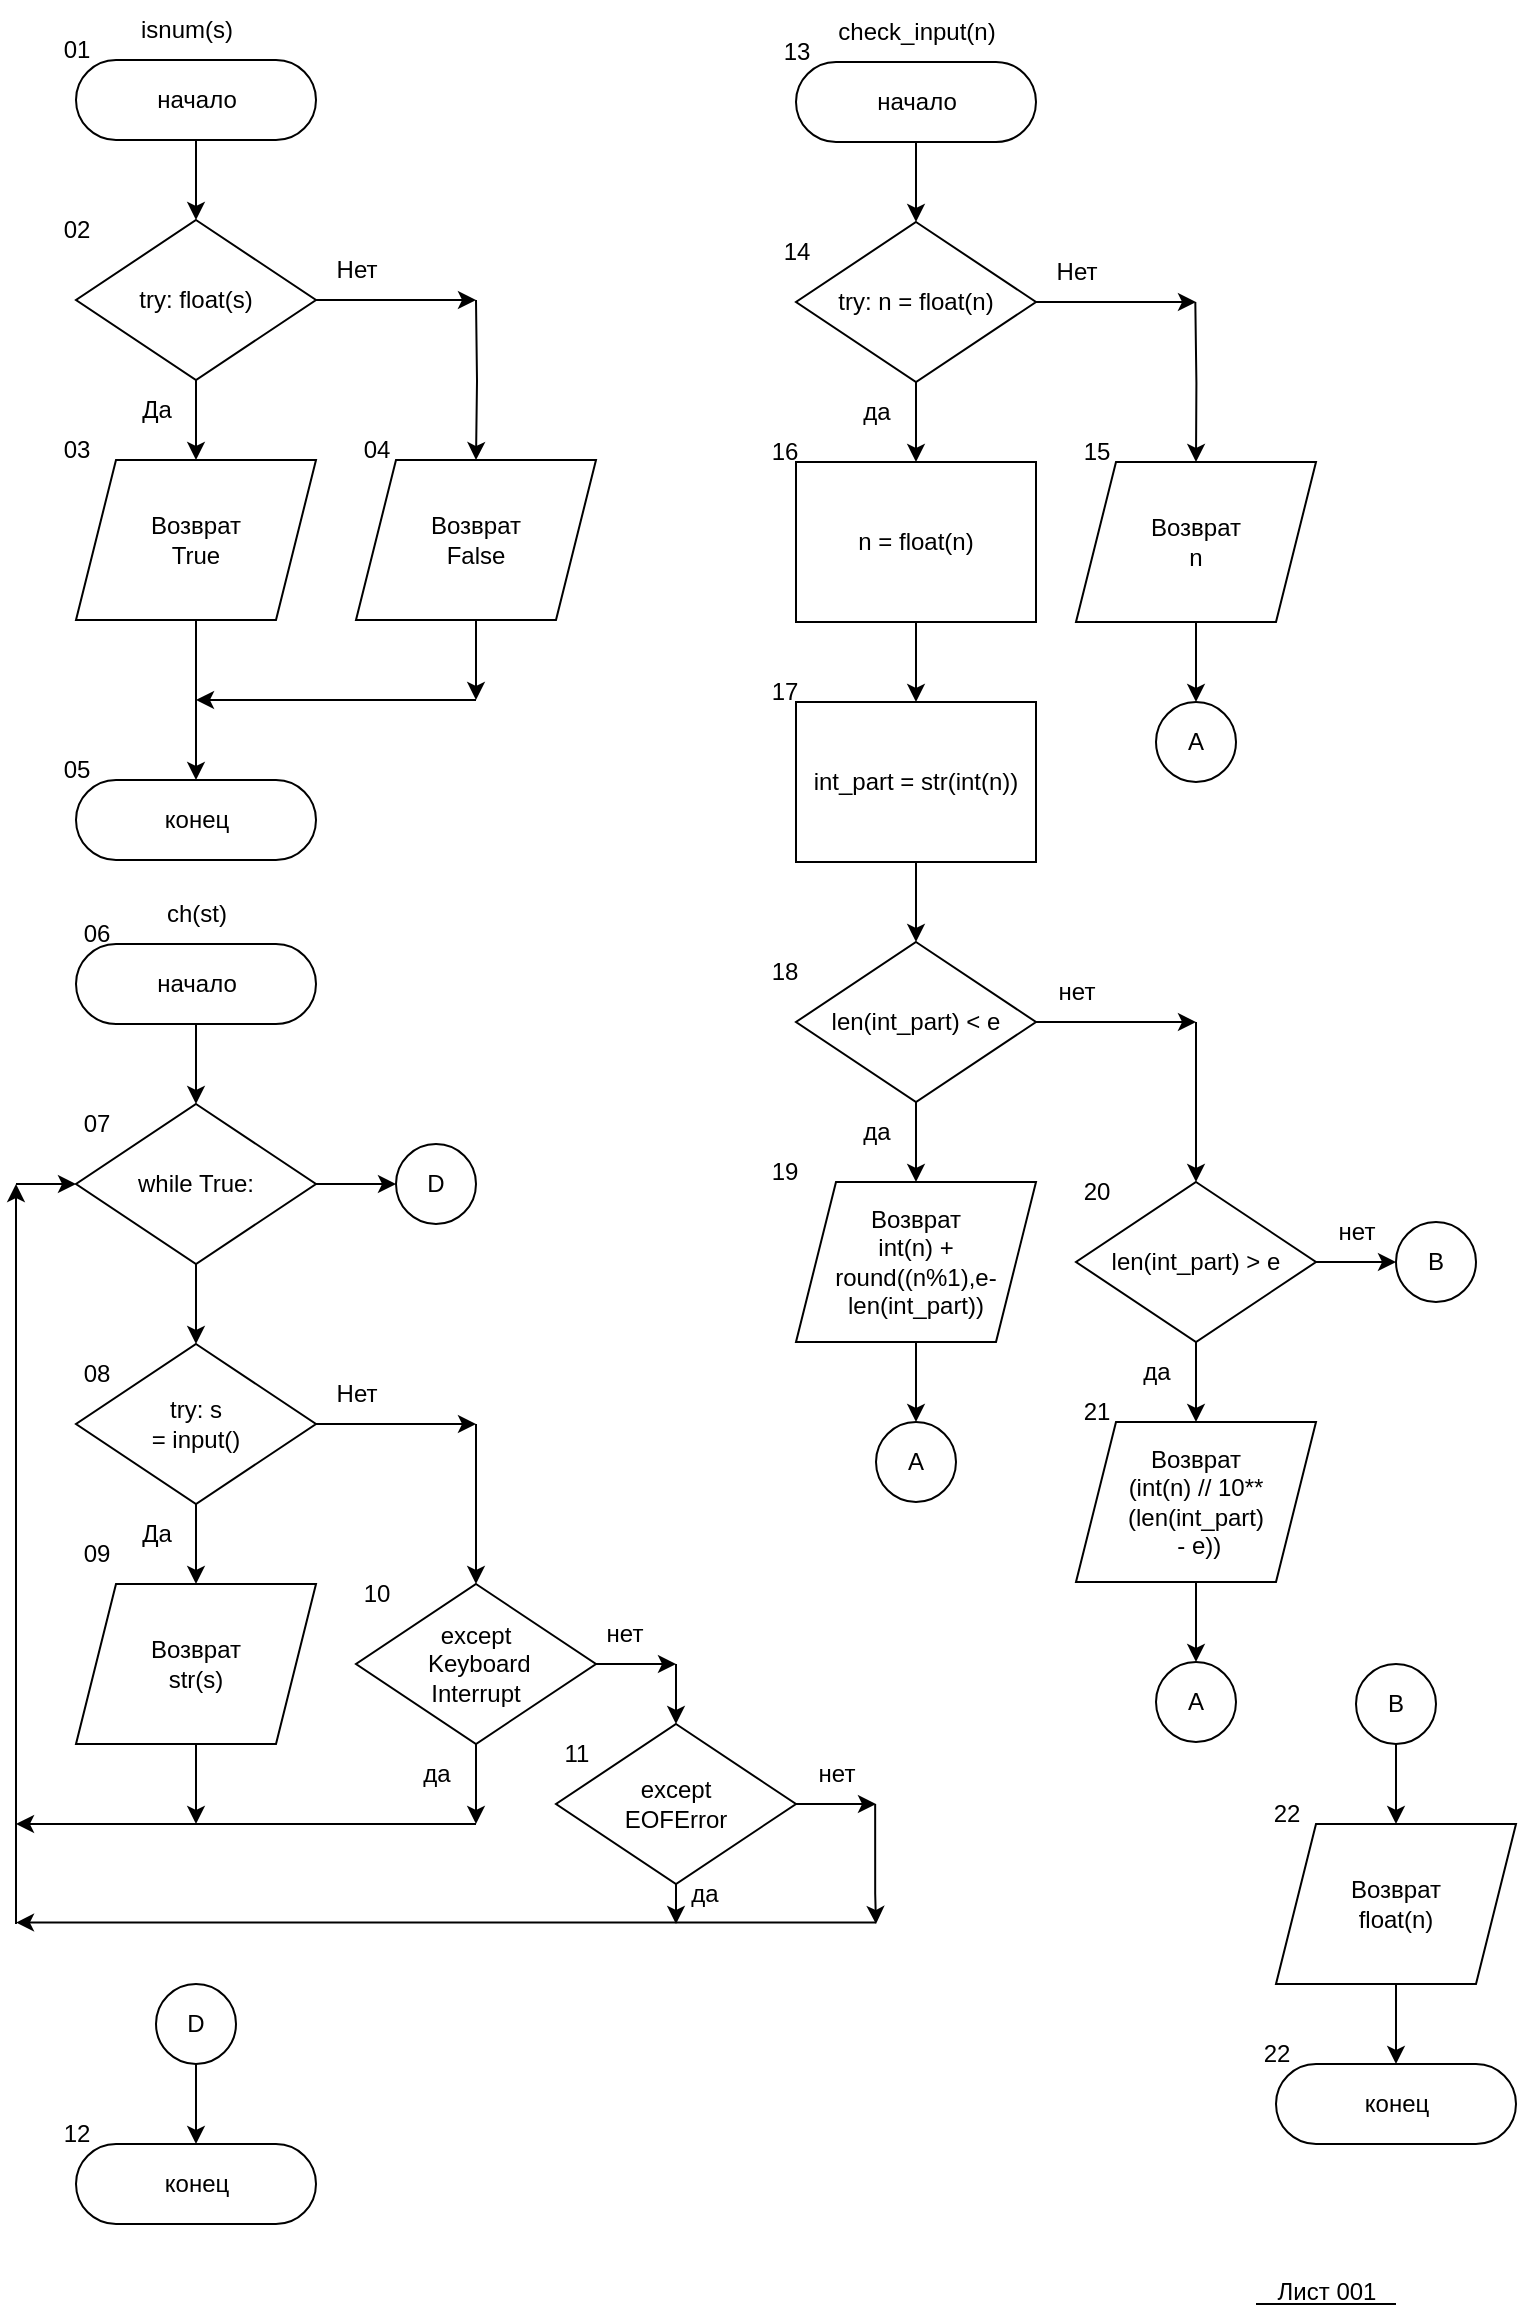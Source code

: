 <mxfile version="20.3.0" type="device" pages="9"><diagram id="g8dUFWqKUIuM30S1Jz-C" name="Page-1"><mxGraphModel dx="1237" dy="752" grid="1" gridSize="10" guides="1" tooltips="1" connect="1" arrows="1" fold="1" page="1" pageScale="1" pageWidth="827" pageHeight="1169" math="0" shadow="0"><root><mxCell id="0"/><mxCell id="1" parent="0"/><mxCell id="QWWHyF_8BxitX6m1yFqI-1" value="isnum(s)" style="text;html=1;align=center;verticalAlign=middle;resizable=0;points=[];autosize=1;strokeColor=none;fillColor=none;" parent="1" vertex="1"><mxGeometry x="100" y="8" width="70" height="30" as="geometry"/></mxCell><mxCell id="QWWHyF_8BxitX6m1yFqI-14" style="edgeStyle=orthogonalEdgeStyle;rounded=0;orthogonalLoop=1;jettySize=auto;html=1;entryX=0.5;entryY=0;entryDx=0;entryDy=0;" parent="1" source="QWWHyF_8BxitX6m1yFqI-2" target="QWWHyF_8BxitX6m1yFqI-4" edge="1"><mxGeometry relative="1" as="geometry"/></mxCell><mxCell id="QWWHyF_8BxitX6m1yFqI-2" value="начало" style="html=1;dashed=0;whitespace=wrap;shape=mxgraph.dfd.start" parent="1" vertex="1"><mxGeometry x="80" y="38" width="120" height="40" as="geometry"/></mxCell><mxCell id="QWWHyF_8BxitX6m1yFqI-3" value="01" style="text;html=1;align=center;verticalAlign=middle;resizable=0;points=[];autosize=1;strokeColor=none;fillColor=none;" parent="1" vertex="1"><mxGeometry x="60" y="18" width="40" height="30" as="geometry"/></mxCell><mxCell id="QWWHyF_8BxitX6m1yFqI-5" style="edgeStyle=orthogonalEdgeStyle;rounded=0;orthogonalLoop=1;jettySize=auto;html=1;" parent="1" source="QWWHyF_8BxitX6m1yFqI-4" edge="1"><mxGeometry relative="1" as="geometry"><mxPoint x="140" y="238" as="targetPoint"/></mxGeometry></mxCell><mxCell id="QWWHyF_8BxitX6m1yFqI-9" style="edgeStyle=orthogonalEdgeStyle;rounded=0;orthogonalLoop=1;jettySize=auto;html=1;" parent="1" source="QWWHyF_8BxitX6m1yFqI-4" edge="1"><mxGeometry relative="1" as="geometry"><mxPoint x="280" y="158" as="targetPoint"/></mxGeometry></mxCell><mxCell id="QWWHyF_8BxitX6m1yFqI-4" value="try: float(s)" style="rhombus;whiteSpace=wrap;html=1;" parent="1" vertex="1"><mxGeometry x="80" y="118" width="120" height="80" as="geometry"/></mxCell><mxCell id="QWWHyF_8BxitX6m1yFqI-7" value="Нет" style="text;html=1;align=center;verticalAlign=middle;resizable=0;points=[];autosize=1;strokeColor=none;fillColor=none;" parent="1" vertex="1"><mxGeometry x="200" y="128" width="40" height="30" as="geometry"/></mxCell><mxCell id="QWWHyF_8BxitX6m1yFqI-16" style="edgeStyle=orthogonalEdgeStyle;rounded=0;orthogonalLoop=1;jettySize=auto;html=1;" parent="1" source="QWWHyF_8BxitX6m1yFqI-8" edge="1"><mxGeometry relative="1" as="geometry"><mxPoint x="140" y="398" as="targetPoint"/></mxGeometry></mxCell><mxCell id="QWWHyF_8BxitX6m1yFqI-8" value="Возврат&lt;br&gt;True" style="shape=parallelogram;perimeter=parallelogramPerimeter;whiteSpace=wrap;html=1;fixedSize=1;" parent="1" vertex="1"><mxGeometry x="80" y="238" width="120" height="80" as="geometry"/></mxCell><mxCell id="QWWHyF_8BxitX6m1yFqI-10" value="Да" style="text;html=1;align=center;verticalAlign=middle;resizable=0;points=[];autosize=1;strokeColor=none;fillColor=none;" parent="1" vertex="1"><mxGeometry x="100" y="198" width="40" height="30" as="geometry"/></mxCell><mxCell id="QWWHyF_8BxitX6m1yFqI-12" style="edgeStyle=orthogonalEdgeStyle;rounded=0;orthogonalLoop=1;jettySize=auto;html=1;entryX=0.5;entryY=0;entryDx=0;entryDy=0;" parent="1" target="QWWHyF_8BxitX6m1yFqI-13" edge="1"><mxGeometry relative="1" as="geometry"><mxPoint x="280" y="198" as="targetPoint"/><mxPoint x="280" y="158" as="sourcePoint"/></mxGeometry></mxCell><mxCell id="QWWHyF_8BxitX6m1yFqI-15" style="edgeStyle=orthogonalEdgeStyle;rounded=0;orthogonalLoop=1;jettySize=auto;html=1;" parent="1" source="QWWHyF_8BxitX6m1yFqI-13" edge="1"><mxGeometry relative="1" as="geometry"><mxPoint x="280" y="358" as="targetPoint"/></mxGeometry></mxCell><mxCell id="QWWHyF_8BxitX6m1yFqI-13" value="Возврат&lt;br&gt;False" style="shape=parallelogram;perimeter=parallelogramPerimeter;whiteSpace=wrap;html=1;fixedSize=1;" parent="1" vertex="1"><mxGeometry x="220" y="238" width="120" height="80" as="geometry"/></mxCell><mxCell id="QWWHyF_8BxitX6m1yFqI-17" value="конец" style="html=1;dashed=0;whitespace=wrap;shape=mxgraph.dfd.start" parent="1" vertex="1"><mxGeometry x="80" y="398" width="120" height="40" as="geometry"/></mxCell><mxCell id="QWWHyF_8BxitX6m1yFqI-18" style="edgeStyle=orthogonalEdgeStyle;rounded=0;orthogonalLoop=1;jettySize=auto;html=1;" parent="1" edge="1"><mxGeometry relative="1" as="geometry"><mxPoint x="140" y="358" as="targetPoint"/><mxPoint x="280" y="358" as="sourcePoint"/></mxGeometry></mxCell><mxCell id="QWWHyF_8BxitX6m1yFqI-19" value="check_input(n)" style="text;html=1;align=center;verticalAlign=middle;resizable=0;points=[];autosize=1;strokeColor=none;fillColor=none;" parent="1" vertex="1"><mxGeometry x="450" y="9" width="100" height="30" as="geometry"/></mxCell><mxCell id="QWWHyF_8BxitX6m1yFqI-26" style="edgeStyle=orthogonalEdgeStyle;rounded=0;orthogonalLoop=1;jettySize=auto;html=1;entryX=0.5;entryY=0;entryDx=0;entryDy=0;" parent="1" source="QWWHyF_8BxitX6m1yFqI-20" target="QWWHyF_8BxitX6m1yFqI-22" edge="1"><mxGeometry relative="1" as="geometry"/></mxCell><mxCell id="QWWHyF_8BxitX6m1yFqI-20" value="начало" style="html=1;dashed=0;whitespace=wrap;shape=mxgraph.dfd.start" parent="1" vertex="1"><mxGeometry x="440" y="39" width="120" height="40" as="geometry"/></mxCell><mxCell id="QWWHyF_8BxitX6m1yFqI-21" value="Нет" style="text;html=1;align=center;verticalAlign=middle;resizable=0;points=[];autosize=1;strokeColor=none;fillColor=none;" parent="1" vertex="1"><mxGeometry x="560" y="129" width="40" height="30" as="geometry"/></mxCell><mxCell id="QWWHyF_8BxitX6m1yFqI-27" style="edgeStyle=orthogonalEdgeStyle;rounded=0;orthogonalLoop=1;jettySize=auto;html=1;" parent="1" source="QWWHyF_8BxitX6m1yFqI-22" edge="1"><mxGeometry relative="1" as="geometry"><mxPoint x="640" y="159" as="targetPoint"/></mxGeometry></mxCell><mxCell id="QWWHyF_8BxitX6m1yFqI-29" style="edgeStyle=orthogonalEdgeStyle;rounded=0;orthogonalLoop=1;jettySize=auto;html=1;entryX=0.5;entryY=0;entryDx=0;entryDy=0;" parent="1" source="QWWHyF_8BxitX6m1yFqI-22" target="QWWHyF_8BxitX6m1yFqI-24" edge="1"><mxGeometry relative="1" as="geometry"/></mxCell><mxCell id="QWWHyF_8BxitX6m1yFqI-22" value="try: n = float(n)" style="rhombus;whiteSpace=wrap;html=1;" parent="1" vertex="1"><mxGeometry x="440" y="119" width="120" height="80" as="geometry"/></mxCell><mxCell id="QWWHyF_8BxitX6m1yFqI-23" value="да" style="text;html=1;align=center;verticalAlign=middle;resizable=0;points=[];autosize=1;strokeColor=none;fillColor=none;" parent="1" vertex="1"><mxGeometry x="460" y="199" width="40" height="30" as="geometry"/></mxCell><mxCell id="QWWHyF_8BxitX6m1yFqI-33" style="edgeStyle=orthogonalEdgeStyle;rounded=0;orthogonalLoop=1;jettySize=auto;html=1;entryX=0.5;entryY=0;entryDx=0;entryDy=0;" parent="1" source="QWWHyF_8BxitX6m1yFqI-24" target="QWWHyF_8BxitX6m1yFqI-30" edge="1"><mxGeometry relative="1" as="geometry"/></mxCell><mxCell id="QWWHyF_8BxitX6m1yFqI-24" value="n = float(n)" style="rounded=0;whiteSpace=wrap;html=1;fontFamily=Helvetica;fontSize=12;fontColor=default;align=center;strokeColor=default;fillColor=default;" parent="1" vertex="1"><mxGeometry x="440" y="239" width="120" height="80" as="geometry"/></mxCell><mxCell id="QWWHyF_8BxitX6m1yFqI-31" style="edgeStyle=orthogonalEdgeStyle;rounded=0;orthogonalLoop=1;jettySize=auto;html=1;" parent="1" source="QWWHyF_8BxitX6m1yFqI-25" edge="1"><mxGeometry relative="1" as="geometry"><mxPoint x="640.0" y="359" as="targetPoint"/></mxGeometry></mxCell><mxCell id="QWWHyF_8BxitX6m1yFqI-25" value="Возврат&lt;br&gt;n" style="shape=parallelogram;perimeter=parallelogramPerimeter;whiteSpace=wrap;html=1;fixedSize=1;" parent="1" vertex="1"><mxGeometry x="580" y="239" width="120" height="80" as="geometry"/></mxCell><mxCell id="QWWHyF_8BxitX6m1yFqI-28" style="edgeStyle=orthogonalEdgeStyle;rounded=0;orthogonalLoop=1;jettySize=auto;html=1;entryX=0.5;entryY=0;entryDx=0;entryDy=0;" parent="1" target="QWWHyF_8BxitX6m1yFqI-25" edge="1"><mxGeometry relative="1" as="geometry"><mxPoint x="639.66" y="159" as="sourcePoint"/><mxPoint x="639.66" y="199" as="targetPoint"/></mxGeometry></mxCell><mxCell id="QWWHyF_8BxitX6m1yFqI-41" style="edgeStyle=orthogonalEdgeStyle;rounded=0;orthogonalLoop=1;jettySize=auto;html=1;entryX=0.5;entryY=0;entryDx=0;entryDy=0;" parent="1" source="QWWHyF_8BxitX6m1yFqI-30" target="QWWHyF_8BxitX6m1yFqI-34" edge="1"><mxGeometry relative="1" as="geometry"/></mxCell><mxCell id="QWWHyF_8BxitX6m1yFqI-30" value="int_part = str(int(n))" style="rounded=0;whiteSpace=wrap;html=1;fontFamily=Helvetica;fontSize=12;fontColor=default;align=center;strokeColor=default;fillColor=default;" parent="1" vertex="1"><mxGeometry x="440" y="359" width="120" height="80" as="geometry"/></mxCell><mxCell id="QWWHyF_8BxitX6m1yFqI-32" value="A" style="ellipse;whiteSpace=wrap;html=1;aspect=fixed;" parent="1" vertex="1"><mxGeometry x="620" y="359" width="40" height="40" as="geometry"/></mxCell><mxCell id="QWWHyF_8BxitX6m1yFqI-36" style="edgeStyle=orthogonalEdgeStyle;rounded=0;orthogonalLoop=1;jettySize=auto;html=1;entryX=0.5;entryY=0;entryDx=0;entryDy=0;" parent="1" source="QWWHyF_8BxitX6m1yFqI-34" target="QWWHyF_8BxitX6m1yFqI-35" edge="1"><mxGeometry relative="1" as="geometry"/></mxCell><mxCell id="QWWHyF_8BxitX6m1yFqI-48" style="edgeStyle=orthogonalEdgeStyle;rounded=0;orthogonalLoop=1;jettySize=auto;html=1;" parent="1" source="QWWHyF_8BxitX6m1yFqI-34" edge="1"><mxGeometry relative="1" as="geometry"><mxPoint x="640" y="519" as="targetPoint"/></mxGeometry></mxCell><mxCell id="QWWHyF_8BxitX6m1yFqI-34" value="len(int_part) &amp;lt; e" style="rhombus;whiteSpace=wrap;html=1;" parent="1" vertex="1"><mxGeometry x="440" y="479" width="120" height="80" as="geometry"/></mxCell><mxCell id="QWWHyF_8BxitX6m1yFqI-42" style="edgeStyle=orthogonalEdgeStyle;rounded=0;orthogonalLoop=1;jettySize=auto;html=1;entryX=0.5;entryY=0;entryDx=0;entryDy=0;" parent="1" source="QWWHyF_8BxitX6m1yFqI-35" target="QWWHyF_8BxitX6m1yFqI-40" edge="1"><mxGeometry relative="1" as="geometry"/></mxCell><mxCell id="QWWHyF_8BxitX6m1yFqI-35" value="Возврат&lt;br&gt;int(n) + round((n%1),e-len(int_part))" style="shape=parallelogram;perimeter=parallelogramPerimeter;whiteSpace=wrap;html=1;fixedSize=1;" parent="1" vertex="1"><mxGeometry x="440" y="599" width="120" height="80" as="geometry"/></mxCell><mxCell id="QWWHyF_8BxitX6m1yFqI-37" value="да" style="text;html=1;align=center;verticalAlign=middle;resizable=0;points=[];autosize=1;strokeColor=none;fillColor=none;" parent="1" vertex="1"><mxGeometry x="460" y="559" width="40" height="30" as="geometry"/></mxCell><mxCell id="QWWHyF_8BxitX6m1yFqI-39" style="edgeStyle=orthogonalEdgeStyle;rounded=0;orthogonalLoop=1;jettySize=auto;html=1;" parent="1" edge="1"><mxGeometry relative="1" as="geometry"><mxPoint x="640" y="519" as="sourcePoint"/><mxPoint x="640" y="599" as="targetPoint"/></mxGeometry></mxCell><mxCell id="QWWHyF_8BxitX6m1yFqI-40" value="A" style="ellipse;whiteSpace=wrap;html=1;aspect=fixed;" parent="1" vertex="1"><mxGeometry x="480" y="719" width="40" height="40" as="geometry"/></mxCell><mxCell id="QWWHyF_8BxitX6m1yFqI-45" style="edgeStyle=orthogonalEdgeStyle;rounded=0;orthogonalLoop=1;jettySize=auto;html=1;entryX=0.5;entryY=0;entryDx=0;entryDy=0;" parent="1" source="QWWHyF_8BxitX6m1yFqI-43" target="QWWHyF_8BxitX6m1yFqI-44" edge="1"><mxGeometry relative="1" as="geometry"/></mxCell><mxCell id="QWWHyF_8BxitX6m1yFqI-52" style="edgeStyle=orthogonalEdgeStyle;rounded=0;orthogonalLoop=1;jettySize=auto;html=1;" parent="1" source="QWWHyF_8BxitX6m1yFqI-43" edge="1"><mxGeometry relative="1" as="geometry"><mxPoint x="740" y="639" as="targetPoint"/></mxGeometry></mxCell><mxCell id="QWWHyF_8BxitX6m1yFqI-43" value="len(int_part) &amp;gt; e" style="rhombus;whiteSpace=wrap;html=1;" parent="1" vertex="1"><mxGeometry x="580" y="599" width="120" height="80" as="geometry"/></mxCell><mxCell id="QWWHyF_8BxitX6m1yFqI-50" style="edgeStyle=orthogonalEdgeStyle;rounded=0;orthogonalLoop=1;jettySize=auto;html=1;" parent="1" source="QWWHyF_8BxitX6m1yFqI-44" edge="1"><mxGeometry relative="1" as="geometry"><mxPoint x="640" y="839.0" as="targetPoint"/></mxGeometry></mxCell><mxCell id="QWWHyF_8BxitX6m1yFqI-44" value="Возврат&lt;br&gt;(int(n) // 10**(len(int_part)&lt;br&gt;&amp;nbsp;- e))" style="shape=parallelogram;perimeter=parallelogramPerimeter;whiteSpace=wrap;html=1;fixedSize=1;" parent="1" vertex="1"><mxGeometry x="580" y="719" width="120" height="80" as="geometry"/></mxCell><mxCell id="QWWHyF_8BxitX6m1yFqI-46" value="да" style="text;html=1;align=center;verticalAlign=middle;resizable=0;points=[];autosize=1;strokeColor=none;fillColor=none;" parent="1" vertex="1"><mxGeometry x="600" y="679" width="40" height="30" as="geometry"/></mxCell><mxCell id="QWWHyF_8BxitX6m1yFqI-47" value="нет" style="text;html=1;align=center;verticalAlign=middle;resizable=0;points=[];autosize=1;strokeColor=none;fillColor=none;" parent="1" vertex="1"><mxGeometry x="560" y="489" width="40" height="30" as="geometry"/></mxCell><mxCell id="QWWHyF_8BxitX6m1yFqI-51" value="A" style="ellipse;whiteSpace=wrap;html=1;aspect=fixed;" parent="1" vertex="1"><mxGeometry x="620" y="839" width="40" height="40" as="geometry"/></mxCell><mxCell id="QWWHyF_8BxitX6m1yFqI-53" value="B" style="ellipse;whiteSpace=wrap;html=1;aspect=fixed;" parent="1" vertex="1"><mxGeometry x="740" y="619" width="40" height="40" as="geometry"/></mxCell><mxCell id="QWWHyF_8BxitX6m1yFqI-57" style="edgeStyle=orthogonalEdgeStyle;rounded=0;orthogonalLoop=1;jettySize=auto;html=1;entryX=0.5;entryY=0;entryDx=0;entryDy=0;" parent="1" source="QWWHyF_8BxitX6m1yFqI-54" target="QWWHyF_8BxitX6m1yFqI-56" edge="1"><mxGeometry relative="1" as="geometry"/></mxCell><mxCell id="QWWHyF_8BxitX6m1yFqI-54" value="B" style="ellipse;whiteSpace=wrap;html=1;aspect=fixed;" parent="1" vertex="1"><mxGeometry x="720" y="840" width="40" height="40" as="geometry"/></mxCell><mxCell id="QWWHyF_8BxitX6m1yFqI-55" value="нет" style="text;html=1;align=center;verticalAlign=middle;resizable=0;points=[];autosize=1;strokeColor=none;fillColor=none;" parent="1" vertex="1"><mxGeometry x="700" y="609" width="40" height="30" as="geometry"/></mxCell><mxCell id="QWWHyF_8BxitX6m1yFqI-59" style="edgeStyle=orthogonalEdgeStyle;rounded=0;orthogonalLoop=1;jettySize=auto;html=1;" parent="1" source="QWWHyF_8BxitX6m1yFqI-56" edge="1"><mxGeometry relative="1" as="geometry"><mxPoint x="740" y="1040" as="targetPoint"/></mxGeometry></mxCell><mxCell id="QWWHyF_8BxitX6m1yFqI-56" value="Возврат&lt;br&gt;float(n)" style="shape=parallelogram;perimeter=parallelogramPerimeter;whiteSpace=wrap;html=1;fixedSize=1;" parent="1" vertex="1"><mxGeometry x="680" y="920" width="120" height="80" as="geometry"/></mxCell><mxCell id="QWWHyF_8BxitX6m1yFqI-60" value="конец" style="html=1;dashed=0;whitespace=wrap;shape=mxgraph.dfd.start" parent="1" vertex="1"><mxGeometry x="680" y="1040" width="120" height="40" as="geometry"/></mxCell><mxCell id="QWWHyF_8BxitX6m1yFqI-61" value="02" style="text;html=1;align=center;verticalAlign=middle;resizable=0;points=[];autosize=1;strokeColor=none;fillColor=none;" parent="1" vertex="1"><mxGeometry x="60" y="108" width="40" height="30" as="geometry"/></mxCell><mxCell id="QWWHyF_8BxitX6m1yFqI-63" value="03" style="text;html=1;align=center;verticalAlign=middle;resizable=0;points=[];autosize=1;strokeColor=none;fillColor=none;" parent="1" vertex="1"><mxGeometry x="60" y="218" width="40" height="30" as="geometry"/></mxCell><mxCell id="QWWHyF_8BxitX6m1yFqI-64" value="04" style="text;html=1;align=center;verticalAlign=middle;resizable=0;points=[];autosize=1;strokeColor=none;fillColor=none;" parent="1" vertex="1"><mxGeometry x="210" y="218" width="40" height="30" as="geometry"/></mxCell><mxCell id="QWWHyF_8BxitX6m1yFqI-65" value="05" style="text;html=1;align=center;verticalAlign=middle;resizable=0;points=[];autosize=1;strokeColor=none;fillColor=none;" parent="1" vertex="1"><mxGeometry x="60" y="378" width="40" height="30" as="geometry"/></mxCell><mxCell id="QWWHyF_8BxitX6m1yFqI-66" value="13" style="text;html=1;align=center;verticalAlign=middle;resizable=0;points=[];autosize=1;strokeColor=none;fillColor=none;" parent="1" vertex="1"><mxGeometry x="420" y="19" width="40" height="30" as="geometry"/></mxCell><mxCell id="QWWHyF_8BxitX6m1yFqI-67" value="14" style="text;html=1;align=center;verticalAlign=middle;resizable=0;points=[];autosize=1;strokeColor=none;fillColor=none;" parent="1" vertex="1"><mxGeometry x="420" y="119" width="40" height="30" as="geometry"/></mxCell><mxCell id="QWWHyF_8BxitX6m1yFqI-68" value="16" style="text;html=1;align=center;verticalAlign=middle;resizable=0;points=[];autosize=1;strokeColor=none;fillColor=none;" parent="1" vertex="1"><mxGeometry x="414" y="219" width="40" height="30" as="geometry"/></mxCell><mxCell id="QWWHyF_8BxitX6m1yFqI-69" value="15" style="text;html=1;align=center;verticalAlign=middle;resizable=0;points=[];autosize=1;strokeColor=none;fillColor=none;" parent="1" vertex="1"><mxGeometry x="570" y="219" width="40" height="30" as="geometry"/></mxCell><mxCell id="QWWHyF_8BxitX6m1yFqI-70" value="17" style="text;html=1;align=center;verticalAlign=middle;resizable=0;points=[];autosize=1;strokeColor=none;fillColor=none;" parent="1" vertex="1"><mxGeometry x="414" y="339" width="40" height="30" as="geometry"/></mxCell><mxCell id="QWWHyF_8BxitX6m1yFqI-71" value="18" style="text;html=1;align=center;verticalAlign=middle;resizable=0;points=[];autosize=1;strokeColor=none;fillColor=none;" parent="1" vertex="1"><mxGeometry x="414" y="479" width="40" height="30" as="geometry"/></mxCell><mxCell id="QWWHyF_8BxitX6m1yFqI-72" value="19" style="text;html=1;align=center;verticalAlign=middle;resizable=0;points=[];autosize=1;strokeColor=none;fillColor=none;" parent="1" vertex="1"><mxGeometry x="414" y="579" width="40" height="30" as="geometry"/></mxCell><mxCell id="QWWHyF_8BxitX6m1yFqI-73" value="20" style="text;html=1;align=center;verticalAlign=middle;resizable=0;points=[];autosize=1;strokeColor=none;fillColor=none;" parent="1" vertex="1"><mxGeometry x="570" y="589" width="40" height="30" as="geometry"/></mxCell><mxCell id="QWWHyF_8BxitX6m1yFqI-74" value="21" style="text;html=1;align=center;verticalAlign=middle;resizable=0;points=[];autosize=1;strokeColor=none;fillColor=none;" parent="1" vertex="1"><mxGeometry x="570" y="699" width="40" height="30" as="geometry"/></mxCell><mxCell id="QWWHyF_8BxitX6m1yFqI-75" value="22" style="text;html=1;align=center;verticalAlign=middle;resizable=0;points=[];autosize=1;strokeColor=none;fillColor=none;" parent="1" vertex="1"><mxGeometry x="665" y="900" width="40" height="30" as="geometry"/></mxCell><mxCell id="QWWHyF_8BxitX6m1yFqI-76" value="22" style="text;html=1;align=center;verticalAlign=middle;resizable=0;points=[];autosize=1;strokeColor=none;fillColor=none;" parent="1" vertex="1"><mxGeometry x="660" y="1020" width="40" height="30" as="geometry"/></mxCell><mxCell id="QWWHyF_8BxitX6m1yFqI-77" value="Лист 001" style="text;html=1;align=center;verticalAlign=middle;resizable=0;points=[];autosize=1;strokeColor=none;fillColor=none;" parent="1" vertex="1"><mxGeometry x="670" y="1139" width="70" height="30" as="geometry"/></mxCell><mxCell id="QWWHyF_8BxitX6m1yFqI-78" value="" style="endArrow=none;html=1;rounded=0;" parent="1" edge="1"><mxGeometry width="50" height="50" relative="1" as="geometry"><mxPoint x="670" y="1160" as="sourcePoint"/><mxPoint x="740" y="1160" as="targetPoint"/></mxGeometry></mxCell><mxCell id="SIr9Hy3nbMFIzFiKzSJk-1" value="ch(st)" style="text;html=1;align=center;verticalAlign=middle;resizable=0;points=[];autosize=1;strokeColor=none;fillColor=none;" vertex="1" parent="1"><mxGeometry x="115" y="450" width="50" height="30" as="geometry"/></mxCell><mxCell id="SIr9Hy3nbMFIzFiKzSJk-2" style="edgeStyle=orthogonalEdgeStyle;rounded=0;orthogonalLoop=1;jettySize=auto;html=1;" edge="1" parent="1" source="SIr9Hy3nbMFIzFiKzSJk-4"><mxGeometry relative="1" as="geometry"><mxPoint x="140" y="680" as="targetPoint"/></mxGeometry></mxCell><mxCell id="SIr9Hy3nbMFIzFiKzSJk-3" style="edgeStyle=orthogonalEdgeStyle;rounded=0;orthogonalLoop=1;jettySize=auto;html=1;" edge="1" parent="1" source="SIr9Hy3nbMFIzFiKzSJk-4"><mxGeometry relative="1" as="geometry"><mxPoint x="240" y="600" as="targetPoint"/></mxGeometry></mxCell><mxCell id="SIr9Hy3nbMFIzFiKzSJk-4" value="while True:" style="rhombus;whiteSpace=wrap;html=1;" vertex="1" parent="1"><mxGeometry x="80" y="560" width="120" height="80" as="geometry"/></mxCell><mxCell id="SIr9Hy3nbMFIzFiKzSJk-5" style="edgeStyle=orthogonalEdgeStyle;rounded=0;orthogonalLoop=1;jettySize=auto;html=1;" edge="1" parent="1" source="SIr9Hy3nbMFIzFiKzSJk-7"><mxGeometry relative="1" as="geometry"><mxPoint x="140" y="800" as="targetPoint"/></mxGeometry></mxCell><mxCell id="SIr9Hy3nbMFIzFiKzSJk-6" style="edgeStyle=orthogonalEdgeStyle;rounded=0;orthogonalLoop=1;jettySize=auto;html=1;" edge="1" parent="1" source="SIr9Hy3nbMFIzFiKzSJk-7"><mxGeometry relative="1" as="geometry"><mxPoint x="280" y="720" as="targetPoint"/></mxGeometry></mxCell><mxCell id="SIr9Hy3nbMFIzFiKzSJk-7" value="try: s&lt;br&gt;= input()" style="rhombus;whiteSpace=wrap;html=1;" vertex="1" parent="1"><mxGeometry x="80" y="680" width="120" height="80" as="geometry"/></mxCell><mxCell id="SIr9Hy3nbMFIzFiKzSJk-8" value="Да" style="text;html=1;align=center;verticalAlign=middle;resizable=0;points=[];autosize=1;strokeColor=none;fillColor=none;" vertex="1" parent="1"><mxGeometry x="100" y="760" width="40" height="30" as="geometry"/></mxCell><mxCell id="SIr9Hy3nbMFIzFiKzSJk-9" style="edgeStyle=orthogonalEdgeStyle;rounded=0;orthogonalLoop=1;jettySize=auto;html=1;" edge="1" parent="1"><mxGeometry relative="1" as="geometry"><mxPoint x="50" y="600" as="targetPoint"/><mxPoint x="50" y="970" as="sourcePoint"/></mxGeometry></mxCell><mxCell id="SIr9Hy3nbMFIzFiKzSJk-10" style="edgeStyle=orthogonalEdgeStyle;rounded=0;orthogonalLoop=1;jettySize=auto;html=1;" edge="1" parent="1"><mxGeometry relative="1" as="geometry"><mxPoint x="80" y="600" as="targetPoint"/><mxPoint x="50" y="600" as="sourcePoint"/></mxGeometry></mxCell><mxCell id="SIr9Hy3nbMFIzFiKzSJk-11" style="edgeStyle=orthogonalEdgeStyle;rounded=0;orthogonalLoop=1;jettySize=auto;html=1;entryX=0.5;entryY=0;entryDx=0;entryDy=0;" edge="1" parent="1" target="SIr9Hy3nbMFIzFiKzSJk-14"><mxGeometry relative="1" as="geometry"><mxPoint x="259.83" y="840" as="targetPoint"/><mxPoint x="280" y="720" as="sourcePoint"/><Array as="points"><mxPoint x="280" y="720"/></Array></mxGeometry></mxCell><mxCell id="SIr9Hy3nbMFIzFiKzSJk-12" style="edgeStyle=orthogonalEdgeStyle;rounded=0;orthogonalLoop=1;jettySize=auto;html=1;" edge="1" parent="1" source="SIr9Hy3nbMFIzFiKzSJk-14"><mxGeometry relative="1" as="geometry"><mxPoint x="280" y="920" as="targetPoint"/></mxGeometry></mxCell><mxCell id="SIr9Hy3nbMFIzFiKzSJk-13" style="edgeStyle=orthogonalEdgeStyle;rounded=0;orthogonalLoop=1;jettySize=auto;html=1;" edge="1" parent="1" source="SIr9Hy3nbMFIzFiKzSJk-14"><mxGeometry relative="1" as="geometry"><mxPoint x="380" y="840" as="targetPoint"/></mxGeometry></mxCell><mxCell id="SIr9Hy3nbMFIzFiKzSJk-14" value="&lt;span style=&quot;&quot;&gt;except&lt;/span&gt;&lt;br style=&quot;&quot;&gt;&lt;span style=&quot;&quot;&gt;&amp;nbsp;Keyboard&lt;br&gt;Interrupt&lt;/span&gt;" style="rhombus;whiteSpace=wrap;html=1;fontFamily=Helvetica;fontSize=12;fontColor=default;align=center;strokeColor=default;fillColor=default;" vertex="1" parent="1"><mxGeometry x="220" y="800" width="120" height="80" as="geometry"/></mxCell><mxCell id="SIr9Hy3nbMFIzFiKzSJk-15" style="edgeStyle=orthogonalEdgeStyle;rounded=0;orthogonalLoop=1;jettySize=auto;html=1;" edge="1" parent="1" source="SIr9Hy3nbMFIzFiKzSJk-16"><mxGeometry relative="1" as="geometry"><mxPoint x="480" y="910" as="targetPoint"/></mxGeometry></mxCell><mxCell id="SIr9Hy3nbMFIzFiKzSJk-16" value="&lt;span style=&quot;&quot;&gt;except&lt;/span&gt;&lt;br style=&quot;&quot;&gt;&lt;span style=&quot;&quot;&gt;EOFError&lt;/span&gt;" style="rhombus;whiteSpace=wrap;html=1;fontFamily=Helvetica;fontSize=12;fontColor=default;align=center;strokeColor=default;fillColor=default;" vertex="1" parent="1"><mxGeometry x="320" y="870" width="120" height="80" as="geometry"/></mxCell><mxCell id="SIr9Hy3nbMFIzFiKzSJk-17" style="edgeStyle=orthogonalEdgeStyle;rounded=0;orthogonalLoop=1;jettySize=auto;html=1;entryX=0.5;entryY=0;entryDx=0;entryDy=0;" edge="1" parent="1" target="SIr9Hy3nbMFIzFiKzSJk-16"><mxGeometry relative="1" as="geometry"><mxPoint x="380" y="900" as="targetPoint"/><mxPoint x="380" y="840" as="sourcePoint"/><Array as="points"/></mxGeometry></mxCell><mxCell id="SIr9Hy3nbMFIzFiKzSJk-18" value="D" style="ellipse;whiteSpace=wrap;html=1;aspect=fixed;" vertex="1" parent="1"><mxGeometry x="240" y="580" width="40" height="40" as="geometry"/></mxCell><mxCell id="SIr9Hy3nbMFIzFiKzSJk-19" value="Нет" style="text;html=1;align=center;verticalAlign=middle;resizable=0;points=[];autosize=1;strokeColor=none;fillColor=none;" vertex="1" parent="1"><mxGeometry x="200" y="690" width="40" height="30" as="geometry"/></mxCell><mxCell id="SIr9Hy3nbMFIzFiKzSJk-20" style="edgeStyle=orthogonalEdgeStyle;rounded=0;orthogonalLoop=1;jettySize=auto;html=1;" edge="1" parent="1" source="SIr9Hy3nbMFIzFiKzSJk-21"><mxGeometry relative="1" as="geometry"><mxPoint x="140" y="920" as="targetPoint"/></mxGeometry></mxCell><mxCell id="SIr9Hy3nbMFIzFiKzSJk-21" value="Возврат&lt;br&gt;str(s)" style="shape=parallelogram;perimeter=parallelogramPerimeter;whiteSpace=wrap;html=1;fixedSize=1;fontFamily=Helvetica;fontSize=12;fontColor=default;align=center;strokeColor=default;fillColor=default;" vertex="1" parent="1"><mxGeometry x="80" y="800" width="120" height="80" as="geometry"/></mxCell><mxCell id="SIr9Hy3nbMFIzFiKzSJk-22" value="да" style="text;html=1;align=center;verticalAlign=middle;resizable=0;points=[];autosize=1;strokeColor=none;fillColor=none;" vertex="1" parent="1"><mxGeometry x="240" y="880" width="40" height="30" as="geometry"/></mxCell><mxCell id="SIr9Hy3nbMFIzFiKzSJk-23" style="edgeStyle=orthogonalEdgeStyle;rounded=0;orthogonalLoop=1;jettySize=auto;html=1;" edge="1" parent="1"><mxGeometry relative="1" as="geometry"><mxPoint x="50" y="920" as="targetPoint"/><mxPoint x="280" y="920" as="sourcePoint"/><Array as="points"><mxPoint x="50" y="920"/></Array></mxGeometry></mxCell><mxCell id="SIr9Hy3nbMFIzFiKzSJk-24" value="нет" style="text;html=1;align=center;verticalAlign=middle;resizable=0;points=[];autosize=1;strokeColor=none;fillColor=none;" vertex="1" parent="1"><mxGeometry x="334" y="810" width="40" height="30" as="geometry"/></mxCell><mxCell id="SIr9Hy3nbMFIzFiKzSJk-25" style="edgeStyle=orthogonalEdgeStyle;rounded=0;orthogonalLoop=1;jettySize=auto;html=1;" edge="1" parent="1"><mxGeometry relative="1" as="geometry"><mxPoint x="50" y="969.31" as="targetPoint"/><mxPoint x="480" y="969.3" as="sourcePoint"/><Array as="points"><mxPoint x="50" y="969.31"/></Array></mxGeometry></mxCell><mxCell id="SIr9Hy3nbMFIzFiKzSJk-26" style="edgeStyle=orthogonalEdgeStyle;rounded=0;orthogonalLoop=1;jettySize=auto;html=1;" edge="1" parent="1"><mxGeometry relative="1" as="geometry"><mxPoint x="480" y="970" as="targetPoint"/><mxPoint x="479.58" y="910" as="sourcePoint"/><Array as="points"><mxPoint x="480" y="955"/></Array></mxGeometry></mxCell><mxCell id="SIr9Hy3nbMFIzFiKzSJk-27" value="нет" style="text;html=1;align=center;verticalAlign=middle;resizable=0;points=[];autosize=1;strokeColor=none;fillColor=none;" vertex="1" parent="1"><mxGeometry x="440" y="880" width="40" height="30" as="geometry"/></mxCell><mxCell id="SIr9Hy3nbMFIzFiKzSJk-28" value="да" style="text;html=1;align=center;verticalAlign=middle;resizable=0;points=[];autosize=1;strokeColor=none;fillColor=none;" vertex="1" parent="1"><mxGeometry x="374" y="940" width="40" height="30" as="geometry"/></mxCell><mxCell id="SIr9Hy3nbMFIzFiKzSJk-29" style="edgeStyle=orthogonalEdgeStyle;rounded=0;orthogonalLoop=1;jettySize=auto;html=1;" edge="1" parent="1" source="SIr9Hy3nbMFIzFiKzSJk-16"><mxGeometry relative="1" as="geometry"><mxPoint x="380" y="970" as="targetPoint"/><mxPoint x="380.0" y="950" as="sourcePoint"/><Array as="points"/></mxGeometry></mxCell><mxCell id="SIr9Hy3nbMFIzFiKzSJk-32" style="edgeStyle=orthogonalEdgeStyle;rounded=0;orthogonalLoop=1;jettySize=auto;html=1;entryX=0.5;entryY=0.5;entryDx=0;entryDy=-20;entryPerimeter=0;" edge="1" parent="1" source="SIr9Hy3nbMFIzFiKzSJk-30" target="SIr9Hy3nbMFIzFiKzSJk-31"><mxGeometry relative="1" as="geometry"/></mxCell><mxCell id="SIr9Hy3nbMFIzFiKzSJk-30" value="D" style="ellipse;whiteSpace=wrap;html=1;aspect=fixed;" vertex="1" parent="1"><mxGeometry x="120" y="1000" width="40" height="40" as="geometry"/></mxCell><mxCell id="SIr9Hy3nbMFIzFiKzSJk-31" value="конец" style="html=1;dashed=0;whitespace=wrap;shape=mxgraph.dfd.start" vertex="1" parent="1"><mxGeometry x="80" y="1080" width="120" height="40" as="geometry"/></mxCell><mxCell id="SIr9Hy3nbMFIzFiKzSJk-34" value="07" style="text;html=1;align=center;verticalAlign=middle;resizable=0;points=[];autosize=1;strokeColor=none;fillColor=none;" vertex="1" parent="1"><mxGeometry x="70" y="555" width="40" height="30" as="geometry"/></mxCell><mxCell id="SIr9Hy3nbMFIzFiKzSJk-35" value="08" style="text;html=1;align=center;verticalAlign=middle;resizable=0;points=[];autosize=1;strokeColor=none;fillColor=none;" vertex="1" parent="1"><mxGeometry x="70" y="680" width="40" height="30" as="geometry"/></mxCell><mxCell id="SIr9Hy3nbMFIzFiKzSJk-36" value="09" style="text;html=1;align=center;verticalAlign=middle;resizable=0;points=[];autosize=1;strokeColor=none;fillColor=none;" vertex="1" parent="1"><mxGeometry x="70" y="770" width="40" height="30" as="geometry"/></mxCell><mxCell id="SIr9Hy3nbMFIzFiKzSJk-37" value="10" style="text;html=1;align=center;verticalAlign=middle;resizable=0;points=[];autosize=1;strokeColor=none;fillColor=none;" vertex="1" parent="1"><mxGeometry x="210" y="790" width="40" height="30" as="geometry"/></mxCell><mxCell id="SIr9Hy3nbMFIzFiKzSJk-38" value="11" style="text;html=1;align=center;verticalAlign=middle;resizable=0;points=[];autosize=1;strokeColor=none;fillColor=none;" vertex="1" parent="1"><mxGeometry x="310" y="870" width="40" height="30" as="geometry"/></mxCell><mxCell id="SIr9Hy3nbMFIzFiKzSJk-39" value="12" style="text;html=1;align=center;verticalAlign=middle;resizable=0;points=[];autosize=1;strokeColor=none;fillColor=none;" vertex="1" parent="1"><mxGeometry x="60" y="1060" width="40" height="30" as="geometry"/></mxCell><mxCell id="zE_X3Lc2PNYIF8xsE9Rv-2" style="edgeStyle=orthogonalEdgeStyle;rounded=0;orthogonalLoop=1;jettySize=auto;html=1;entryX=0.5;entryY=0;entryDx=0;entryDy=0;" edge="1" parent="1" source="zE_X3Lc2PNYIF8xsE9Rv-1" target="SIr9Hy3nbMFIzFiKzSJk-4"><mxGeometry relative="1" as="geometry"><mxPoint x="140" y="540" as="targetPoint"/></mxGeometry></mxCell><mxCell id="zE_X3Lc2PNYIF8xsE9Rv-1" value="начало" style="html=1;dashed=0;whitespace=wrap;shape=mxgraph.dfd.start" vertex="1" parent="1"><mxGeometry x="80" y="480" width="120" height="40" as="geometry"/></mxCell><mxCell id="PAbU-HGSkkuBN49kPSf9-1" value="06" style="text;html=1;align=center;verticalAlign=middle;resizable=0;points=[];autosize=1;strokeColor=none;fillColor=none;" vertex="1" parent="1"><mxGeometry x="70" y="460" width="40" height="30" as="geometry"/></mxCell></root></mxGraphModel></diagram><diagram id="rkoEBPZS9qZAzgZETD_-" name="Page-2"><mxGraphModel dx="1422" dy="865" grid="1" gridSize="10" guides="1" tooltips="1" connect="1" arrows="1" fold="1" page="1" pageScale="1" pageWidth="827" pageHeight="1169" math="0" shadow="0"><root><mxCell id="0"/><mxCell id="1" parent="0"/><mxCell id="h6xYksrg9CZz7Tww_Wse-1" value="arifmetika_user_input()" style="text;html=1;align=center;verticalAlign=middle;resizable=0;points=[];autosize=1;strokeColor=none;fillColor=none;" parent="1" vertex="1"><mxGeometry x="25.5" y="560" width="150" height="30" as="geometry"/></mxCell><mxCell id="4gG_fZrqQQhyN94u1_yL-3" style="edgeStyle=orthogonalEdgeStyle;rounded=0;orthogonalLoop=1;jettySize=auto;html=1;entryX=0.5;entryY=0;entryDx=0;entryDy=0;" parent="1" source="h6xYksrg9CZz7Tww_Wse-2" edge="1"><mxGeometry relative="1" as="geometry"><mxPoint x="100.5" y="680" as="targetPoint"/></mxGeometry></mxCell><mxCell id="h6xYksrg9CZz7Tww_Wse-2" value="начало" style="html=1;dashed=0;whitespace=wrap;shape=mxgraph.dfd.start" parent="1" vertex="1"><mxGeometry x="40.5" y="600" width="120" height="40" as="geometry"/></mxCell><mxCell id="h6xYksrg9CZz7Tww_Wse-3" value="10" style="text;html=1;align=center;verticalAlign=middle;resizable=0;points=[];autosize=1;strokeColor=none;fillColor=none;" parent="1" vertex="1"><mxGeometry x="22.5" y="580" width="40" height="30" as="geometry"/></mxCell><mxCell id="4gG_fZrqQQhyN94u1_yL-7" style="edgeStyle=orthogonalEdgeStyle;rounded=0;orthogonalLoop=1;jettySize=auto;html=1;" parent="1" edge="1"><mxGeometry relative="1" as="geometry"><mxPoint x="180" y="120" as="targetPoint"/><mxPoint x="180.0" y="80" as="sourcePoint"/></mxGeometry></mxCell><mxCell id="4gG_fZrqQQhyN94u1_yL-9" style="edgeStyle=orthogonalEdgeStyle;rounded=0;orthogonalLoop=1;jettySize=auto;html=1;" parent="1" source="4gG_fZrqQQhyN94u1_yL-8" edge="1"><mxGeometry relative="1" as="geometry"><mxPoint x="180" y="240" as="targetPoint"/></mxGeometry></mxCell><mxCell id="4gG_fZrqQQhyN94u1_yL-11" style="edgeStyle=orthogonalEdgeStyle;rounded=0;orthogonalLoop=1;jettySize=auto;html=1;" parent="1" source="4gG_fZrqQQhyN94u1_yL-8" edge="1"><mxGeometry relative="1" as="geometry"><mxPoint x="80" y="160" as="targetPoint"/></mxGeometry></mxCell><mxCell id="4gG_fZrqQQhyN94u1_yL-8" value="n == 'pi'" style="rhombus;whiteSpace=wrap;html=1;" parent="1" vertex="1"><mxGeometry x="120" y="120" width="120" height="80" as="geometry"/></mxCell><mxCell id="4gG_fZrqQQhyN94u1_yL-10" value="n = PI" style="shape=process;whiteSpace=wrap;html=1;backgroundOutline=1;fontFamily=Helvetica;fontSize=12;fontColor=default;align=center;strokeColor=default;fillColor=default;" parent="1" vertex="1"><mxGeometry x="120" y="240" width="120" height="80" as="geometry"/></mxCell><mxCell id="4gG_fZrqQQhyN94u1_yL-14" value="да" style="text;html=1;align=center;verticalAlign=middle;resizable=0;points=[];autosize=1;strokeColor=none;fillColor=none;" parent="1" vertex="1"><mxGeometry x="140" y="200" width="40" height="30" as="geometry"/></mxCell><mxCell id="4gG_fZrqQQhyN94u1_yL-15" value="нет" style="text;html=1;align=center;verticalAlign=middle;resizable=0;points=[];autosize=1;strokeColor=none;fillColor=none;" parent="1" vertex="1"><mxGeometry x="80" y="130" width="40" height="30" as="geometry"/></mxCell><mxCell id="4gG_fZrqQQhyN94u1_yL-19" style="edgeStyle=orthogonalEdgeStyle;rounded=0;orthogonalLoop=1;jettySize=auto;html=1;" parent="1" edge="1"><mxGeometry relative="1" as="geometry"><mxPoint x="180" y="360" as="targetPoint"/><mxPoint x="180" y="320" as="sourcePoint"/></mxGeometry></mxCell><mxCell id="4gG_fZrqQQhyN94u1_yL-27" value="A" style="ellipse;whiteSpace=wrap;html=1;aspect=fixed;" parent="1" vertex="1"><mxGeometry x="40" y="140" width="40" height="40" as="geometry"/></mxCell><mxCell id="BKztvrFrJ4YJi8M0UReK-1" value="Лист 002" style="text;html=1;align=center;verticalAlign=middle;resizable=0;points=[];autosize=1;strokeColor=none;fillColor=none;" parent="1" vertex="1"><mxGeometry x="670" y="1129" width="70" height="30" as="geometry"/></mxCell><mxCell id="BKztvrFrJ4YJi8M0UReK-2" value="" style="endArrow=none;html=1;rounded=0;" parent="1" edge="1"><mxGeometry width="50" height="50" relative="1" as="geometry"><mxPoint x="670" y="1150" as="sourcePoint"/><mxPoint x="740" y="1150" as="targetPoint"/></mxGeometry></mxCell><mxCell id="wYR_m2EYQvJUkefESWvU-6" value="03" style="text;html=1;align=center;verticalAlign=middle;resizable=0;points=[];autosize=1;strokeColor=none;fillColor=none;" parent="1" vertex="1"><mxGeometry x="100" y="210" width="40" height="30" as="geometry"/></mxCell><mxCell id="1eyId8EEGQSkZHLMo5ML-64" style="edgeStyle=orthogonalEdgeStyle;rounded=0;orthogonalLoop=1;jettySize=auto;html=1;entryX=0.5;entryY=0;entryDx=0;entryDy=0;" parent="1" source="1eyId8EEGQSkZHLMo5ML-66" edge="1"><mxGeometry relative="1" as="geometry"><mxPoint x="420" y="240.0" as="targetPoint"/></mxGeometry></mxCell><mxCell id="1eyId8EEGQSkZHLMo5ML-65" style="edgeStyle=orthogonalEdgeStyle;rounded=0;orthogonalLoop=1;jettySize=auto;html=1;" parent="1" source="1eyId8EEGQSkZHLMo5ML-66" edge="1"><mxGeometry relative="1" as="geometry"><mxPoint x="320" y="160" as="targetPoint"/></mxGeometry></mxCell><mxCell id="1eyId8EEGQSkZHLMo5ML-66" value="n == 'e'" style="rhombus;whiteSpace=wrap;html=1;" parent="1" vertex="1"><mxGeometry x="360" y="120" width="120" height="80" as="geometry"/></mxCell><mxCell id="1eyId8EEGQSkZHLMo5ML-67" style="edgeStyle=orthogonalEdgeStyle;rounded=0;orthogonalLoop=1;jettySize=auto;html=1;" parent="1" edge="1"><mxGeometry relative="1" as="geometry"><mxPoint x="420" y="360" as="targetPoint"/><mxPoint x="420" y="320.0" as="sourcePoint"/></mxGeometry></mxCell><mxCell id="1eyId8EEGQSkZHLMo5ML-69" style="edgeStyle=orthogonalEdgeStyle;rounded=0;orthogonalLoop=1;jettySize=auto;html=1;entryX=0.5;entryY=0;entryDx=0;entryDy=0;" parent="1" source="1eyId8EEGQSkZHLMo5ML-70" target="1eyId8EEGQSkZHLMo5ML-66" edge="1"><mxGeometry relative="1" as="geometry"/></mxCell><mxCell id="1eyId8EEGQSkZHLMo5ML-70" value="A" style="ellipse;whiteSpace=wrap;html=1;aspect=fixed;" parent="1" vertex="1"><mxGeometry x="400" y="40" width="40" height="40" as="geometry"/></mxCell><mxCell id="1eyId8EEGQSkZHLMo5ML-71" value="да" style="text;html=1;align=center;verticalAlign=middle;resizable=0;points=[];autosize=1;strokeColor=none;fillColor=none;" parent="1" vertex="1"><mxGeometry x="373" y="200" width="40" height="30" as="geometry"/></mxCell><mxCell id="1eyId8EEGQSkZHLMo5ML-72" value="нет" style="text;html=1;align=center;verticalAlign=middle;resizable=0;points=[];autosize=1;strokeColor=none;fillColor=none;" parent="1" vertex="1"><mxGeometry x="320" y="130" width="40" height="30" as="geometry"/></mxCell><mxCell id="1eyId8EEGQSkZHLMo5ML-73" value="B" style="ellipse;whiteSpace=wrap;html=1;aspect=fixed;" parent="1" vertex="1"><mxGeometry x="280" y="140" width="40" height="40" as="geometry"/></mxCell><mxCell id="m_EuQJ9YfRVGWQElptPA-1" style="edgeStyle=orthogonalEdgeStyle;rounded=0;orthogonalLoop=1;jettySize=auto;html=1;" edge="1" parent="1" source="JtbratHM-WsbyRKosRd--1"><mxGeometry relative="1" as="geometry"><mxPoint x="100.5" y="800" as="targetPoint"/></mxGeometry></mxCell><mxCell id="JtbratHM-WsbyRKosRd--1" value="&lt;br&gt;num_first =&amp;nbsp;&lt;br&gt;ch('Введите первое число: ')" style="rounded=0;whiteSpace=wrap;html=1;" vertex="1" parent="1"><mxGeometry x="40.5" y="680" width="120" height="80" as="geometry"/></mxCell><mxCell id="JtbratHM-WsbyRKosRd--2" value="06&amp;nbsp; &amp;nbsp; &amp;nbsp; &amp;nbsp; &amp;nbsp; &amp;nbsp; &amp;nbsp; &amp;nbsp; &amp;nbsp; &amp;nbsp; &amp;nbsp; 001" style="rounded=0;whiteSpace=wrap;html=1;" vertex="1" parent="1"><mxGeometry x="40.5" y="680" width="120" height="20" as="geometry"/></mxCell><mxCell id="m_EuQJ9YfRVGWQElptPA-92" style="edgeStyle=orthogonalEdgeStyle;rounded=0;orthogonalLoop=1;jettySize=auto;html=1;entryX=0.506;entryY=-0.003;entryDx=0;entryDy=0;entryPerimeter=0;" edge="1" parent="1" source="m_EuQJ9YfRVGWQElptPA-2" target="m_EuQJ9YfRVGWQElptPA-90"><mxGeometry relative="1" as="geometry"/></mxCell><mxCell id="m_EuQJ9YfRVGWQElptPA-2" value="&lt;br&gt;num_first = wpie(num_first)" style="rounded=0;whiteSpace=wrap;html=1;" vertex="1" parent="1"><mxGeometry x="40.5" y="800" width="120" height="80" as="geometry"/></mxCell><mxCell id="m_EuQJ9YfRVGWQElptPA-3" value="начало" style="html=1;dashed=0;whitespace=wrap;shape=mxgraph.dfd.start" vertex="1" parent="1"><mxGeometry x="120" y="40" width="120" height="40" as="geometry"/></mxCell><mxCell id="m_EuQJ9YfRVGWQElptPA-4" value="wpie(n)" style="text;html=1;align=center;verticalAlign=middle;resizable=0;points=[];autosize=1;strokeColor=none;fillColor=none;" vertex="1" parent="1"><mxGeometry x="150" y="10" width="60" height="30" as="geometry"/></mxCell><mxCell id="m_EuQJ9YfRVGWQElptPA-17" style="edgeStyle=orthogonalEdgeStyle;rounded=0;orthogonalLoop=1;jettySize=auto;html=1;entryX=0.5;entryY=0;entryDx=0;entryDy=0;" edge="1" parent="1" source="m_EuQJ9YfRVGWQElptPA-5" target="m_EuQJ9YfRVGWQElptPA-16"><mxGeometry relative="1" as="geometry"/></mxCell><mxCell id="m_EuQJ9YfRVGWQElptPA-5" value="Возврат&lt;br&gt;n" style="shape=parallelogram;perimeter=parallelogramPerimeter;whiteSpace=wrap;html=1;fixedSize=1;" vertex="1" parent="1"><mxGeometry x="120" y="360" width="120" height="80" as="geometry"/></mxCell><mxCell id="m_EuQJ9YfRVGWQElptPA-7" value="n = EPS" style="shape=process;whiteSpace=wrap;html=1;backgroundOutline=1;fontFamily=Helvetica;fontSize=12;fontColor=default;align=center;strokeColor=default;fillColor=default;" vertex="1" parent="1"><mxGeometry x="360" y="240" width="120" height="80" as="geometry"/></mxCell><mxCell id="m_EuQJ9YfRVGWQElptPA-19" style="edgeStyle=orthogonalEdgeStyle;rounded=0;orthogonalLoop=1;jettySize=auto;html=1;entryX=0.5;entryY=0;entryDx=0;entryDy=0;" edge="1" parent="1" source="m_EuQJ9YfRVGWQElptPA-9" target="m_EuQJ9YfRVGWQElptPA-18"><mxGeometry relative="1" as="geometry"/></mxCell><mxCell id="m_EuQJ9YfRVGWQElptPA-9" value="Возврат&lt;br&gt;n" style="shape=parallelogram;perimeter=parallelogramPerimeter;whiteSpace=wrap;html=1;fixedSize=1;" vertex="1" parent="1"><mxGeometry x="360" y="360" width="120" height="80" as="geometry"/></mxCell><mxCell id="m_EuQJ9YfRVGWQElptPA-13" style="edgeStyle=orthogonalEdgeStyle;rounded=0;orthogonalLoop=1;jettySize=auto;html=1;entryX=0.5;entryY=0;entryDx=0;entryDy=0;" edge="1" parent="1" source="m_EuQJ9YfRVGWQElptPA-10" target="m_EuQJ9YfRVGWQElptPA-12"><mxGeometry relative="1" as="geometry"/></mxCell><mxCell id="m_EuQJ9YfRVGWQElptPA-10" value="B" style="ellipse;whiteSpace=wrap;html=1;aspect=fixed;" vertex="1" parent="1"><mxGeometry x="600" y="40" width="40" height="40" as="geometry"/></mxCell><mxCell id="m_EuQJ9YfRVGWQElptPA-14" style="edgeStyle=orthogonalEdgeStyle;rounded=0;orthogonalLoop=1;jettySize=auto;html=1;" edge="1" parent="1" source="m_EuQJ9YfRVGWQElptPA-12"><mxGeometry relative="1" as="geometry"><mxPoint x="620" y="280.0" as="targetPoint"/></mxGeometry></mxCell><mxCell id="m_EuQJ9YfRVGWQElptPA-12" value="Возврат&lt;br&gt;n" style="shape=parallelogram;perimeter=parallelogramPerimeter;whiteSpace=wrap;html=1;fixedSize=1;" vertex="1" parent="1"><mxGeometry x="560" y="120" width="120" height="80" as="geometry"/></mxCell><mxCell id="m_EuQJ9YfRVGWQElptPA-15" value="конец" style="html=1;dashed=0;whitespace=wrap;shape=mxgraph.dfd.start" vertex="1" parent="1"><mxGeometry x="560" y="280" width="120" height="40" as="geometry"/></mxCell><mxCell id="m_EuQJ9YfRVGWQElptPA-16" value="C" style="ellipse;whiteSpace=wrap;html=1;aspect=fixed;" vertex="1" parent="1"><mxGeometry x="160" y="480" width="40" height="40" as="geometry"/></mxCell><mxCell id="m_EuQJ9YfRVGWQElptPA-18" value="C" style="ellipse;whiteSpace=wrap;html=1;aspect=fixed;" vertex="1" parent="1"><mxGeometry x="400" y="480" width="40" height="40" as="geometry"/></mxCell><mxCell id="m_EuQJ9YfRVGWQElptPA-21" style="edgeStyle=orthogonalEdgeStyle;rounded=0;orthogonalLoop=1;jettySize=auto;html=1;" edge="1" parent="1" source="m_EuQJ9YfRVGWQElptPA-20"><mxGeometry relative="1" as="geometry"><mxPoint x="620" y="240.0" as="targetPoint"/></mxGeometry></mxCell><mxCell id="m_EuQJ9YfRVGWQElptPA-20" value="C" style="ellipse;whiteSpace=wrap;html=1;aspect=fixed;" vertex="1" parent="1"><mxGeometry x="680" y="220" width="40" height="40" as="geometry"/></mxCell><mxCell id="m_EuQJ9YfRVGWQElptPA-22" value="01" style="text;html=1;align=center;verticalAlign=middle;resizable=0;points=[];autosize=1;strokeColor=none;fillColor=none;" vertex="1" parent="1"><mxGeometry x="100" y="20" width="40" height="30" as="geometry"/></mxCell><mxCell id="m_EuQJ9YfRVGWQElptPA-24" value="02" style="text;html=1;align=center;verticalAlign=middle;resizable=0;points=[];autosize=1;strokeColor=none;fillColor=none;" vertex="1" parent="1"><mxGeometry x="100" y="100" width="40" height="30" as="geometry"/></mxCell><mxCell id="m_EuQJ9YfRVGWQElptPA-26" value="04" style="text;html=1;align=center;verticalAlign=middle;resizable=0;points=[];autosize=1;strokeColor=none;fillColor=none;" vertex="1" parent="1"><mxGeometry x="100" y="330" width="40" height="30" as="geometry"/></mxCell><mxCell id="m_EuQJ9YfRVGWQElptPA-28" value="05" style="text;html=1;align=center;verticalAlign=middle;resizable=0;points=[];autosize=1;strokeColor=none;fillColor=none;" vertex="1" parent="1"><mxGeometry x="340" y="100" width="40" height="30" as="geometry"/></mxCell><mxCell id="m_EuQJ9YfRVGWQElptPA-29" value="06" style="text;html=1;align=center;verticalAlign=middle;resizable=0;points=[];autosize=1;strokeColor=none;fillColor=none;" vertex="1" parent="1"><mxGeometry x="340" y="210" width="40" height="30" as="geometry"/></mxCell><mxCell id="m_EuQJ9YfRVGWQElptPA-30" value="07" style="text;html=1;align=center;verticalAlign=middle;resizable=0;points=[];autosize=1;strokeColor=none;fillColor=none;" vertex="1" parent="1"><mxGeometry x="350" y="330" width="40" height="30" as="geometry"/></mxCell><mxCell id="m_EuQJ9YfRVGWQElptPA-31" value="08" style="text;html=1;align=center;verticalAlign=middle;resizable=0;points=[];autosize=1;strokeColor=none;fillColor=none;" vertex="1" parent="1"><mxGeometry x="550" y="90" width="40" height="30" as="geometry"/></mxCell><mxCell id="m_EuQJ9YfRVGWQElptPA-32" value="09" style="text;html=1;align=center;verticalAlign=middle;resizable=0;points=[];autosize=1;strokeColor=none;fillColor=none;" vertex="1" parent="1"><mxGeometry x="550" y="250" width="40" height="30" as="geometry"/></mxCell><mxCell id="m_EuQJ9YfRVGWQElptPA-33" value="01&amp;nbsp; &amp;nbsp; &amp;nbsp; &amp;nbsp; &amp;nbsp; &amp;nbsp; &amp;nbsp; &amp;nbsp; &amp;nbsp; &amp;nbsp; &amp;nbsp; 002" style="rounded=0;whiteSpace=wrap;html=1;" vertex="1" parent="1"><mxGeometry x="40.5" y="800" width="120" height="20" as="geometry"/></mxCell><mxCell id="m_EuQJ9YfRVGWQElptPA-35" value="11" style="text;html=1;align=center;verticalAlign=middle;resizable=0;points=[];autosize=1;strokeColor=none;fillColor=none;" vertex="1" parent="1"><mxGeometry x="22.5" y="650" width="40" height="30" as="geometry"/></mxCell><mxCell id="m_EuQJ9YfRVGWQElptPA-36" value="12" style="text;html=1;align=center;verticalAlign=middle;resizable=0;points=[];autosize=1;strokeColor=none;fillColor=none;" vertex="1" parent="1"><mxGeometry x="22.5" y="770" width="40" height="30" as="geometry"/></mxCell><mxCell id="m_EuQJ9YfRVGWQElptPA-107" style="edgeStyle=orthogonalEdgeStyle;rounded=0;orthogonalLoop=1;jettySize=auto;html=1;" edge="1" parent="1" source="m_EuQJ9YfRVGWQElptPA-89"><mxGeometry relative="1" as="geometry"><mxPoint x="100" y="1040" as="targetPoint"/></mxGeometry></mxCell><mxCell id="m_EuQJ9YfRVGWQElptPA-89" value="&lt;br&gt;is = isnum(num_&lt;br&gt;first)" style="rounded=0;whiteSpace=wrap;html=1;" vertex="1" parent="1"><mxGeometry x="40" y="920" width="120" height="80" as="geometry"/></mxCell><mxCell id="m_EuQJ9YfRVGWQElptPA-90" value="01&amp;nbsp; &amp;nbsp; &amp;nbsp; &amp;nbsp; &amp;nbsp; &amp;nbsp; &amp;nbsp; &amp;nbsp; &amp;nbsp; &amp;nbsp; &amp;nbsp; &amp;nbsp;001" style="rounded=0;whiteSpace=wrap;html=1;" vertex="1" parent="1"><mxGeometry x="40" y="920" width="120" height="20" as="geometry"/></mxCell><mxCell id="m_EuQJ9YfRVGWQElptPA-91" value="13" style="text;html=1;align=center;verticalAlign=middle;resizable=0;points=[];autosize=1;strokeColor=none;fillColor=none;" vertex="1" parent="1"><mxGeometry x="20" y="890" width="40" height="30" as="geometry"/></mxCell><mxCell id="m_EuQJ9YfRVGWQElptPA-93" value="D" style="ellipse;whiteSpace=wrap;html=1;aspect=fixed;" vertex="1" parent="1"><mxGeometry x="320" y="600" width="40" height="40" as="geometry"/></mxCell><mxCell id="m_EuQJ9YfRVGWQElptPA-94" style="edgeStyle=orthogonalEdgeStyle;rounded=0;orthogonalLoop=1;jettySize=auto;html=1;entryX=0.5;entryY=0;entryDx=0;entryDy=0;" edge="1" target="m_EuQJ9YfRVGWQElptPA-97" parent="1"><mxGeometry relative="1" as="geometry"><mxPoint x="340.0" y="640" as="sourcePoint"/></mxGeometry></mxCell><mxCell id="m_EuQJ9YfRVGWQElptPA-95" style="edgeStyle=orthogonalEdgeStyle;rounded=0;orthogonalLoop=1;jettySize=auto;html=1;" edge="1" source="m_EuQJ9YfRVGWQElptPA-97" parent="1"><mxGeometry relative="1" as="geometry"><mxPoint x="340.0" y="800" as="targetPoint"/></mxGeometry></mxCell><mxCell id="m_EuQJ9YfRVGWQElptPA-96" style="edgeStyle=orthogonalEdgeStyle;rounded=0;orthogonalLoop=1;jettySize=auto;html=1;" edge="1" source="m_EuQJ9YfRVGWQElptPA-97" parent="1"><mxGeometry relative="1" as="geometry"><mxPoint x="240.0" y="720" as="targetPoint"/></mxGeometry></mxCell><mxCell id="m_EuQJ9YfRVGWQElptPA-97" value="is == True" style="rhombus;whiteSpace=wrap;html=1;" vertex="1" parent="1"><mxGeometry x="280" y="680" width="120" height="80" as="geometry"/></mxCell><mxCell id="m_EuQJ9YfRVGWQElptPA-98" style="edgeStyle=orthogonalEdgeStyle;rounded=0;orthogonalLoop=1;jettySize=auto;html=1;" edge="1" source="m_EuQJ9YfRVGWQElptPA-99" parent="1" target="m_EuQJ9YfRVGWQElptPA-111"><mxGeometry relative="1" as="geometry"><mxPoint x="340.0" y="920" as="targetPoint"/></mxGeometry></mxCell><mxCell id="m_EuQJ9YfRVGWQElptPA-99" value="&lt;br&gt;ch = check_input(&lt;br&gt;num_first)" style="rounded=0;whiteSpace=wrap;html=1;" vertex="1" parent="1"><mxGeometry x="280" y="800" width="120" height="80" as="geometry"/></mxCell><mxCell id="m_EuQJ9YfRVGWQElptPA-100" value="&lt;span style=&quot;&quot;&gt;13&lt;/span&gt;&amp;nbsp; &amp;nbsp; &amp;nbsp; &amp;nbsp; &amp;nbsp; &amp;nbsp; &amp;nbsp; &amp;nbsp; &amp;nbsp; &amp;nbsp; &amp;nbsp; &amp;nbsp;001" style="rounded=0;whiteSpace=wrap;html=1;" vertex="1" parent="1"><mxGeometry x="280" y="800" width="120" height="20" as="geometry"/></mxCell><mxCell id="m_EuQJ9YfRVGWQElptPA-101" value="да" style="text;html=1;align=center;verticalAlign=middle;resizable=0;points=[];autosize=1;strokeColor=none;fillColor=none;" vertex="1" parent="1"><mxGeometry x="340" y="760" width="40" height="30" as="geometry"/></mxCell><mxCell id="m_EuQJ9YfRVGWQElptPA-102" value="нет" style="text;html=1;align=center;verticalAlign=middle;resizable=0;points=[];autosize=1;strokeColor=none;fillColor=none;" vertex="1" parent="1"><mxGeometry x="240" y="690" width="40" height="30" as="geometry"/></mxCell><mxCell id="m_EuQJ9YfRVGWQElptPA-103" value="E" style="ellipse;whiteSpace=wrap;html=1;aspect=fixed;" vertex="1" parent="1"><mxGeometry x="200" y="700" width="40" height="40" as="geometry"/></mxCell><mxCell id="m_EuQJ9YfRVGWQElptPA-104" value="14" style="text;html=1;align=center;verticalAlign=middle;resizable=0;points=[];autosize=1;strokeColor=none;fillColor=none;" vertex="1" parent="1"><mxGeometry x="260" y="670" width="40" height="30" as="geometry"/></mxCell><mxCell id="m_EuQJ9YfRVGWQElptPA-105" value="15" style="text;html=1;align=center;verticalAlign=middle;resizable=0;points=[];autosize=1;strokeColor=none;fillColor=none;" vertex="1" parent="1"><mxGeometry x="260" y="770" width="40" height="30" as="geometry"/></mxCell><mxCell id="m_EuQJ9YfRVGWQElptPA-108" value="D" style="ellipse;whiteSpace=wrap;html=1;aspect=fixed;" vertex="1" parent="1"><mxGeometry x="80" y="1040" width="40" height="40" as="geometry"/></mxCell><mxCell id="m_EuQJ9YfRVGWQElptPA-109" style="edgeStyle=orthogonalEdgeStyle;rounded=0;orthogonalLoop=1;jettySize=auto;html=1;entryX=0.5;entryY=0;entryDx=0;entryDy=0;" edge="1" source="m_EuQJ9YfRVGWQElptPA-111" target="m_EuQJ9YfRVGWQElptPA-113" parent="1"><mxGeometry relative="1" as="geometry"/></mxCell><mxCell id="m_EuQJ9YfRVGWQElptPA-110" style="edgeStyle=orthogonalEdgeStyle;rounded=0;orthogonalLoop=1;jettySize=auto;html=1;" edge="1" source="m_EuQJ9YfRVGWQElptPA-111" parent="1"><mxGeometry relative="1" as="geometry"><mxPoint x="240" y="940" as="targetPoint"/></mxGeometry></mxCell><mxCell id="m_EuQJ9YfRVGWQElptPA-111" value="ch != float(num_&lt;br&gt;first)" style="rhombus;whiteSpace=wrap;html=1;" vertex="1" parent="1"><mxGeometry x="280" y="900" width="120" height="80" as="geometry"/></mxCell><mxCell id="m_EuQJ9YfRVGWQElptPA-112" style="edgeStyle=orthogonalEdgeStyle;rounded=0;orthogonalLoop=1;jettySize=auto;html=1;" edge="1" source="m_EuQJ9YfRVGWQElptPA-113" parent="1"><mxGeometry relative="1" as="geometry"><mxPoint x="340" y="1100" as="targetPoint"/></mxGeometry></mxCell><mxCell id="m_EuQJ9YfRVGWQElptPA-113" value="num_first =&amp;nbsp;'ERROR504: Число больше 9-ти разрядов'" style="rounded=0;whiteSpace=wrap;html=1;" vertex="1" parent="1"><mxGeometry x="280" y="1000" width="120" height="80" as="geometry"/></mxCell><mxCell id="m_EuQJ9YfRVGWQElptPA-114" value="да" style="text;html=1;align=center;verticalAlign=middle;resizable=0;points=[];autosize=1;strokeColor=none;fillColor=none;" vertex="1" parent="1"><mxGeometry x="300" y="970" width="40" height="30" as="geometry"/></mxCell><mxCell id="m_EuQJ9YfRVGWQElptPA-115" value="нет" style="text;html=1;align=center;verticalAlign=middle;resizable=0;points=[];autosize=1;strokeColor=none;fillColor=none;" vertex="1" parent="1"><mxGeometry x="240" y="910" width="40" height="30" as="geometry"/></mxCell><mxCell id="m_EuQJ9YfRVGWQElptPA-116" value="E" style="ellipse;whiteSpace=wrap;html=1;aspect=fixed;" vertex="1" parent="1"><mxGeometry x="200" y="920" width="40" height="40" as="geometry"/></mxCell><mxCell id="m_EuQJ9YfRVGWQElptPA-117" value="16" style="text;html=1;align=center;verticalAlign=middle;resizable=0;points=[];autosize=1;strokeColor=none;fillColor=none;" vertex="1" parent="1"><mxGeometry x="270" y="890" width="40" height="30" as="geometry"/></mxCell><mxCell id="m_EuQJ9YfRVGWQElptPA-118" value="17" style="text;html=1;align=center;verticalAlign=middle;resizable=0;points=[];autosize=1;strokeColor=none;fillColor=none;" vertex="1" parent="1"><mxGeometry x="270" y="970" width="40" height="30" as="geometry"/></mxCell><mxCell id="m_EuQJ9YfRVGWQElptPA-119" value="003&lt;br&gt;11" style="shape=offPageConnector;whiteSpace=wrap;html=1;rotation=0;" vertex="1" parent="1"><mxGeometry x="310" y="1100" width="60" height="60" as="geometry"/></mxCell><mxCell id="m_EuQJ9YfRVGWQElptPA-123" style="edgeStyle=orthogonalEdgeStyle;rounded=0;orthogonalLoop=1;jettySize=auto;html=1;entryX=0.5;entryY=0;entryDx=0;entryDy=0;" edge="1" source="m_EuQJ9YfRVGWQElptPA-124" target="m_EuQJ9YfRVGWQElptPA-126" parent="1"><mxGeometry relative="1" as="geometry"/></mxCell><mxCell id="m_EuQJ9YfRVGWQElptPA-124" value="E" style="ellipse;whiteSpace=wrap;html=1;aspect=fixed;" vertex="1" parent="1"><mxGeometry x="560" y="600" width="40" height="40" as="geometry"/></mxCell><mxCell id="m_EuQJ9YfRVGWQElptPA-125" style="edgeStyle=orthogonalEdgeStyle;rounded=0;orthogonalLoop=1;jettySize=auto;html=1;entryX=0.5;entryY=0;entryDx=0;entryDy=0;" edge="1" source="m_EuQJ9YfRVGWQElptPA-126" target="m_EuQJ9YfRVGWQElptPA-129" parent="1"><mxGeometry relative="1" as="geometry"/></mxCell><mxCell id="m_EuQJ9YfRVGWQElptPA-126" value="t = type(check_&lt;br&gt;input(num_first))" style="rounded=0;whiteSpace=wrap;html=1;" vertex="1" parent="1"><mxGeometry x="520" y="680" width="120" height="80" as="geometry"/></mxCell><mxCell id="m_EuQJ9YfRVGWQElptPA-127" style="edgeStyle=orthogonalEdgeStyle;rounded=0;orthogonalLoop=1;jettySize=auto;html=1;" edge="1" source="m_EuQJ9YfRVGWQElptPA-129" parent="1"><mxGeometry relative="1" as="geometry"><mxPoint x="580.0" y="920" as="targetPoint"/></mxGeometry></mxCell><mxCell id="m_EuQJ9YfRVGWQElptPA-128" style="edgeStyle=orthogonalEdgeStyle;rounded=0;orthogonalLoop=1;jettySize=auto;html=1;" edge="1" source="m_EuQJ9YfRVGWQElptPA-129" parent="1"><mxGeometry relative="1" as="geometry"><mxPoint x="680" y="840" as="targetPoint"/></mxGeometry></mxCell><mxCell id="m_EuQJ9YfRVGWQElptPA-129" value="t == str" style="rhombus;whiteSpace=wrap;html=1;" vertex="1" parent="1"><mxGeometry x="520" y="800" width="120" height="80" as="geometry"/></mxCell><mxCell id="m_EuQJ9YfRVGWQElptPA-130" style="edgeStyle=orthogonalEdgeStyle;rounded=0;orthogonalLoop=1;jettySize=auto;html=1;" edge="1" source="m_EuQJ9YfRVGWQElptPA-131" parent="1"><mxGeometry relative="1" as="geometry"><mxPoint x="580.0" y="1040" as="targetPoint"/></mxGeometry></mxCell><mxCell id="m_EuQJ9YfRVGWQElptPA-131" value="&lt;br&gt;num_first = check&lt;br&gt;_input(num_first)" style="rounded=0;whiteSpace=wrap;html=1;" vertex="1" parent="1"><mxGeometry x="520" y="920" width="120" height="80" as="geometry"/></mxCell><mxCell id="m_EuQJ9YfRVGWQElptPA-132" value="&lt;span style=&quot;&quot;&gt;13&amp;nbsp;&amp;nbsp;&lt;/span&gt;&amp;nbsp; &amp;nbsp; &amp;nbsp; &amp;nbsp; &amp;nbsp; &amp;nbsp; &amp;nbsp; &amp;nbsp; &amp;nbsp; &amp;nbsp; &amp;nbsp; 001" style="rounded=0;whiteSpace=wrap;html=1;" vertex="1" parent="1"><mxGeometry x="520" y="920" width="120" height="20" as="geometry"/></mxCell><mxCell id="m_EuQJ9YfRVGWQElptPA-133" value="да" style="text;html=1;align=center;verticalAlign=middle;resizable=0;points=[];autosize=1;strokeColor=none;fillColor=none;" vertex="1" parent="1"><mxGeometry x="540" y="880" width="40" height="30" as="geometry"/></mxCell><mxCell id="m_EuQJ9YfRVGWQElptPA-134" value="нет" style="text;html=1;align=center;verticalAlign=middle;resizable=0;points=[];autosize=1;strokeColor=none;fillColor=none;" vertex="1" parent="1"><mxGeometry x="640" y="810" width="40" height="30" as="geometry"/></mxCell><mxCell id="m_EuQJ9YfRVGWQElptPA-135" value="003&lt;br&gt;01" style="shape=offPageConnector;whiteSpace=wrap;html=1;rotation=0;" vertex="1" parent="1"><mxGeometry x="550" y="1040" width="60" height="60" as="geometry"/></mxCell><mxCell id="m_EuQJ9YfRVGWQElptPA-136" value="18" style="text;html=1;align=center;verticalAlign=middle;resizable=0;points=[];autosize=1;strokeColor=none;fillColor=none;" vertex="1" parent="1"><mxGeometry x="510" y="650" width="40" height="30" as="geometry"/></mxCell><mxCell id="m_EuQJ9YfRVGWQElptPA-137" value="19" style="text;html=1;align=center;verticalAlign=middle;resizable=0;points=[];autosize=1;strokeColor=none;fillColor=none;" vertex="1" parent="1"><mxGeometry x="510" y="800" width="40" height="30" as="geometry"/></mxCell><mxCell id="m_EuQJ9YfRVGWQElptPA-138" value="20" style="text;html=1;align=center;verticalAlign=middle;resizable=0;points=[];autosize=1;strokeColor=none;fillColor=none;" vertex="1" parent="1"><mxGeometry x="510" y="890" width="40" height="30" as="geometry"/></mxCell><mxCell id="m_EuQJ9YfRVGWQElptPA-139" value="" style="shape=offPageConnector;whiteSpace=wrap;html=1;rotation=-90;" vertex="1" parent="1"><mxGeometry x="680" y="810.0" width="60" height="60" as="geometry"/></mxCell><mxCell id="6uFkALLqr10nxXGwcbVS-1" value="&lt;span style=&quot;&quot;&gt;13&amp;nbsp;&amp;nbsp;&lt;/span&gt;&amp;nbsp; &amp;nbsp; &amp;nbsp; &amp;nbsp; &amp;nbsp; &amp;nbsp; &amp;nbsp; &amp;nbsp; &amp;nbsp; &amp;nbsp; &amp;nbsp; 001" style="rounded=0;whiteSpace=wrap;html=1;" vertex="1" parent="1"><mxGeometry x="520" y="680" width="120" height="20" as="geometry"/></mxCell><mxCell id="FWxrG69clcA02Jggc-Ah-2" value="003&lt;br&gt;11" style="text;html=1;align=center;verticalAlign=middle;resizable=0;points=[];autosize=1;strokeColor=none;fillColor=none;" vertex="1" parent="1"><mxGeometry x="685" y="820" width="40" height="40" as="geometry"/></mxCell></root></mxGraphModel></diagram><diagram id="KZ7u0cABOY15s71B7UVq" name="Page-3"><mxGraphModel dx="1497" dy="911" grid="1" gridSize="10" guides="1" tooltips="1" connect="1" arrows="1" fold="1" page="1" pageScale="1" pageWidth="827" pageHeight="1169" math="0" shadow="0"><root><mxCell id="0"/><mxCell id="1" parent="0"/><mxCell id="shRec6E6T-5fx76W9JBh-1" value="002&lt;br&gt;18" style="shape=offPageConnector;whiteSpace=wrap;html=1;rotation=0;" parent="1" vertex="1"><mxGeometry x="40" y="40" width="60" height="60" as="geometry"/></mxCell><mxCell id="nfSF3PIXFPIaFajA4I5t-52" value="Лист 003" style="text;html=1;align=center;verticalAlign=middle;resizable=0;points=[];autosize=1;strokeColor=none;fillColor=none;" parent="1" vertex="1"><mxGeometry x="747" y="1139" width="70" height="30" as="geometry"/></mxCell><mxCell id="nfSF3PIXFPIaFajA4I5t-53" value="" style="endArrow=none;html=1;rounded=0;" parent="1" edge="1"><mxGeometry width="50" height="50" relative="1" as="geometry"><mxPoint x="747" y="1160" as="sourcePoint"/><mxPoint x="817" y="1160" as="targetPoint"/></mxGeometry></mxCell><mxCell id="phOWO8i2X5rx7SMLzhmM-1" style="edgeStyle=orthogonalEdgeStyle;rounded=0;orthogonalLoop=1;jettySize=auto;html=1;" parent="1" edge="1"><mxGeometry relative="1" as="geometry"><mxPoint x="70" y="120" as="targetPoint"/><mxPoint x="70" y="100" as="sourcePoint"/></mxGeometry></mxCell><mxCell id="bqOEa7FSYeTJyi3iJLPp-5" style="edgeStyle=orthogonalEdgeStyle;rounded=0;orthogonalLoop=1;jettySize=auto;html=1;" edge="1" parent="1" source="bqOEa7FSYeTJyi3iJLPp-1" target="bqOEa7FSYeTJyi3iJLPp-3"><mxGeometry relative="1" as="geometry"/></mxCell><mxCell id="bqOEa7FSYeTJyi3iJLPp-1" value="&lt;br&gt;num_second =&amp;nbsp;&lt;br&gt;ch('Введите первое число: ')" style="rounded=0;whiteSpace=wrap;html=1;" vertex="1" parent="1"><mxGeometry x="10" y="120" width="120" height="80" as="geometry"/></mxCell><mxCell id="bqOEa7FSYeTJyi3iJLPp-2" value="06&amp;nbsp; &amp;nbsp; &amp;nbsp; &amp;nbsp; &amp;nbsp; &amp;nbsp; &amp;nbsp; &amp;nbsp; &amp;nbsp; &amp;nbsp; &amp;nbsp; 001" style="rounded=0;whiteSpace=wrap;html=1;" vertex="1" parent="1"><mxGeometry x="10" y="120" width="120" height="20" as="geometry"/></mxCell><mxCell id="igW7g1b6pNFD8RiKxx-J-5" style="edgeStyle=orthogonalEdgeStyle;rounded=0;orthogonalLoop=1;jettySize=auto;html=1;" edge="1" parent="1" source="bqOEa7FSYeTJyi3iJLPp-3" target="igW7g1b6pNFD8RiKxx-J-3"><mxGeometry relative="1" as="geometry"/></mxCell><mxCell id="bqOEa7FSYeTJyi3iJLPp-3" value="&lt;br&gt;num_second&amp;nbsp;= wpie(num_second)" style="rounded=0;whiteSpace=wrap;html=1;" vertex="1" parent="1"><mxGeometry x="10" y="240" width="120" height="80" as="geometry"/></mxCell><mxCell id="bqOEa7FSYeTJyi3iJLPp-4" value="01&amp;nbsp; &amp;nbsp; &amp;nbsp; &amp;nbsp; &amp;nbsp; &amp;nbsp; &amp;nbsp; &amp;nbsp; &amp;nbsp; &amp;nbsp; &amp;nbsp; 002" style="rounded=0;whiteSpace=wrap;html=1;" vertex="1" parent="1"><mxGeometry x="10" y="240" width="120" height="20" as="geometry"/></mxCell><mxCell id="igW7g1b6pNFD8RiKxx-J-3" value="&lt;br&gt;is = isnum(num_&lt;br&gt;first)" style="rounded=0;whiteSpace=wrap;html=1;" vertex="1" parent="1"><mxGeometry x="10" y="360" width="120" height="80" as="geometry"/></mxCell><mxCell id="igW7g1b6pNFD8RiKxx-J-4" value="01&amp;nbsp; &amp;nbsp; &amp;nbsp; &amp;nbsp; &amp;nbsp; &amp;nbsp; &amp;nbsp; &amp;nbsp; &amp;nbsp; &amp;nbsp; &amp;nbsp; &amp;nbsp;001" style="rounded=0;whiteSpace=wrap;html=1;" vertex="1" parent="1"><mxGeometry x="10" y="360" width="120" height="20" as="geometry"/></mxCell><mxCell id="igW7g1b6pNFD8RiKxx-J-6" value="D" style="ellipse;whiteSpace=wrap;html=1;aspect=fixed;" vertex="1" parent="1"><mxGeometry x="50" y="480" width="40" height="40" as="geometry"/></mxCell><mxCell id="igW7g1b6pNFD8RiKxx-J-7" style="edgeStyle=orthogonalEdgeStyle;rounded=0;orthogonalLoop=1;jettySize=auto;html=1;" edge="1" parent="1"><mxGeometry relative="1" as="geometry"><mxPoint x="70.0" y="480" as="targetPoint"/><mxPoint x="70.0" y="440" as="sourcePoint"/></mxGeometry></mxCell><mxCell id="38cELlsBfYDdgua4G3B--55" value="D" style="ellipse;whiteSpace=wrap;html=1;aspect=fixed;" vertex="1" parent="1"><mxGeometry x="280" y="38.33" width="40" height="40" as="geometry"/></mxCell><mxCell id="38cELlsBfYDdgua4G3B--56" style="edgeStyle=orthogonalEdgeStyle;rounded=0;orthogonalLoop=1;jettySize=auto;html=1;entryX=0.5;entryY=0;entryDx=0;entryDy=0;" edge="1" target="38cELlsBfYDdgua4G3B--59" parent="1"><mxGeometry relative="1" as="geometry"><mxPoint x="300.0" y="78.33" as="sourcePoint"/></mxGeometry></mxCell><mxCell id="38cELlsBfYDdgua4G3B--57" style="edgeStyle=orthogonalEdgeStyle;rounded=0;orthogonalLoop=1;jettySize=auto;html=1;" edge="1" source="38cELlsBfYDdgua4G3B--59" parent="1"><mxGeometry relative="1" as="geometry"><mxPoint x="300.0" y="238.33" as="targetPoint"/></mxGeometry></mxCell><mxCell id="38cELlsBfYDdgua4G3B--58" style="edgeStyle=orthogonalEdgeStyle;rounded=0;orthogonalLoop=1;jettySize=auto;html=1;" edge="1" source="38cELlsBfYDdgua4G3B--59" parent="1"><mxGeometry relative="1" as="geometry"><mxPoint x="200.0" y="158.33" as="targetPoint"/></mxGeometry></mxCell><mxCell id="38cELlsBfYDdgua4G3B--59" value="is == True" style="rhombus;whiteSpace=wrap;html=1;" vertex="1" parent="1"><mxGeometry x="240" y="118.33" width="120" height="80" as="geometry"/></mxCell><mxCell id="38cELlsBfYDdgua4G3B--60" style="edgeStyle=orthogonalEdgeStyle;rounded=0;orthogonalLoop=1;jettySize=auto;html=1;" edge="1" source="38cELlsBfYDdgua4G3B--61" parent="1"><mxGeometry relative="1" as="geometry"><mxPoint x="300.0" y="358.33" as="targetPoint"/></mxGeometry></mxCell><mxCell id="38cELlsBfYDdgua4G3B--61" value="&lt;br&gt;ch = check_input(&lt;br&gt;num_first)" style="rounded=0;whiteSpace=wrap;html=1;" vertex="1" parent="1"><mxGeometry x="240" y="238.33" width="120" height="80" as="geometry"/></mxCell><mxCell id="38cELlsBfYDdgua4G3B--62" value="13&amp;nbsp; &amp;nbsp; &amp;nbsp; &amp;nbsp; &amp;nbsp; &amp;nbsp; &amp;nbsp; &amp;nbsp; &amp;nbsp; &amp;nbsp; &amp;nbsp; &amp;nbsp;001" style="rounded=0;whiteSpace=wrap;html=1;" vertex="1" parent="1"><mxGeometry x="240" y="238.33" width="120" height="20" as="geometry"/></mxCell><mxCell id="38cELlsBfYDdgua4G3B--63" value="да" style="text;html=1;align=center;verticalAlign=middle;resizable=0;points=[];autosize=1;strokeColor=none;fillColor=none;" vertex="1" parent="1"><mxGeometry x="300" y="198.33" width="40" height="30" as="geometry"/></mxCell><mxCell id="38cELlsBfYDdgua4G3B--64" value="нет" style="text;html=1;align=center;verticalAlign=middle;resizable=0;points=[];autosize=1;strokeColor=none;fillColor=none;" vertex="1" parent="1"><mxGeometry x="200" y="128.33" width="40" height="30" as="geometry"/></mxCell><mxCell id="38cELlsBfYDdgua4G3B--65" value="E" style="ellipse;whiteSpace=wrap;html=1;aspect=fixed;" vertex="1" parent="1"><mxGeometry x="160" y="138.33" width="40" height="40" as="geometry"/></mxCell><mxCell id="38cELlsBfYDdgua4G3B--66" value="04" style="text;html=1;align=center;verticalAlign=middle;resizable=0;points=[];autosize=1;strokeColor=none;fillColor=none;" vertex="1" parent="1"><mxGeometry x="220" y="108.33" width="40" height="30" as="geometry"/></mxCell><mxCell id="38cELlsBfYDdgua4G3B--67" value="05" style="text;html=1;align=center;verticalAlign=middle;resizable=0;points=[];autosize=1;strokeColor=none;fillColor=none;" vertex="1" parent="1"><mxGeometry x="220" y="208.33" width="40" height="30" as="geometry"/></mxCell><mxCell id="38cELlsBfYDdgua4G3B--68" style="edgeStyle=orthogonalEdgeStyle;rounded=0;orthogonalLoop=1;jettySize=auto;html=1;entryX=0.5;entryY=0;entryDx=0;entryDy=0;" edge="1" source="38cELlsBfYDdgua4G3B--70" target="38cELlsBfYDdgua4G3B--72" parent="1"><mxGeometry relative="1" as="geometry"/></mxCell><mxCell id="38cELlsBfYDdgua4G3B--69" style="edgeStyle=orthogonalEdgeStyle;rounded=0;orthogonalLoop=1;jettySize=auto;html=1;" edge="1" source="38cELlsBfYDdgua4G3B--70" parent="1"><mxGeometry relative="1" as="geometry"><mxPoint x="200" y="398.33" as="targetPoint"/></mxGeometry></mxCell><mxCell id="38cELlsBfYDdgua4G3B--70" value="ch != float(num_&lt;br&gt;first)" style="rhombus;whiteSpace=wrap;html=1;" vertex="1" parent="1"><mxGeometry x="240" y="358.33" width="120" height="80" as="geometry"/></mxCell><mxCell id="38cELlsBfYDdgua4G3B--71" style="edgeStyle=orthogonalEdgeStyle;rounded=0;orthogonalLoop=1;jettySize=auto;html=1;" edge="1" source="38cELlsBfYDdgua4G3B--72" parent="1"><mxGeometry relative="1" as="geometry"><mxPoint x="300" y="558.33" as="targetPoint"/></mxGeometry></mxCell><mxCell id="38cELlsBfYDdgua4G3B--72" value="num_first =&amp;nbsp;'ERROR504: Число больше 9-ти разрядов'" style="rounded=0;whiteSpace=wrap;html=1;" vertex="1" parent="1"><mxGeometry x="240" y="458.33" width="120" height="80" as="geometry"/></mxCell><mxCell id="38cELlsBfYDdgua4G3B--73" value="да" style="text;html=1;align=center;verticalAlign=middle;resizable=0;points=[];autosize=1;strokeColor=none;fillColor=none;" vertex="1" parent="1"><mxGeometry x="260" y="428.33" width="40" height="30" as="geometry"/></mxCell><mxCell id="38cELlsBfYDdgua4G3B--74" value="нет" style="text;html=1;align=center;verticalAlign=middle;resizable=0;points=[];autosize=1;strokeColor=none;fillColor=none;" vertex="1" parent="1"><mxGeometry x="200" y="368.33" width="40" height="30" as="geometry"/></mxCell><mxCell id="38cELlsBfYDdgua4G3B--75" value="E" style="ellipse;whiteSpace=wrap;html=1;aspect=fixed;" vertex="1" parent="1"><mxGeometry x="160" y="378.33" width="40" height="40" as="geometry"/></mxCell><mxCell id="38cELlsBfYDdgua4G3B--76" value="06" style="text;html=1;align=center;verticalAlign=middle;resizable=0;points=[];autosize=1;strokeColor=none;fillColor=none;" vertex="1" parent="1"><mxGeometry x="230" y="348.33" width="40" height="30" as="geometry"/></mxCell><mxCell id="38cELlsBfYDdgua4G3B--77" value="07" style="text;html=1;align=center;verticalAlign=middle;resizable=0;points=[];autosize=1;strokeColor=none;fillColor=none;" vertex="1" parent="1"><mxGeometry x="230" y="428.33" width="40" height="30" as="geometry"/></mxCell><mxCell id="38cELlsBfYDdgua4G3B--81" style="edgeStyle=orthogonalEdgeStyle;rounded=0;orthogonalLoop=1;jettySize=auto;html=1;entryX=0.5;entryY=0;entryDx=0;entryDy=0;" edge="1" source="38cELlsBfYDdgua4G3B--82" target="38cELlsBfYDdgua4G3B--84" parent="1"><mxGeometry relative="1" as="geometry"/></mxCell><mxCell id="38cELlsBfYDdgua4G3B--82" value="E" style="ellipse;whiteSpace=wrap;html=1;aspect=fixed;" vertex="1" parent="1"><mxGeometry x="520" y="38.33" width="40" height="40" as="geometry"/></mxCell><mxCell id="38cELlsBfYDdgua4G3B--83" style="edgeStyle=orthogonalEdgeStyle;rounded=0;orthogonalLoop=1;jettySize=auto;html=1;entryX=0.5;entryY=0;entryDx=0;entryDy=0;" edge="1" source="38cELlsBfYDdgua4G3B--84" target="38cELlsBfYDdgua4G3B--87" parent="1"><mxGeometry relative="1" as="geometry"/></mxCell><mxCell id="38cELlsBfYDdgua4G3B--84" value="t = type(check_&lt;br&gt;input(num_first))" style="rounded=0;whiteSpace=wrap;html=1;" vertex="1" parent="1"><mxGeometry x="480" y="118.33" width="120" height="80" as="geometry"/></mxCell><mxCell id="38cELlsBfYDdgua4G3B--85" style="edgeStyle=orthogonalEdgeStyle;rounded=0;orthogonalLoop=1;jettySize=auto;html=1;" edge="1" source="38cELlsBfYDdgua4G3B--87" parent="1"><mxGeometry relative="1" as="geometry"><mxPoint x="540.0" y="358.33" as="targetPoint"/></mxGeometry></mxCell><mxCell id="38cELlsBfYDdgua4G3B--86" style="edgeStyle=orthogonalEdgeStyle;rounded=0;orthogonalLoop=1;jettySize=auto;html=1;" edge="1" source="38cELlsBfYDdgua4G3B--87" parent="1"><mxGeometry relative="1" as="geometry"><mxPoint x="680.0" y="278.33" as="targetPoint"/></mxGeometry></mxCell><mxCell id="38cELlsBfYDdgua4G3B--87" value="t == str" style="rhombus;whiteSpace=wrap;html=1;" vertex="1" parent="1"><mxGeometry x="480" y="238.33" width="120" height="80" as="geometry"/></mxCell><mxCell id="38cELlsBfYDdgua4G3B--88" style="edgeStyle=orthogonalEdgeStyle;rounded=0;orthogonalLoop=1;jettySize=auto;html=1;entryX=0.5;entryY=0;entryDx=0;entryDy=0;" edge="1" source="38cELlsBfYDdgua4G3B--89" parent="1" target="38cELlsBfYDdgua4G3B--100"><mxGeometry relative="1" as="geometry"><mxPoint x="540.0" y="478.33" as="targetPoint"/></mxGeometry></mxCell><mxCell id="38cELlsBfYDdgua4G3B--89" value="&lt;br&gt;num_first = check&lt;br&gt;_input(num_first)" style="rounded=0;whiteSpace=wrap;html=1;" vertex="1" parent="1"><mxGeometry x="480" y="358.33" width="120" height="80" as="geometry"/></mxCell><mxCell id="38cELlsBfYDdgua4G3B--90" value="13&amp;nbsp; &amp;nbsp; &amp;nbsp; &amp;nbsp; &amp;nbsp; &amp;nbsp; &amp;nbsp; &amp;nbsp; &amp;nbsp; &amp;nbsp; &amp;nbsp; &amp;nbsp;001" style="rounded=0;whiteSpace=wrap;html=1;" vertex="1" parent="1"><mxGeometry x="480" y="358.33" width="120" height="20" as="geometry"/></mxCell><mxCell id="38cELlsBfYDdgua4G3B--91" value="да" style="text;html=1;align=center;verticalAlign=middle;resizable=0;points=[];autosize=1;strokeColor=none;fillColor=none;" vertex="1" parent="1"><mxGeometry x="500" y="318.33" width="40" height="30" as="geometry"/></mxCell><mxCell id="38cELlsBfYDdgua4G3B--92" value="нет" style="text;html=1;align=center;verticalAlign=middle;resizable=0;points=[];autosize=1;strokeColor=none;fillColor=none;" vertex="1" parent="1"><mxGeometry x="600" y="248.33" width="40" height="30" as="geometry"/></mxCell><mxCell id="38cELlsBfYDdgua4G3B--94" value="08" style="text;html=1;align=center;verticalAlign=middle;resizable=0;points=[];autosize=1;strokeColor=none;fillColor=none;" vertex="1" parent="1"><mxGeometry x="470" y="88.33" width="40" height="30" as="geometry"/></mxCell><mxCell id="38cELlsBfYDdgua4G3B--95" value="09" style="text;html=1;align=center;verticalAlign=middle;resizable=0;points=[];autosize=1;strokeColor=none;fillColor=none;" vertex="1" parent="1"><mxGeometry x="470" y="238.33" width="40" height="30" as="geometry"/></mxCell><mxCell id="38cELlsBfYDdgua4G3B--96" value="10" style="text;html=1;align=center;verticalAlign=middle;resizable=0;points=[];autosize=1;strokeColor=none;fillColor=none;" vertex="1" parent="1"><mxGeometry x="470" y="328.33" width="40" height="30" as="geometry"/></mxCell><mxCell id="38cELlsBfYDdgua4G3B--99" style="edgeStyle=orthogonalEdgeStyle;rounded=0;orthogonalLoop=1;jettySize=auto;html=1;" edge="1" source="38cELlsBfYDdgua4G3B--100" parent="1"><mxGeometry relative="1" as="geometry"><mxPoint x="540" y="598.33" as="targetPoint"/></mxGeometry></mxCell><mxCell id="38cELlsBfYDdgua4G3B--100" value="Возврат&lt;br&gt;num_first&lt;br&gt;num_second" style="shape=parallelogram;perimeter=parallelogramPerimeter;whiteSpace=wrap;html=1;fixedSize=1;" vertex="1" parent="1"><mxGeometry x="480" y="478.33" width="120" height="80" as="geometry"/></mxCell><mxCell id="38cELlsBfYDdgua4G3B--101" value="11" style="text;html=1;align=center;verticalAlign=middle;resizable=0;points=[];autosize=1;strokeColor=none;fillColor=none;" vertex="1" parent="1"><mxGeometry x="470" y="458.33" width="40" height="30" as="geometry"/></mxCell><mxCell id="38cELlsBfYDdgua4G3B--102" value="конец" style="html=1;dashed=0;whitespace=wrap;shape=mxgraph.dfd.start" vertex="1" parent="1"><mxGeometry x="480" y="598.33" width="120" height="40" as="geometry"/></mxCell><mxCell id="38cELlsBfYDdgua4G3B--103" value="12" style="text;html=1;align=center;verticalAlign=middle;resizable=0;points=[];autosize=1;strokeColor=none;fillColor=none;" vertex="1" parent="1"><mxGeometry x="470" y="568.33" width="40" height="30" as="geometry"/></mxCell><mxCell id="38cELlsBfYDdgua4G3B--104" value="C" style="ellipse;whiteSpace=wrap;html=1;aspect=fixed;" vertex="1" parent="1"><mxGeometry x="680" y="260" width="40" height="40" as="geometry"/></mxCell><mxCell id="38cELlsBfYDdgua4G3B--105" value="C" style="ellipse;whiteSpace=wrap;html=1;aspect=fixed;" vertex="1" parent="1"><mxGeometry x="280" y="560" width="40" height="40" as="geometry"/></mxCell><mxCell id="BwdvOPxdk-v38zrgS449-1" value="01" style="text;html=1;align=center;verticalAlign=middle;resizable=0;points=[];autosize=1;strokeColor=none;fillColor=none;" vertex="1" parent="1"><mxGeometry y="88.33" width="40" height="30" as="geometry"/></mxCell><mxCell id="BwdvOPxdk-v38zrgS449-2" value="02" style="text;html=1;align=center;verticalAlign=middle;resizable=0;points=[];autosize=1;strokeColor=none;fillColor=none;" vertex="1" parent="1"><mxGeometry y="209.57" width="40" height="30" as="geometry"/></mxCell><mxCell id="BwdvOPxdk-v38zrgS449-3" value="03" style="text;html=1;align=center;verticalAlign=middle;resizable=0;points=[];autosize=1;strokeColor=none;fillColor=none;" vertex="1" parent="1"><mxGeometry y="328.33" width="40" height="30" as="geometry"/></mxCell><mxCell id="pGJfIjyi1fCbvlDNzMaY-2" style="edgeStyle=orthogonalEdgeStyle;rounded=0;orthogonalLoop=1;jettySize=auto;html=1;" edge="1" parent="1" source="G2mZ2BJ3vXriLuObWJyE-1"><mxGeometry relative="1" as="geometry"><mxPoint x="660" y="460" as="targetPoint"/></mxGeometry></mxCell><mxCell id="G2mZ2BJ3vXriLuObWJyE-1" value="002&lt;br&gt;17" style="shape=offPageConnector;whiteSpace=wrap;html=1;rotation=0;" vertex="1" parent="1"><mxGeometry x="630" y="380" width="60" height="60" as="geometry"/></mxCell><mxCell id="pGJfIjyi1fCbvlDNzMaY-3" style="edgeStyle=orthogonalEdgeStyle;rounded=0;orthogonalLoop=1;jettySize=auto;html=1;" edge="1" parent="1" source="pGJfIjyi1fCbvlDNzMaY-1"><mxGeometry relative="1" as="geometry"><mxPoint x="730" y="460" as="targetPoint"/></mxGeometry></mxCell><mxCell id="pGJfIjyi1fCbvlDNzMaY-1" value="002&lt;br&gt;19" style="shape=offPageConnector;whiteSpace=wrap;html=1;rotation=0;" vertex="1" parent="1"><mxGeometry x="700" y="380" width="60" height="60" as="geometry"/></mxCell><mxCell id="pGJfIjyi1fCbvlDNzMaY-4" style="edgeStyle=orthogonalEdgeStyle;rounded=0;orthogonalLoop=1;jettySize=auto;html=1;" edge="1" parent="1"><mxGeometry relative="1" as="geometry"><mxPoint x="540" y="459" as="targetPoint"/><mxPoint x="730" y="459.13" as="sourcePoint"/><Array as="points"><mxPoint x="590" y="459"/><mxPoint x="590" y="459"/></Array></mxGeometry></mxCell><mxCell id="WB7JBJqA6V2dJqfT-0JR-1" value="13&amp;nbsp; &amp;nbsp; &amp;nbsp; &amp;nbsp; &amp;nbsp; &amp;nbsp; &amp;nbsp; &amp;nbsp; &amp;nbsp; &amp;nbsp; &amp;nbsp; &amp;nbsp;001" style="rounded=0;whiteSpace=wrap;html=1;" vertex="1" parent="1"><mxGeometry x="480" y="120.0" width="120" height="20" as="geometry"/></mxCell><mxCell id="Pnp6u1lM9tlL03QbHI1s-91" value="user_output(func)" style="text;html=1;align=center;verticalAlign=middle;resizable=0;points=[];autosize=1;strokeColor=none;fillColor=none;" vertex="1" parent="1"><mxGeometry x="20" y="530" width="120" height="30" as="geometry"/></mxCell><mxCell id="Pnp6u1lM9tlL03QbHI1s-92" style="edgeStyle=orthogonalEdgeStyle;rounded=0;orthogonalLoop=1;jettySize=auto;html=1;entryX=0.5;entryY=0;entryDx=0;entryDy=0;" edge="1" parent="1" source="Pnp6u1lM9tlL03QbHI1s-93" target="Pnp6u1lM9tlL03QbHI1s-96"><mxGeometry relative="1" as="geometry"/></mxCell><mxCell id="Pnp6u1lM9tlL03QbHI1s-93" value="начало" style="html=1;dashed=0;whitespace=wrap;shape=mxgraph.dfd.start" vertex="1" parent="1"><mxGeometry x="20" y="560" width="120" height="40" as="geometry"/></mxCell><mxCell id="Pnp6u1lM9tlL03QbHI1s-94" value="13" style="text;html=1;align=center;verticalAlign=middle;resizable=0;points=[];autosize=1;strokeColor=none;fillColor=none;" vertex="1" parent="1"><mxGeometry y="540" width="40" height="30" as="geometry"/></mxCell><mxCell id="Pnp6u1lM9tlL03QbHI1s-95" style="edgeStyle=orthogonalEdgeStyle;rounded=0;orthogonalLoop=1;jettySize=auto;html=1;entryX=0.5;entryY=0;entryDx=0;entryDy=0;" edge="1" parent="1" source="Pnp6u1lM9tlL03QbHI1s-96" target="Pnp6u1lM9tlL03QbHI1s-99"><mxGeometry relative="1" as="geometry"/></mxCell><mxCell id="Pnp6u1lM9tlL03QbHI1s-96" value="result = func&lt;br&gt;previous_answer = result" style="rounded=0;whiteSpace=wrap;html=1;" vertex="1" parent="1"><mxGeometry x="20" y="640" width="120" height="80" as="geometry"/></mxCell><mxCell id="Pnp6u1lM9tlL03QbHI1s-97" style="edgeStyle=orthogonalEdgeStyle;rounded=0;orthogonalLoop=1;jettySize=auto;html=1;" edge="1" parent="1" source="Pnp6u1lM9tlL03QbHI1s-99"><mxGeometry relative="1" as="geometry"><mxPoint x="80" y="880.0" as="targetPoint"/></mxGeometry></mxCell><mxCell id="Pnp6u1lM9tlL03QbHI1s-98" style="edgeStyle=orthogonalEdgeStyle;rounded=0;orthogonalLoop=1;jettySize=auto;html=1;" edge="1" parent="1" source="Pnp6u1lM9tlL03QbHI1s-99"><mxGeometry relative="1" as="geometry"><mxPoint x="160" y="800" as="targetPoint"/></mxGeometry></mxCell><mxCell id="Pnp6u1lM9tlL03QbHI1s-99" value="type(result) == str" style="rhombus;whiteSpace=wrap;html=1;" vertex="1" parent="1"><mxGeometry x="20" y="760" width="120" height="80" as="geometry"/></mxCell><mxCell id="Pnp6u1lM9tlL03QbHI1s-100" value="14" style="text;html=1;align=center;verticalAlign=middle;resizable=0;points=[];autosize=1;strokeColor=none;fillColor=none;" vertex="1" parent="1"><mxGeometry y="610" width="40" height="30" as="geometry"/></mxCell><mxCell id="Pnp6u1lM9tlL03QbHI1s-101" value="15" style="text;html=1;align=center;verticalAlign=middle;resizable=0;points=[];autosize=1;strokeColor=none;fillColor=none;" vertex="1" parent="1"><mxGeometry y="760" width="40" height="30" as="geometry"/></mxCell><mxCell id="Pnp6u1lM9tlL03QbHI1s-102" style="edgeStyle=orthogonalEdgeStyle;rounded=0;orthogonalLoop=1;jettySize=auto;html=1;" edge="1" parent="1" source="Pnp6u1lM9tlL03QbHI1s-103" target="Pnp6u1lM9tlL03QbHI1s-106"><mxGeometry relative="1" as="geometry"/></mxCell><mxCell id="Pnp6u1lM9tlL03QbHI1s-103" value="Вывод строки&lt;br&gt;'Ошибка:',&lt;br&gt;previous_answer" style="shape=parallelogram;perimeter=parallelogramPerimeter;whiteSpace=wrap;html=1;fixedSize=1;" vertex="1" parent="1"><mxGeometry x="20" y="880" width="120" height="80" as="geometry"/></mxCell><mxCell id="Pnp6u1lM9tlL03QbHI1s-104" value="да" style="text;html=1;align=center;verticalAlign=middle;resizable=0;points=[];autosize=1;strokeColor=none;fillColor=none;" vertex="1" parent="1"><mxGeometry x="50" y="830" width="40" height="30" as="geometry"/></mxCell><mxCell id="Pnp6u1lM9tlL03QbHI1s-105" style="edgeStyle=orthogonalEdgeStyle;rounded=0;orthogonalLoop=1;jettySize=auto;html=1;" edge="1" parent="1" source="Pnp6u1lM9tlL03QbHI1s-106"><mxGeometry relative="1" as="geometry"><mxPoint x="80" y="1120" as="targetPoint"/></mxGeometry></mxCell><mxCell id="Pnp6u1lM9tlL03QbHI1s-106" value="previous_answer = None" style="rounded=0;whiteSpace=wrap;html=1;" vertex="1" parent="1"><mxGeometry x="20" y="1000" width="120" height="80" as="geometry"/></mxCell><mxCell id="Pnp6u1lM9tlL03QbHI1s-107" style="edgeStyle=orthogonalEdgeStyle;rounded=0;orthogonalLoop=1;jettySize=auto;html=1;entryX=0.5;entryY=0;entryDx=0;entryDy=0;" edge="1" parent="1" source="Pnp6u1lM9tlL03QbHI1s-108" target="Pnp6u1lM9tlL03QbHI1s-112"><mxGeometry relative="1" as="geometry"/></mxCell><mxCell id="Pnp6u1lM9tlL03QbHI1s-108" value="&lt;br&gt;ch = check_input(&lt;br&gt;result)" style="rounded=0;whiteSpace=wrap;html=1;" vertex="1" parent="1"><mxGeometry x="240" y="720" width="120" height="80" as="geometry"/></mxCell><mxCell id="Pnp6u1lM9tlL03QbHI1s-109" value="&lt;span style=&quot;&quot;&gt;13&amp;nbsp; &amp;nbsp;&lt;/span&gt;&amp;nbsp; &amp;nbsp; &amp;nbsp; &amp;nbsp; &amp;nbsp; &amp;nbsp; &amp;nbsp; &amp;nbsp; &amp;nbsp; &amp;nbsp; &amp;nbsp;001" style="rounded=0;whiteSpace=wrap;html=1;" vertex="1" parent="1"><mxGeometry x="240" y="720" width="120" height="20" as="geometry"/></mxCell><mxCell id="Pnp6u1lM9tlL03QbHI1s-110" style="edgeStyle=orthogonalEdgeStyle;rounded=0;orthogonalLoop=1;jettySize=auto;html=1;entryX=0.5;entryY=0;entryDx=0;entryDy=0;" edge="1" parent="1" source="Pnp6u1lM9tlL03QbHI1s-112" target="Pnp6u1lM9tlL03QbHI1s-114"><mxGeometry relative="1" as="geometry"/></mxCell><mxCell id="Pnp6u1lM9tlL03QbHI1s-111" style="edgeStyle=orthogonalEdgeStyle;rounded=0;orthogonalLoop=1;jettySize=auto;html=1;" edge="1" parent="1" source="Pnp6u1lM9tlL03QbHI1s-112"><mxGeometry relative="1" as="geometry"><mxPoint x="440" y="880.0" as="targetPoint"/></mxGeometry></mxCell><mxCell id="Pnp6u1lM9tlL03QbHI1s-112" value="ch != result" style="rhombus;whiteSpace=wrap;html=1;" vertex="1" parent="1"><mxGeometry x="240" y="840" width="120" height="80" as="geometry"/></mxCell><mxCell id="Pnp6u1lM9tlL03QbHI1s-113" style="edgeStyle=orthogonalEdgeStyle;rounded=0;orthogonalLoop=1;jettySize=auto;html=1;entryX=0.5;entryY=0.5;entryDx=0;entryDy=-20;entryPerimeter=0;" edge="1" parent="1" source="Pnp6u1lM9tlL03QbHI1s-114" target="Pnp6u1lM9tlL03QbHI1s-120"><mxGeometry relative="1" as="geometry"/></mxCell><mxCell id="Pnp6u1lM9tlL03QbHI1s-114" value="Вывод строки&lt;br&gt;'Результат = ',&lt;br&gt;ch,'Ответ&amp;nbsp;&lt;br&gt;обрезан.'" style="shape=parallelogram;perimeter=parallelogramPerimeter;whiteSpace=wrap;html=1;fixedSize=1;" vertex="1" parent="1"><mxGeometry x="240" y="960" width="120" height="80" as="geometry"/></mxCell><mxCell id="Pnp6u1lM9tlL03QbHI1s-115" value="да" style="text;html=1;align=center;verticalAlign=middle;resizable=0;points=[];autosize=1;strokeColor=none;fillColor=none;" vertex="1" parent="1"><mxGeometry x="260" y="920" width="40" height="30" as="geometry"/></mxCell><mxCell id="Pnp6u1lM9tlL03QbHI1s-116" value="нет" style="text;html=1;align=center;verticalAlign=middle;resizable=0;points=[];autosize=1;strokeColor=none;fillColor=none;" vertex="1" parent="1"><mxGeometry x="360" y="850" width="40" height="30" as="geometry"/></mxCell><mxCell id="Pnp6u1lM9tlL03QbHI1s-117" style="edgeStyle=orthogonalEdgeStyle;rounded=0;orthogonalLoop=1;jettySize=auto;html=1;" edge="1" parent="1"><mxGeometry relative="1" as="geometry"><mxPoint x="439.58" y="880.0" as="sourcePoint"/><mxPoint x="439.58" y="960.0" as="targetPoint"/></mxGeometry></mxCell><mxCell id="Pnp6u1lM9tlL03QbHI1s-118" style="edgeStyle=orthogonalEdgeStyle;rounded=0;orthogonalLoop=1;jettySize=auto;html=1;" edge="1" parent="1" source="Pnp6u1lM9tlL03QbHI1s-119"><mxGeometry relative="1" as="geometry"><mxPoint x="440" y="1060.0" as="targetPoint"/></mxGeometry></mxCell><mxCell id="Pnp6u1lM9tlL03QbHI1s-119" value="Вывод строки&lt;br&gt;'Результат = ',&lt;br&gt;ch" style="shape=parallelogram;perimeter=parallelogramPerimeter;whiteSpace=wrap;html=1;fixedSize=1;" vertex="1" parent="1"><mxGeometry x="380" y="960" width="120" height="80" as="geometry"/></mxCell><mxCell id="Pnp6u1lM9tlL03QbHI1s-120" value="конец" style="html=1;dashed=0;whitespace=wrap;shape=mxgraph.dfd.start" vertex="1" parent="1"><mxGeometry x="240" y="1080" width="120" height="40" as="geometry"/></mxCell><mxCell id="Pnp6u1lM9tlL03QbHI1s-121" style="edgeStyle=orthogonalEdgeStyle;rounded=0;orthogonalLoop=1;jettySize=auto;html=1;" edge="1" parent="1"><mxGeometry relative="1" as="geometry"><mxPoint x="300" y="1060.0" as="targetPoint"/><mxPoint x="440" y="1060.0" as="sourcePoint"/></mxGeometry></mxCell><mxCell id="Pnp6u1lM9tlL03QbHI1s-122" value="16" style="text;html=1;align=center;verticalAlign=middle;resizable=0;points=[];autosize=1;strokeColor=none;fillColor=none;" vertex="1" parent="1"><mxGeometry y="870" width="40" height="30" as="geometry"/></mxCell><mxCell id="Pnp6u1lM9tlL03QbHI1s-123" value="17" style="text;html=1;align=center;verticalAlign=middle;resizable=0;points=[];autosize=1;strokeColor=none;fillColor=none;" vertex="1" parent="1"><mxGeometry y="970" width="40" height="30" as="geometry"/></mxCell><mxCell id="Pnp6u1lM9tlL03QbHI1s-124" value="18" style="text;html=1;align=center;verticalAlign=middle;resizable=0;points=[];autosize=1;strokeColor=none;fillColor=none;" vertex="1" parent="1"><mxGeometry x="220" y="690" width="40" height="30" as="geometry"/></mxCell><mxCell id="Pnp6u1lM9tlL03QbHI1s-125" value="19" style="text;html=1;align=center;verticalAlign=middle;resizable=0;points=[];autosize=1;strokeColor=none;fillColor=none;" vertex="1" parent="1"><mxGeometry x="223" y="830" width="40" height="30" as="geometry"/></mxCell><mxCell id="Pnp6u1lM9tlL03QbHI1s-126" value="20" style="text;html=1;align=center;verticalAlign=middle;resizable=0;points=[];autosize=1;strokeColor=none;fillColor=none;" vertex="1" parent="1"><mxGeometry x="223" y="930" width="40" height="30" as="geometry"/></mxCell><mxCell id="Pnp6u1lM9tlL03QbHI1s-127" value="21" style="text;html=1;align=center;verticalAlign=middle;resizable=0;points=[];autosize=1;strokeColor=none;fillColor=none;" vertex="1" parent="1"><mxGeometry x="370" y="940" width="40" height="30" as="geometry"/></mxCell><mxCell id="Pnp6u1lM9tlL03QbHI1s-128" value="22" style="text;html=1;align=center;verticalAlign=middle;resizable=0;points=[];autosize=1;strokeColor=none;fillColor=none;" vertex="1" parent="1"><mxGeometry x="223" y="1060" width="40" height="30" as="geometry"/></mxCell><mxCell id="Pnp6u1lM9tlL03QbHI1s-129" value="A" style="ellipse;whiteSpace=wrap;html=1;aspect=fixed;" vertex="1" parent="1"><mxGeometry x="60" y="1120" width="40" height="40" as="geometry"/></mxCell><mxCell id="Pnp6u1lM9tlL03QbHI1s-130" value="нет" style="text;html=1;align=center;verticalAlign=middle;resizable=0;points=[];autosize=1;strokeColor=none;fillColor=none;" vertex="1" parent="1"><mxGeometry x="130" y="770" width="40" height="30" as="geometry"/></mxCell><mxCell id="Pnp6u1lM9tlL03QbHI1s-131" value="B" style="ellipse;whiteSpace=wrap;html=1;aspect=fixed;" vertex="1" parent="1"><mxGeometry x="160" y="780" width="40" height="40" as="geometry"/></mxCell><mxCell id="Pnp6u1lM9tlL03QbHI1s-132" style="edgeStyle=orthogonalEdgeStyle;rounded=0;orthogonalLoop=1;jettySize=auto;html=1;" edge="1" parent="1" source="Pnp6u1lM9tlL03QbHI1s-133" target="Pnp6u1lM9tlL03QbHI1s-108"><mxGeometry relative="1" as="geometry"/></mxCell><mxCell id="Pnp6u1lM9tlL03QbHI1s-133" value="B" style="ellipse;whiteSpace=wrap;html=1;aspect=fixed;" vertex="1" parent="1"><mxGeometry x="280" y="640" width="40" height="40" as="geometry"/></mxCell><mxCell id="Pnp6u1lM9tlL03QbHI1s-134" style="edgeStyle=orthogonalEdgeStyle;rounded=0;orthogonalLoop=1;jettySize=auto;html=1;" edge="1" parent="1" source="Pnp6u1lM9tlL03QbHI1s-135"><mxGeometry relative="1" as="geometry"><mxPoint x="300" y="1060.0" as="targetPoint"/></mxGeometry></mxCell><mxCell id="Pnp6u1lM9tlL03QbHI1s-135" value="A" style="ellipse;whiteSpace=wrap;html=1;aspect=fixed;" vertex="1" parent="1"><mxGeometry x="180" y="1040" width="40" height="40" as="geometry"/></mxCell></root></mxGraphModel></diagram><diagram id="vs3Ab0wOoU28LRwBGV2s" name="Page-4"><mxGraphModel dx="1673" dy="1018" grid="1" gridSize="10" guides="1" tooltips="1" connect="1" arrows="1" fold="1" page="1" pageScale="1" pageWidth="827" pageHeight="1169" math="0" shadow="0"><root><mxCell id="0"/><mxCell id="1" parent="0"/><mxCell id="YJjwzRq0rixMKdWgR8Sw-2" style="edgeStyle=orthogonalEdgeStyle;rounded=0;orthogonalLoop=1;jettySize=auto;html=1;" edge="1" parent="1" source="YJjwzRq0rixMKdWgR8Sw-1"><mxGeometry relative="1" as="geometry"><mxPoint x="120.03" y="600" as="targetPoint"/></mxGeometry></mxCell><mxCell id="YJjwzRq0rixMKdWgR8Sw-1" value="&lt;br&gt;num_second = wpie(num_second)" style="rounded=0;whiteSpace=wrap;html=1;" vertex="1" parent="1"><mxGeometry x="60.03" y="480" width="120" height="80" as="geometry"/></mxCell><mxCell id="6zyHFXU-yOIREsdCBIZ3-1" value="user_input_with_pre()" style="text;html=1;align=center;verticalAlign=middle;resizable=0;points=[];autosize=1;strokeColor=none;fillColor=none;" parent="1" vertex="1"><mxGeometry x="50.03" width="140" height="30" as="geometry"/></mxCell><mxCell id="6zyHFXU-yOIREsdCBIZ3-2" style="edgeStyle=orthogonalEdgeStyle;rounded=0;orthogonalLoop=1;jettySize=auto;html=1;" parent="1" source="6zyHFXU-yOIREsdCBIZ3-3" edge="1"><mxGeometry relative="1" as="geometry"><mxPoint x="120.03" y="120" as="targetPoint"/></mxGeometry></mxCell><mxCell id="6zyHFXU-yOIREsdCBIZ3-3" value="начало" style="html=1;dashed=0;whitespace=wrap;shape=mxgraph.dfd.start" parent="1" vertex="1"><mxGeometry x="60.03" y="40" width="120" height="40" as="geometry"/></mxCell><mxCell id="6zyHFXU-yOIREsdCBIZ3-4" style="edgeStyle=orthogonalEdgeStyle;rounded=0;orthogonalLoop=1;jettySize=auto;html=1;entryX=0.5;entryY=0;entryDx=0;entryDy=0;" parent="1" source="6zyHFXU-yOIREsdCBIZ3-5" target="6zyHFXU-yOIREsdCBIZ3-7" edge="1"><mxGeometry relative="1" as="geometry"/></mxCell><mxCell id="6zyHFXU-yOIREsdCBIZ3-5" value="&lt;br&gt;ch = check_input(&lt;br&gt;previous_answer)" style="rounded=0;whiteSpace=wrap;html=1;" parent="1" vertex="1"><mxGeometry x="60.03" y="120" width="120" height="80" as="geometry"/></mxCell><mxCell id="6zyHFXU-yOIREsdCBIZ3-6" value="13&amp;nbsp; &amp;nbsp; &amp;nbsp; &amp;nbsp; &amp;nbsp; &amp;nbsp; &amp;nbsp; &amp;nbsp; &amp;nbsp; &amp;nbsp; &amp;nbsp; &amp;nbsp; 001" style="rounded=0;whiteSpace=wrap;html=1;" parent="1" vertex="1"><mxGeometry x="60.03" y="120" width="120" height="20" as="geometry"/></mxCell><mxCell id="wHrIrKFHRKml-kEBwcpC-25" style="edgeStyle=orthogonalEdgeStyle;rounded=0;orthogonalLoop=1;jettySize=auto;html=1;entryX=0.5;entryY=0;entryDx=0;entryDy=0;" parent="1" source="6zyHFXU-yOIREsdCBIZ3-7" edge="1"><mxGeometry relative="1" as="geometry"><mxPoint x="120.03" y="360" as="targetPoint"/></mxGeometry></mxCell><mxCell id="6zyHFXU-yOIREsdCBIZ3-7" value="Вывод строки&lt;br&gt;ch" style="shape=parallelogram;perimeter=parallelogramPerimeter;whiteSpace=wrap;html=1;fixedSize=1;" parent="1" vertex="1"><mxGeometry x="60.03" y="240" width="120" height="80" as="geometry"/></mxCell><mxCell id="wHrIrKFHRKml-kEBwcpC-21" value="01" style="text;html=1;align=center;verticalAlign=middle;resizable=0;points=[];autosize=1;strokeColor=none;fillColor=none;" parent="1" vertex="1"><mxGeometry x="40.03" y="20" width="40" height="30" as="geometry"/></mxCell><mxCell id="wHrIrKFHRKml-kEBwcpC-26" value="02" style="text;html=1;align=center;verticalAlign=middle;resizable=0;points=[];autosize=1;strokeColor=none;fillColor=none;" parent="1" vertex="1"><mxGeometry x="40.03" y="90" width="40" height="30" as="geometry"/></mxCell><mxCell id="wHrIrKFHRKml-kEBwcpC-27" value="03" style="text;html=1;align=center;verticalAlign=middle;resizable=0;points=[];autosize=1;strokeColor=none;fillColor=none;" parent="1" vertex="1"><mxGeometry x="40.03" y="220" width="40" height="30" as="geometry"/></mxCell><mxCell id="go-yhuLJ3ANLpcwwoBTY-1" style="edgeStyle=orthogonalEdgeStyle;rounded=0;orthogonalLoop=1;jettySize=auto;html=1;entryX=0.5;entryY=0;entryDx=0;entryDy=0;" parent="1" source="go-yhuLJ3ANLpcwwoBTY-2" target="go-yhuLJ3ANLpcwwoBTY-5" edge="1"><mxGeometry relative="1" as="geometry"/></mxCell><mxCell id="go-yhuLJ3ANLpcwwoBTY-2" value="D" style="ellipse;whiteSpace=wrap;html=1;aspect=fixed;" parent="1" vertex="1"><mxGeometry x="410" y="40" width="40" height="40" as="geometry"/></mxCell><mxCell id="go-yhuLJ3ANLpcwwoBTY-3" style="edgeStyle=orthogonalEdgeStyle;rounded=0;orthogonalLoop=1;jettySize=auto;html=1;entryX=0.5;entryY=0;entryDx=0;entryDy=0;" parent="1" source="go-yhuLJ3ANLpcwwoBTY-4" target="go-yhuLJ3ANLpcwwoBTY-8" edge="1"><mxGeometry relative="1" as="geometry"/></mxCell><mxCell id="go-yhuLJ3ANLpcwwoBTY-4" value="&lt;br&gt;is = isnum(num_second" style="rounded=0;whiteSpace=wrap;html=1;" parent="1" vertex="1"><mxGeometry x="370" y="120" width="120" height="80" as="geometry"/></mxCell><mxCell id="go-yhuLJ3ANLpcwwoBTY-5" value="01&amp;nbsp; &amp;nbsp; &amp;nbsp; &amp;nbsp; &amp;nbsp; &amp;nbsp; &amp;nbsp; &amp;nbsp; &amp;nbsp; &amp;nbsp; &amp;nbsp; &amp;nbsp;001" style="rounded=0;whiteSpace=wrap;html=1;" parent="1" vertex="1"><mxGeometry x="370" y="120" width="120" height="20" as="geometry"/></mxCell><mxCell id="go-yhuLJ3ANLpcwwoBTY-6" style="edgeStyle=orthogonalEdgeStyle;rounded=0;orthogonalLoop=1;jettySize=auto;html=1;" parent="1" source="go-yhuLJ3ANLpcwwoBTY-8" edge="1"><mxGeometry relative="1" as="geometry"><mxPoint x="430" y="360" as="targetPoint"/></mxGeometry></mxCell><mxCell id="YJjwzRq0rixMKdWgR8Sw-7" style="edgeStyle=orthogonalEdgeStyle;rounded=0;orthogonalLoop=1;jettySize=auto;html=1;" edge="1" parent="1" source="go-yhuLJ3ANLpcwwoBTY-8"><mxGeometry relative="1" as="geometry"><mxPoint x="660" y="280.0" as="targetPoint"/></mxGeometry></mxCell><mxCell id="go-yhuLJ3ANLpcwwoBTY-8" value="is == True" style="rhombus;whiteSpace=wrap;html=1;" parent="1" vertex="1"><mxGeometry x="370" y="240" width="120" height="80" as="geometry"/></mxCell><mxCell id="go-yhuLJ3ANLpcwwoBTY-10" style="edgeStyle=orthogonalEdgeStyle;rounded=0;orthogonalLoop=1;jettySize=auto;html=1;" parent="1" source="go-yhuLJ3ANLpcwwoBTY-11" edge="1"><mxGeometry relative="1" as="geometry"><mxPoint x="270" y="500" as="targetPoint"/></mxGeometry></mxCell><mxCell id="go-yhuLJ3ANLpcwwoBTY-38" style="edgeStyle=orthogonalEdgeStyle;rounded=0;orthogonalLoop=1;jettySize=auto;html=1;entryX=0.5;entryY=0;entryDx=0;entryDy=0;" parent="1" source="go-yhuLJ3ANLpcwwoBTY-11" target="go-yhuLJ3ANLpcwwoBTY-37" edge="1"><mxGeometry relative="1" as="geometry"/></mxCell><mxCell id="go-yhuLJ3ANLpcwwoBTY-11" value="ch != float(num_&lt;br&gt;second)" style="rhombus;whiteSpace=wrap;html=1;" parent="1" vertex="1"><mxGeometry x="370" y="460" width="120" height="80" as="geometry"/></mxCell><mxCell id="go-yhuLJ3ANLpcwwoBTY-12" style="edgeStyle=orthogonalEdgeStyle;rounded=0;orthogonalLoop=1;jettySize=auto;html=1;" parent="1" source="go-yhuLJ3ANLpcwwoBTY-13" edge="1"><mxGeometry relative="1" as="geometry"><mxPoint x="430" y="460" as="targetPoint"/></mxGeometry></mxCell><mxCell id="go-yhuLJ3ANLpcwwoBTY-13" value="&lt;br&gt;ch = check_input(&lt;br&gt;num_second)" style="rounded=0;whiteSpace=wrap;html=1;" parent="1" vertex="1"><mxGeometry x="370" y="360" width="120" height="80" as="geometry"/></mxCell><mxCell id="go-yhuLJ3ANLpcwwoBTY-14" value="13&amp;nbsp; &amp;nbsp; &amp;nbsp; &amp;nbsp; &amp;nbsp; &amp;nbsp; &amp;nbsp; &amp;nbsp; &amp;nbsp; &amp;nbsp; &amp;nbsp; &amp;nbsp; &amp;nbsp;001" style="rounded=0;whiteSpace=wrap;html=1;" parent="1" vertex="1"><mxGeometry x="370" y="360" width="120" height="20" as="geometry"/></mxCell><mxCell id="go-yhuLJ3ANLpcwwoBTY-17" value="нет" style="text;html=1;align=center;verticalAlign=middle;resizable=0;points=[];autosize=1;strokeColor=none;fillColor=none;" parent="1" vertex="1"><mxGeometry x="430" y="530" width="40" height="30" as="geometry"/></mxCell><mxCell id="go-yhuLJ3ANLpcwwoBTY-18" value="да" style="text;html=1;align=center;verticalAlign=middle;resizable=0;points=[];autosize=1;strokeColor=none;fillColor=none;" parent="1" vertex="1"><mxGeometry x="310" y="470" width="40" height="30" as="geometry"/></mxCell><mxCell id="go-yhuLJ3ANLpcwwoBTY-21" value="да" style="text;html=1;align=center;verticalAlign=middle;resizable=0;points=[];autosize=1;strokeColor=none;fillColor=none;" parent="1" vertex="1"><mxGeometry x="430" y="320" width="40" height="30" as="geometry"/></mxCell><mxCell id="go-yhuLJ3ANLpcwwoBTY-24" value="06" style="text;html=1;align=center;verticalAlign=middle;resizable=0;points=[];autosize=1;strokeColor=none;fillColor=none;" parent="1" vertex="1"><mxGeometry x="350" y="90" width="40" height="30" as="geometry"/></mxCell><mxCell id="go-yhuLJ3ANLpcwwoBTY-25" value="07" style="text;html=1;align=center;verticalAlign=middle;resizable=0;points=[];autosize=1;strokeColor=none;fillColor=none;" parent="1" vertex="1"><mxGeometry x="350" y="230" width="40" height="30" as="geometry"/></mxCell><mxCell id="go-yhuLJ3ANLpcwwoBTY-26" value="08" style="text;html=1;align=center;verticalAlign=middle;resizable=0;points=[];autosize=1;strokeColor=none;fillColor=none;" parent="1" vertex="1"><mxGeometry x="350" y="330" width="40" height="30" as="geometry"/></mxCell><mxCell id="go-yhuLJ3ANLpcwwoBTY-27" value="09" style="text;html=1;align=center;verticalAlign=middle;resizable=0;points=[];autosize=1;strokeColor=none;fillColor=none;" parent="1" vertex="1"><mxGeometry x="360" y="450" width="40" height="30" as="geometry"/></mxCell><mxCell id="go-yhuLJ3ANLpcwwoBTY-28" value="11" style="text;html=1;align=center;verticalAlign=middle;resizable=0;points=[];autosize=1;strokeColor=none;fillColor=none;" parent="1" vertex="1"><mxGeometry x="200" y="490" width="40" height="30" as="geometry"/></mxCell><mxCell id="go-yhuLJ3ANLpcwwoBTY-31" style="edgeStyle=orthogonalEdgeStyle;rounded=0;orthogonalLoop=1;jettySize=auto;html=1;" parent="1" source="go-yhuLJ3ANLpcwwoBTY-29" edge="1"><mxGeometry relative="1" as="geometry"><mxPoint x="270" y="620" as="targetPoint"/></mxGeometry></mxCell><mxCell id="go-yhuLJ3ANLpcwwoBTY-29" value="num_second =&amp;nbsp;'ERROR504: Число больше 9-ти разрядов'" style="rounded=0;whiteSpace=wrap;html=1;" parent="1" vertex="1"><mxGeometry x="210" y="520" width="120" height="80" as="geometry"/></mxCell><mxCell id="go-yhuLJ3ANLpcwwoBTY-30" style="edgeStyle=orthogonalEdgeStyle;rounded=0;orthogonalLoop=1;jettySize=auto;html=1;entryX=0.5;entryY=0;entryDx=0;entryDy=0;" parent="1" edge="1"><mxGeometry relative="1" as="geometry"><mxPoint x="270" y="500" as="sourcePoint"/><mxPoint x="269.58" y="520" as="targetPoint"/></mxGeometry></mxCell><mxCell id="go-yhuLJ3ANLpcwwoBTY-35" style="edgeStyle=orthogonalEdgeStyle;rounded=0;orthogonalLoop=1;jettySize=auto;html=1;" parent="1" source="go-yhuLJ3ANLpcwwoBTY-32" edge="1"><mxGeometry relative="1" as="geometry"><mxPoint x="270.0" y="720" as="targetPoint"/></mxGeometry></mxCell><mxCell id="go-yhuLJ3ANLpcwwoBTY-32" value="Возврат&lt;br&gt;previous_answer&lt;br&gt;num_second" style="shape=parallelogram;perimeter=parallelogramPerimeter;whiteSpace=wrap;html=1;fixedSize=1;" parent="1" vertex="1"><mxGeometry x="210" y="620" width="120" height="80" as="geometry"/></mxCell><mxCell id="go-yhuLJ3ANLpcwwoBTY-33" value="12" style="text;html=1;align=center;verticalAlign=middle;resizable=0;points=[];autosize=1;strokeColor=none;fillColor=none;" parent="1" vertex="1"><mxGeometry x="200" y="600" width="40" height="30" as="geometry"/></mxCell><mxCell id="go-yhuLJ3ANLpcwwoBTY-39" style="edgeStyle=orthogonalEdgeStyle;rounded=0;orthogonalLoop=1;jettySize=auto;html=1;entryX=0.5;entryY=0.5;entryDx=0;entryDy=-20;entryPerimeter=0;" parent="1" source="go-yhuLJ3ANLpcwwoBTY-37" target="vp5U6Cb4QTErgjpU6E0B-17" edge="1"><mxGeometry relative="1" as="geometry"><mxPoint x="430" y="680" as="targetPoint"/></mxGeometry></mxCell><mxCell id="go-yhuLJ3ANLpcwwoBTY-37" value="Возврат&lt;br&gt;previous_answer&lt;br&gt;float(num_&lt;br&gt;second)" style="shape=parallelogram;perimeter=parallelogramPerimeter;whiteSpace=wrap;html=1;fixedSize=1;" parent="1" vertex="1"><mxGeometry x="370" y="560" width="120" height="80" as="geometry"/></mxCell><mxCell id="vp5U6Cb4QTErgjpU6E0B-5" style="edgeStyle=orthogonalEdgeStyle;rounded=0;orthogonalLoop=1;jettySize=auto;html=1;entryX=0.5;entryY=0;entryDx=0;entryDy=0;" parent="1" source="vp5U6Cb4QTErgjpU6E0B-3" target="vp5U6Cb4QTErgjpU6E0B-4" edge="1"><mxGeometry relative="1" as="geometry"/></mxCell><mxCell id="vp5U6Cb4QTErgjpU6E0B-3" value="previous_answer = None" style="rounded=0;whiteSpace=wrap;html=1;" parent="1" vertex="1"><mxGeometry x="600" y="360" width="120" height="80" as="geometry"/></mxCell><mxCell id="vp5U6Cb4QTErgjpU6E0B-13" style="edgeStyle=orthogonalEdgeStyle;rounded=0;orthogonalLoop=1;jettySize=auto;html=1;" parent="1" source="vp5U6Cb4QTErgjpU6E0B-4" edge="1"><mxGeometry relative="1" as="geometry"><mxPoint x="660" y="720" as="targetPoint"/></mxGeometry></mxCell><mxCell id="vp5U6Cb4QTErgjpU6E0B-4" value="Возврат&lt;br&gt;'ERROR501:&lt;br&gt;Введено не&amp;nbsp;&lt;br&gt;число'" style="shape=parallelogram;perimeter=parallelogramPerimeter;whiteSpace=wrap;html=1;fixedSize=1;" parent="1" vertex="1"><mxGeometry x="600" y="480" width="120" height="80" as="geometry"/></mxCell><mxCell id="vp5U6Cb4QTErgjpU6E0B-17" value="конец" style="html=1;dashed=0;whitespace=wrap;shape=mxgraph.dfd.start" parent="1" vertex="1"><mxGeometry x="370" y="760" width="120" height="40" as="geometry"/></mxCell><mxCell id="vp5U6Cb4QTErgjpU6E0B-19" value="10" style="text;html=1;align=center;verticalAlign=middle;resizable=0;points=[];autosize=1;strokeColor=none;fillColor=none;" parent="1" vertex="1"><mxGeometry x="360" y="540" width="40" height="30" as="geometry"/></mxCell><mxCell id="vp5U6Cb4QTErgjpU6E0B-20" value="13" style="text;html=1;align=center;verticalAlign=middle;resizable=0;points=[];autosize=1;strokeColor=none;fillColor=none;" parent="1" vertex="1"><mxGeometry x="590" y="330" width="40" height="30" as="geometry"/></mxCell><mxCell id="vp5U6Cb4QTErgjpU6E0B-21" value="14" style="text;html=1;align=center;verticalAlign=middle;resizable=0;points=[];autosize=1;strokeColor=none;fillColor=none;" parent="1" vertex="1"><mxGeometry x="590" y="450" width="40" height="30" as="geometry"/></mxCell><mxCell id="vp5U6Cb4QTErgjpU6E0B-22" value="15" style="text;html=1;align=center;verticalAlign=middle;resizable=0;points=[];autosize=1;strokeColor=none;fillColor=none;" parent="1" vertex="1"><mxGeometry x="355" y="740" width="40" height="30" as="geometry"/></mxCell><mxCell id="X1pxRCBowq4VVVv7nIx7-1" value="Лист 004" style="text;html=1;align=center;verticalAlign=middle;resizable=0;points=[];autosize=1;strokeColor=none;fillColor=none;" parent="1" vertex="1"><mxGeometry x="730" y="1129" width="70" height="30" as="geometry"/></mxCell><mxCell id="X1pxRCBowq4VVVv7nIx7-2" value="" style="endArrow=none;html=1;rounded=0;" parent="1" edge="1"><mxGeometry width="50" height="50" relative="1" as="geometry"><mxPoint x="720" y="1150" as="sourcePoint"/><mxPoint x="810" y="1150" as="targetPoint"/></mxGeometry></mxCell><mxCell id="bskCeINCvupSdKX8kcsC-1" style="edgeStyle=orthogonalEdgeStyle;rounded=0;orthogonalLoop=1;jettySize=auto;html=1;" edge="1" parent="1" source="bskCeINCvupSdKX8kcsC-2"><mxGeometry relative="1" as="geometry"><mxPoint x="120.03" y="480" as="targetPoint"/></mxGeometry></mxCell><mxCell id="bskCeINCvupSdKX8kcsC-2" value="&lt;br&gt;num_second =&amp;nbsp;&lt;br&gt;ch('Введите первое число: ')" style="rounded=0;whiteSpace=wrap;html=1;" vertex="1" parent="1"><mxGeometry x="60.03" y="360" width="120" height="80" as="geometry"/></mxCell><mxCell id="bskCeINCvupSdKX8kcsC-3" value="06&amp;nbsp; &amp;nbsp; &amp;nbsp; &amp;nbsp; &amp;nbsp; &amp;nbsp; &amp;nbsp; &amp;nbsp; &amp;nbsp; &amp;nbsp; &amp;nbsp; 001" style="rounded=0;whiteSpace=wrap;html=1;" vertex="1" parent="1"><mxGeometry x="60.03" y="360" width="120" height="20" as="geometry"/></mxCell><mxCell id="bskCeINCvupSdKX8kcsC-4" value="01&amp;nbsp; &amp;nbsp; &amp;nbsp; &amp;nbsp; &amp;nbsp; &amp;nbsp; &amp;nbsp; &amp;nbsp; &amp;nbsp; &amp;nbsp; &amp;nbsp; 002" style="rounded=0;whiteSpace=wrap;html=1;" vertex="1" parent="1"><mxGeometry x="60.03" y="480" width="120" height="20" as="geometry"/></mxCell><mxCell id="bskCeINCvupSdKX8kcsC-5" value="05" style="text;html=1;align=center;verticalAlign=middle;resizable=0;points=[];autosize=1;strokeColor=none;fillColor=none;" vertex="1" parent="1"><mxGeometry x="40.03" y="450" width="40" height="30" as="geometry"/></mxCell><mxCell id="YJjwzRq0rixMKdWgR8Sw-3" value="D" style="ellipse;whiteSpace=wrap;html=1;aspect=fixed;" vertex="1" parent="1"><mxGeometry x="100.06" y="600" width="40" height="40" as="geometry"/></mxCell><mxCell id="YJjwzRq0rixMKdWgR8Sw-4" style="edgeStyle=orthogonalEdgeStyle;rounded=0;orthogonalLoop=1;jettySize=auto;html=1;" edge="1" parent="1"><mxGeometry relative="1" as="geometry"><mxPoint x="270" y="720" as="sourcePoint"/><mxPoint x="430" y="720" as="targetPoint"/></mxGeometry></mxCell><mxCell id="YJjwzRq0rixMKdWgR8Sw-5" style="edgeStyle=orthogonalEdgeStyle;rounded=0;orthogonalLoop=1;jettySize=auto;html=1;" edge="1" parent="1"><mxGeometry relative="1" as="geometry"><mxPoint x="660" y="720" as="sourcePoint"/><mxPoint x="430" y="720" as="targetPoint"/></mxGeometry></mxCell><mxCell id="YJjwzRq0rixMKdWgR8Sw-8" style="edgeStyle=orthogonalEdgeStyle;rounded=0;orthogonalLoop=1;jettySize=auto;html=1;entryX=0.5;entryY=0;entryDx=0;entryDy=0;" edge="1" parent="1" target="vp5U6Cb4QTErgjpU6E0B-3"><mxGeometry relative="1" as="geometry"><mxPoint x="659.58" y="280.0" as="sourcePoint"/><mxPoint x="659.58" y="320.0" as="targetPoint"/></mxGeometry></mxCell><mxCell id="YJjwzRq0rixMKdWgR8Sw-9" value="нет" style="text;html=1;align=center;verticalAlign=middle;resizable=0;points=[];autosize=1;strokeColor=none;fillColor=none;" vertex="1" parent="1"><mxGeometry x="490" y="250" width="40" height="30" as="geometry"/></mxCell><mxCell id="YJjwzRq0rixMKdWgR8Sw-10" value="04" style="text;html=1;align=center;verticalAlign=middle;resizable=0;points=[];autosize=1;strokeColor=none;fillColor=none;" vertex="1" parent="1"><mxGeometry x="40.03" y="330" width="40" height="30" as="geometry"/></mxCell></root></mxGraphModel></diagram><diagram id="hZD6FfZkkzjrZZrT6Xwk" name="Page-5"><mxGraphModel dx="2031" dy="1236" grid="1" gridSize="10" guides="1" tooltips="1" connect="1" arrows="1" fold="1" page="1" pageScale="1" pageWidth="827" pageHeight="1169" math="0" shadow="0"><root><mxCell id="0"/><mxCell id="1" parent="0"/><mxCell id="swGSd49yaAOHOMdcC-oT-1" value="one_user_input()" style="text;html=1;align=center;verticalAlign=middle;resizable=0;points=[];autosize=1;strokeColor=none;fillColor=none;" parent="1" vertex="1"><mxGeometry x="45" width="110" height="30" as="geometry"/></mxCell><mxCell id="swGSd49yaAOHOMdcC-oT-2" style="edgeStyle=orthogonalEdgeStyle;rounded=0;orthogonalLoop=1;jettySize=auto;html=1;" parent="1" source="swGSd49yaAOHOMdcC-oT-3" edge="1" target="1p1W5C6yHd7QHmjrwAON-3"><mxGeometry relative="1" as="geometry"><mxPoint x="100" y="110" as="targetPoint"/></mxGeometry></mxCell><mxCell id="swGSd49yaAOHOMdcC-oT-3" value="начало" style="html=1;dashed=0;whitespace=wrap;shape=mxgraph.dfd.start" parent="1" vertex="1"><mxGeometry x="40" y="40" width="120" height="40" as="geometry"/></mxCell><mxCell id="swGSd49yaAOHOMdcC-oT-29" value="01" style="text;html=1;align=center;verticalAlign=middle;resizable=0;points=[];autosize=1;strokeColor=none;fillColor=none;" parent="1" vertex="1"><mxGeometry x="20" y="20" width="40" height="30" as="geometry"/></mxCell><mxCell id="swGSd49yaAOHOMdcC-oT-63" value="D" style="ellipse;whiteSpace=wrap;html=1;aspect=fixed;" parent="1" vertex="1"><mxGeometry x="75" y="480" width="40" height="40" as="geometry"/></mxCell><mxCell id="swGSd49yaAOHOMdcC-oT-64" style="edgeStyle=orthogonalEdgeStyle;rounded=0;orthogonalLoop=1;jettySize=auto;html=1;entryX=0.5;entryY=0;entryDx=0;entryDy=0;" parent="1" target="swGSd49yaAOHOMdcC-oT-69" edge="1"><mxGeometry relative="1" as="geometry"><mxPoint x="430.0" y="80.0" as="sourcePoint"/></mxGeometry></mxCell><mxCell id="swGSd49yaAOHOMdcC-oT-67" style="edgeStyle=orthogonalEdgeStyle;rounded=0;orthogonalLoop=1;jettySize=auto;html=1;" parent="1" source="swGSd49yaAOHOMdcC-oT-69" edge="1"><mxGeometry relative="1" as="geometry"><mxPoint x="430" y="240" as="targetPoint"/></mxGeometry></mxCell><mxCell id="DeKdYglCY_Xj7Htmat5x-23" style="edgeStyle=orthogonalEdgeStyle;rounded=0;orthogonalLoop=1;jettySize=auto;html=1;" edge="1" parent="1" source="swGSd49yaAOHOMdcC-oT-69"><mxGeometry relative="1" as="geometry"><mxPoint x="620" y="160" as="targetPoint"/></mxGeometry></mxCell><mxCell id="swGSd49yaAOHOMdcC-oT-69" value="is == True" style="rhombus;whiteSpace=wrap;html=1;" parent="1" vertex="1"><mxGeometry x="370" y="120" width="120" height="80" as="geometry"/></mxCell><mxCell id="swGSd49yaAOHOMdcC-oT-70" style="edgeStyle=orthogonalEdgeStyle;rounded=0;orthogonalLoop=1;jettySize=auto;html=1;" parent="1" source="swGSd49yaAOHOMdcC-oT-72" edge="1"><mxGeometry relative="1" as="geometry"><mxPoint x="270" y="380" as="targetPoint"/></mxGeometry></mxCell><mxCell id="swGSd49yaAOHOMdcC-oT-71" style="edgeStyle=orthogonalEdgeStyle;rounded=0;orthogonalLoop=1;jettySize=auto;html=1;entryX=0.5;entryY=0;entryDx=0;entryDy=0;" parent="1" source="swGSd49yaAOHOMdcC-oT-72" target="swGSd49yaAOHOMdcC-oT-95" edge="1"><mxGeometry relative="1" as="geometry"/></mxCell><mxCell id="swGSd49yaAOHOMdcC-oT-72" value="ch != float(num_&lt;br&gt;first)" style="rhombus;whiteSpace=wrap;html=1;" parent="1" vertex="1"><mxGeometry x="370" y="340" width="120" height="80" as="geometry"/></mxCell><mxCell id="swGSd49yaAOHOMdcC-oT-73" style="edgeStyle=orthogonalEdgeStyle;rounded=0;orthogonalLoop=1;jettySize=auto;html=1;" parent="1" source="swGSd49yaAOHOMdcC-oT-74" edge="1"><mxGeometry relative="1" as="geometry"><mxPoint x="430" y="340" as="targetPoint"/></mxGeometry></mxCell><mxCell id="swGSd49yaAOHOMdcC-oT-74" value="&lt;br&gt;ch = check_input(&lt;br&gt;num_first)" style="rounded=0;whiteSpace=wrap;html=1;" parent="1" vertex="1"><mxGeometry x="370" y="240" width="120" height="80" as="geometry"/></mxCell><mxCell id="swGSd49yaAOHOMdcC-oT-75" value="13&amp;nbsp; &amp;nbsp; &amp;nbsp; &amp;nbsp; &amp;nbsp; &amp;nbsp; &amp;nbsp; &amp;nbsp; &amp;nbsp; &amp;nbsp; &amp;nbsp; &amp;nbsp;001" style="rounded=0;whiteSpace=wrap;html=1;" parent="1" vertex="1"><mxGeometry x="370" y="240" width="120" height="20" as="geometry"/></mxCell><mxCell id="swGSd49yaAOHOMdcC-oT-76" value="нет" style="text;html=1;align=center;verticalAlign=middle;resizable=0;points=[];autosize=1;strokeColor=none;fillColor=none;" parent="1" vertex="1"><mxGeometry x="430" y="410" width="40" height="30" as="geometry"/></mxCell><mxCell id="swGSd49yaAOHOMdcC-oT-77" value="да" style="text;html=1;align=center;verticalAlign=middle;resizable=0;points=[];autosize=1;strokeColor=none;fillColor=none;" parent="1" vertex="1"><mxGeometry x="310" y="350" width="40" height="30" as="geometry"/></mxCell><mxCell id="swGSd49yaAOHOMdcC-oT-78" value="да" style="text;html=1;align=center;verticalAlign=middle;resizable=0;points=[];autosize=1;strokeColor=none;fillColor=none;" parent="1" vertex="1"><mxGeometry x="430" y="200" width="40" height="30" as="geometry"/></mxCell><mxCell id="swGSd49yaAOHOMdcC-oT-79" value="нет" style="text;html=1;align=center;verticalAlign=middle;resizable=0;points=[];autosize=1;strokeColor=none;fillColor=none;" parent="1" vertex="1"><mxGeometry x="490" y="130" width="40" height="30" as="geometry"/></mxCell><mxCell id="swGSd49yaAOHOMdcC-oT-82" value="05" style="text;html=1;align=center;verticalAlign=middle;resizable=0;points=[];autosize=1;strokeColor=none;fillColor=none;" parent="1" vertex="1"><mxGeometry x="350" y="110" width="40" height="30" as="geometry"/></mxCell><mxCell id="swGSd49yaAOHOMdcC-oT-83" value="06" style="text;html=1;align=center;verticalAlign=middle;resizable=0;points=[];autosize=1;strokeColor=none;fillColor=none;" parent="1" vertex="1"><mxGeometry x="350" y="210" width="40" height="30" as="geometry"/></mxCell><mxCell id="swGSd49yaAOHOMdcC-oT-84" value="09" style="text;html=1;align=center;verticalAlign=middle;resizable=0;points=[];autosize=1;strokeColor=none;fillColor=none;" parent="1" vertex="1"><mxGeometry x="360" y="330" width="40" height="30" as="geometry"/></mxCell><mxCell id="swGSd49yaAOHOMdcC-oT-85" value="10" style="text;html=1;align=center;verticalAlign=middle;resizable=0;points=[];autosize=1;strokeColor=none;fillColor=none;" parent="1" vertex="1"><mxGeometry x="200" y="370" width="40" height="30" as="geometry"/></mxCell><mxCell id="swGSd49yaAOHOMdcC-oT-86" style="edgeStyle=orthogonalEdgeStyle;rounded=0;orthogonalLoop=1;jettySize=auto;html=1;" parent="1" source="swGSd49yaAOHOMdcC-oT-87" edge="1"><mxGeometry relative="1" as="geometry"><mxPoint x="270" y="500" as="targetPoint"/></mxGeometry></mxCell><mxCell id="swGSd49yaAOHOMdcC-oT-87" value="num_first =&amp;nbsp;'ERROR504: Число больше 9-ти разрядов'" style="rounded=0;whiteSpace=wrap;html=1;" parent="1" vertex="1"><mxGeometry x="210" y="400" width="120" height="80" as="geometry"/></mxCell><mxCell id="swGSd49yaAOHOMdcC-oT-88" style="edgeStyle=orthogonalEdgeStyle;rounded=0;orthogonalLoop=1;jettySize=auto;html=1;entryX=0.5;entryY=0;entryDx=0;entryDy=0;" parent="1" edge="1"><mxGeometry relative="1" as="geometry"><mxPoint x="270" y="380" as="sourcePoint"/><mxPoint x="269.58" y="400" as="targetPoint"/></mxGeometry></mxCell><mxCell id="swGSd49yaAOHOMdcC-oT-89" style="edgeStyle=orthogonalEdgeStyle;rounded=0;orthogonalLoop=1;jettySize=auto;html=1;" parent="1" source="swGSd49yaAOHOMdcC-oT-90" edge="1"><mxGeometry relative="1" as="geometry"><mxPoint x="270" y="600" as="targetPoint"/></mxGeometry></mxCell><mxCell id="swGSd49yaAOHOMdcC-oT-90" value="Возврат&lt;br&gt;num_first" style="shape=parallelogram;perimeter=parallelogramPerimeter;whiteSpace=wrap;html=1;fixedSize=1;" parent="1" vertex="1"><mxGeometry x="210" y="500" width="120" height="80" as="geometry"/></mxCell><mxCell id="swGSd49yaAOHOMdcC-oT-91" value="11" style="text;html=1;align=center;verticalAlign=middle;resizable=0;points=[];autosize=1;strokeColor=none;fillColor=none;" parent="1" vertex="1"><mxGeometry x="200" y="480" width="40" height="30" as="geometry"/></mxCell><mxCell id="swGSd49yaAOHOMdcC-oT-94" style="edgeStyle=orthogonalEdgeStyle;rounded=0;orthogonalLoop=1;jettySize=auto;html=1;entryX=0.5;entryY=0.5;entryDx=0;entryDy=-20;entryPerimeter=0;" parent="1" source="swGSd49yaAOHOMdcC-oT-95" target="swGSd49yaAOHOMdcC-oT-106" edge="1"><mxGeometry relative="1" as="geometry"><mxPoint x="430" y="560" as="targetPoint"/></mxGeometry></mxCell><mxCell id="swGSd49yaAOHOMdcC-oT-95" value="Возврат&lt;br&gt;float(num_&lt;br&gt;first)" style="shape=parallelogram;perimeter=parallelogramPerimeter;whiteSpace=wrap;html=1;fixedSize=1;" parent="1" vertex="1"><mxGeometry x="370" y="440" width="120" height="80" as="geometry"/></mxCell><mxCell id="swGSd49yaAOHOMdcC-oT-106" value="конец" style="html=1;dashed=0;whitespace=wrap;shape=mxgraph.dfd.start" parent="1" vertex="1"><mxGeometry x="370" y="640" width="120" height="40" as="geometry"/></mxCell><mxCell id="swGSd49yaAOHOMdcC-oT-107" value="12" style="text;html=1;align=center;verticalAlign=middle;resizable=0;points=[];autosize=1;strokeColor=none;fillColor=none;" parent="1" vertex="1"><mxGeometry x="360" y="420" width="40" height="30" as="geometry"/></mxCell><mxCell id="swGSd49yaAOHOMdcC-oT-110" value="13" style="text;html=1;align=center;verticalAlign=middle;resizable=0;points=[];autosize=1;strokeColor=none;fillColor=none;" parent="1" vertex="1"><mxGeometry x="355" y="620" width="40" height="30" as="geometry"/></mxCell><mxCell id="swGSd49yaAOHOMdcC-oT-112" value="Лист 005" style="text;html=1;align=center;verticalAlign=middle;resizable=0;points=[];autosize=1;strokeColor=none;fillColor=none;" parent="1" vertex="1"><mxGeometry x="710" y="1139" width="70" height="30" as="geometry"/></mxCell><mxCell id="swGSd49yaAOHOMdcC-oT-113" value="" style="endArrow=none;html=1;rounded=0;" parent="1" edge="1"><mxGeometry width="50" height="50" relative="1" as="geometry"><mxPoint x="700" y="1160" as="sourcePoint"/><mxPoint x="790" y="1160" as="targetPoint"/></mxGeometry></mxCell><mxCell id="1p1W5C6yHd7QHmjrwAON-10" style="edgeStyle=orthogonalEdgeStyle;rounded=0;orthogonalLoop=1;jettySize=auto;html=1;entryX=0.5;entryY=0;entryDx=0;entryDy=0;" edge="1" parent="1" source="1p1W5C6yHd7QHmjrwAON-1"><mxGeometry relative="1" as="geometry"><mxPoint x="100" y="360" as="targetPoint"/></mxGeometry></mxCell><mxCell id="1p1W5C6yHd7QHmjrwAON-1" value="&lt;br&gt;num_first = wpie(num_first)" style="rounded=0;whiteSpace=wrap;html=1;" vertex="1" parent="1"><mxGeometry x="40" y="240" width="120" height="80" as="geometry"/></mxCell><mxCell id="1p1W5C6yHd7QHmjrwAON-2" style="edgeStyle=orthogonalEdgeStyle;rounded=0;orthogonalLoop=1;jettySize=auto;html=1;" edge="1" parent="1"><mxGeometry relative="1" as="geometry"><mxPoint x="100.0" y="240" as="targetPoint"/><mxPoint x="100" y="200" as="sourcePoint"/></mxGeometry></mxCell><mxCell id="1p1W5C6yHd7QHmjrwAON-3" value="&lt;br&gt;num_first =&amp;nbsp;&lt;br&gt;ch('Введите первое число: ')" style="rounded=0;whiteSpace=wrap;html=1;" vertex="1" parent="1"><mxGeometry x="40" y="120" width="120" height="80" as="geometry"/></mxCell><mxCell id="1p1W5C6yHd7QHmjrwAON-4" value="06&amp;nbsp; &amp;nbsp; &amp;nbsp; &amp;nbsp; &amp;nbsp; &amp;nbsp; &amp;nbsp; &amp;nbsp; &amp;nbsp; &amp;nbsp; &amp;nbsp; 001" style="rounded=0;whiteSpace=wrap;html=1;" vertex="1" parent="1"><mxGeometry x="40" y="120" width="120" height="20" as="geometry"/></mxCell><mxCell id="1p1W5C6yHd7QHmjrwAON-5" value="01&amp;nbsp; &amp;nbsp; &amp;nbsp; &amp;nbsp; &amp;nbsp; &amp;nbsp; &amp;nbsp; &amp;nbsp; &amp;nbsp; &amp;nbsp; &amp;nbsp; 002" style="rounded=0;whiteSpace=wrap;html=1;" vertex="1" parent="1"><mxGeometry x="40" y="240" width="120" height="20" as="geometry"/></mxCell><mxCell id="1p1W5C6yHd7QHmjrwAON-6" value="03" style="text;html=1;align=center;verticalAlign=middle;resizable=0;points=[];autosize=1;strokeColor=none;fillColor=none;" vertex="1" parent="1"><mxGeometry x="20" y="210" width="40" height="30" as="geometry"/></mxCell><mxCell id="1p1W5C6yHd7QHmjrwAON-7" value="02" style="text;html=1;align=center;verticalAlign=middle;resizable=0;points=[];autosize=1;strokeColor=none;fillColor=none;" vertex="1" parent="1"><mxGeometry x="20" y="90" width="40" height="30" as="geometry"/></mxCell><mxCell id="DeKdYglCY_Xj7Htmat5x-3" style="edgeStyle=orthogonalEdgeStyle;rounded=0;orthogonalLoop=1;jettySize=auto;html=1;entryX=0.5;entryY=0;entryDx=0;entryDy=0;" edge="1" parent="1" source="DeKdYglCY_Xj7Htmat5x-1" target="swGSd49yaAOHOMdcC-oT-63"><mxGeometry relative="1" as="geometry"/></mxCell><mxCell id="DeKdYglCY_Xj7Htmat5x-1" value="&lt;br&gt;is = isnum(num_first)" style="rounded=0;whiteSpace=wrap;html=1;" vertex="1" parent="1"><mxGeometry x="35" y="360" width="120" height="80" as="geometry"/></mxCell><mxCell id="DeKdYglCY_Xj7Htmat5x-2" value="01&amp;nbsp; &amp;nbsp; &amp;nbsp; &amp;nbsp; &amp;nbsp; &amp;nbsp; &amp;nbsp; &amp;nbsp; &amp;nbsp; &amp;nbsp; &amp;nbsp; &amp;nbsp;001" style="rounded=0;whiteSpace=wrap;html=1;" vertex="1" parent="1"><mxGeometry x="35" y="360" width="120" height="20" as="geometry"/></mxCell><mxCell id="DeKdYglCY_Xj7Htmat5x-4" value="D" style="ellipse;whiteSpace=wrap;html=1;aspect=fixed;" vertex="1" parent="1"><mxGeometry x="410" y="40" width="40" height="40" as="geometry"/></mxCell><mxCell id="DeKdYglCY_Xj7Htmat5x-14" style="edgeStyle=orthogonalEdgeStyle;rounded=0;orthogonalLoop=1;jettySize=auto;html=1;entryX=0.5;entryY=0;entryDx=0;entryDy=0;" edge="1" parent="1" source="DeKdYglCY_Xj7Htmat5x-15" target="DeKdYglCY_Xj7Htmat5x-17"><mxGeometry relative="1" as="geometry"/></mxCell><mxCell id="DeKdYglCY_Xj7Htmat5x-15" value="previous_answer = None" style="rounded=0;whiteSpace=wrap;html=1;" vertex="1" parent="1"><mxGeometry x="560" y="240" width="120" height="80" as="geometry"/></mxCell><mxCell id="DeKdYglCY_Xj7Htmat5x-16" style="edgeStyle=orthogonalEdgeStyle;rounded=0;orthogonalLoop=1;jettySize=auto;html=1;" edge="1" parent="1" source="DeKdYglCY_Xj7Htmat5x-17"><mxGeometry relative="1" as="geometry"><mxPoint x="620" y="600" as="targetPoint"/></mxGeometry></mxCell><mxCell id="DeKdYglCY_Xj7Htmat5x-17" value="Возврат&lt;br&gt;'ERROR501:&lt;br&gt;Введено не&amp;nbsp;&lt;br&gt;число'" style="shape=parallelogram;perimeter=parallelogramPerimeter;whiteSpace=wrap;html=1;fixedSize=1;" vertex="1" parent="1"><mxGeometry x="560" y="360" width="120" height="80" as="geometry"/></mxCell><mxCell id="DeKdYglCY_Xj7Htmat5x-18" style="edgeStyle=orthogonalEdgeStyle;rounded=0;orthogonalLoop=1;jettySize=auto;html=1;entryX=0.5;entryY=0;entryDx=0;entryDy=0;" edge="1" parent="1" target="DeKdYglCY_Xj7Htmat5x-15"><mxGeometry relative="1" as="geometry"><mxPoint x="620" y="160" as="sourcePoint"/></mxGeometry></mxCell><mxCell id="DeKdYglCY_Xj7Htmat5x-21" value="07" style="text;html=1;align=center;verticalAlign=middle;resizable=0;points=[];autosize=1;strokeColor=none;fillColor=none;" vertex="1" parent="1"><mxGeometry x="550" y="210" width="40" height="30" as="geometry"/></mxCell><mxCell id="DeKdYglCY_Xj7Htmat5x-22" value="08" style="text;html=1;align=center;verticalAlign=middle;resizable=0;points=[];autosize=1;strokeColor=none;fillColor=none;" vertex="1" parent="1"><mxGeometry x="550" y="330" width="40" height="30" as="geometry"/></mxCell><mxCell id="DeKdYglCY_Xj7Htmat5x-24" style="edgeStyle=orthogonalEdgeStyle;rounded=0;orthogonalLoop=1;jettySize=auto;html=1;" edge="1" parent="1"><mxGeometry relative="1" as="geometry"><mxPoint x="620" y="600" as="sourcePoint"/><mxPoint x="430" y="600" as="targetPoint"/></mxGeometry></mxCell><mxCell id="DeKdYglCY_Xj7Htmat5x-25" style="edgeStyle=orthogonalEdgeStyle;rounded=0;orthogonalLoop=1;jettySize=auto;html=1;" edge="1" parent="1"><mxGeometry relative="1" as="geometry"><mxPoint x="270" y="600" as="sourcePoint"/><mxPoint x="430" y="600" as="targetPoint"/></mxGeometry></mxCell><mxCell id="DeKdYglCY_Xj7Htmat5x-26" value="04" style="text;html=1;align=center;verticalAlign=middle;resizable=0;points=[];autosize=1;strokeColor=none;fillColor=none;" vertex="1" parent="1"><mxGeometry x="20" y="330" width="40" height="30" as="geometry"/></mxCell><mxCell id="277HYr46566TFYL25KXh-48" value="perevod_user_input()" style="text;html=1;align=center;verticalAlign=middle;resizable=0;points=[];autosize=1;strokeColor=none;fillColor=none;" vertex="1" parent="1"><mxGeometry x="30" y="640" width="140" height="30" as="geometry"/></mxCell><mxCell id="277HYr46566TFYL25KXh-49" style="edgeStyle=orthogonalEdgeStyle;rounded=0;orthogonalLoop=1;jettySize=auto;html=1;entryX=0.5;entryY=0;entryDx=0;entryDy=0;" edge="1" parent="1" source="277HYr46566TFYL25KXh-50"><mxGeometry relative="1" as="geometry"><mxPoint x="100" y="760" as="targetPoint"/></mxGeometry></mxCell><mxCell id="277HYr46566TFYL25KXh-50" value="начало" style="html=1;dashed=0;whitespace=wrap;shape=mxgraph.dfd.start" vertex="1" parent="1"><mxGeometry x="40" y="680" width="120" height="40" as="geometry"/></mxCell><mxCell id="277HYr46566TFYL25KXh-51" value="14" style="text;html=1;align=center;verticalAlign=middle;resizable=0;points=[];autosize=1;strokeColor=none;fillColor=none;" vertex="1" parent="1"><mxGeometry x="20" y="660" width="40" height="30" as="geometry"/></mxCell><mxCell id="277HYr46566TFYL25KXh-52" style="edgeStyle=orthogonalEdgeStyle;rounded=0;orthogonalLoop=1;jettySize=auto;html=1;" edge="1" parent="1"><mxGeometry relative="1" as="geometry"><mxPoint x="100" y="880.0" as="targetPoint"/><mxPoint x="100" y="840.0" as="sourcePoint"/></mxGeometry></mxCell><mxCell id="277HYr46566TFYL25KXh-53" style="edgeStyle=orthogonalEdgeStyle;rounded=0;orthogonalLoop=1;jettySize=auto;html=1;" edge="1" parent="1" source="277HYr46566TFYL25KXh-54"><mxGeometry relative="1" as="geometry"><mxPoint x="100" y="1000.0" as="targetPoint"/></mxGeometry></mxCell><mxCell id="277HYr46566TFYL25KXh-54" value="is = isnum(num_first)" style="rounded=0;whiteSpace=wrap;html=1;" vertex="1" parent="1"><mxGeometry x="40" y="880" width="120" height="80" as="geometry"/></mxCell><mxCell id="277HYr46566TFYL25KXh-55" value="01&amp;nbsp; &amp;nbsp; &amp;nbsp; &amp;nbsp; &amp;nbsp; &amp;nbsp; &amp;nbsp; &amp;nbsp; &amp;nbsp; &amp;nbsp; &amp;nbsp; &amp;nbsp;001" style="rounded=0;whiteSpace=wrap;html=1;" vertex="1" parent="1"><mxGeometry x="40" y="880" width="120" height="20" as="geometry"/></mxCell><mxCell id="277HYr46566TFYL25KXh-56" value="16" style="text;html=1;align=center;verticalAlign=middle;resizable=0;points=[];autosize=1;strokeColor=none;fillColor=none;" vertex="1" parent="1"><mxGeometry x="20" y="850" width="40" height="30" as="geometry"/></mxCell><mxCell id="277HYr46566TFYL25KXh-57" value="&lt;br&gt;num_second =&amp;nbsp;&lt;br&gt;ch('Введите первое число: ')" style="rounded=0;whiteSpace=wrap;html=1;" vertex="1" parent="1"><mxGeometry x="40" y="760" width="120" height="80" as="geometry"/></mxCell><mxCell id="277HYr46566TFYL25KXh-58" value="06&amp;nbsp; &amp;nbsp; &amp;nbsp; &amp;nbsp; &amp;nbsp; &amp;nbsp; &amp;nbsp; &amp;nbsp; &amp;nbsp; &amp;nbsp; &amp;nbsp; 001" style="rounded=0;whiteSpace=wrap;html=1;" vertex="1" parent="1"><mxGeometry x="40" y="760" width="120" height="20" as="geometry"/></mxCell><mxCell id="277HYr46566TFYL25KXh-59" style="edgeStyle=orthogonalEdgeStyle;rounded=0;orthogonalLoop=1;jettySize=auto;html=1;entryX=0.5;entryY=0;entryDx=0;entryDy=0;" edge="1" parent="1" source="277HYr46566TFYL25KXh-61" target="277HYr46566TFYL25KXh-63"><mxGeometry relative="1" as="geometry"/></mxCell><mxCell id="277HYr46566TFYL25KXh-60" style="edgeStyle=orthogonalEdgeStyle;rounded=0;orthogonalLoop=1;jettySize=auto;html=1;" edge="1" parent="1" source="277HYr46566TFYL25KXh-61"><mxGeometry relative="1" as="geometry"><mxPoint x="440" y="870.0" as="targetPoint"/></mxGeometry></mxCell><mxCell id="277HYr46566TFYL25KXh-61" value="len(num_first) &amp;lt; 9" style="rhombus;whiteSpace=wrap;html=1;" vertex="1" parent="1"><mxGeometry x="240" y="830" width="120" height="80" as="geometry"/></mxCell><mxCell id="277HYr46566TFYL25KXh-62" style="edgeStyle=orthogonalEdgeStyle;rounded=0;orthogonalLoop=1;jettySize=auto;html=1;" edge="1" parent="1" source="277HYr46566TFYL25KXh-63"><mxGeometry relative="1" as="geometry"><mxPoint x="300" y="1110.0" as="targetPoint"/></mxGeometry></mxCell><mxCell id="277HYr46566TFYL25KXh-63" value="Возврат&lt;br&gt;str(int(float(&lt;br&gt;num_first)))" style="shape=parallelogram;perimeter=parallelogramPerimeter;whiteSpace=wrap;html=1;fixedSize=1;" vertex="1" parent="1"><mxGeometry x="240" y="950" width="120" height="80" as="geometry"/></mxCell><mxCell id="277HYr46566TFYL25KXh-64" value="да" style="text;html=1;align=center;verticalAlign=middle;resizable=0;points=[];autosize=1;strokeColor=none;fillColor=none;" vertex="1" parent="1"><mxGeometry x="260" y="910" width="40" height="30" as="geometry"/></mxCell><mxCell id="277HYr46566TFYL25KXh-65" style="edgeStyle=orthogonalEdgeStyle;rounded=0;orthogonalLoop=1;jettySize=auto;html=1;entryX=0.5;entryY=0;entryDx=0;entryDy=0;" edge="1" parent="1" target="277HYr46566TFYL25KXh-67"><mxGeometry relative="1" as="geometry"><mxPoint x="440" y="890" as="targetPoint"/><mxPoint x="440" y="870.0" as="sourcePoint"/><Array as="points"/></mxGeometry></mxCell><mxCell id="277HYr46566TFYL25KXh-66" style="edgeStyle=orthogonalEdgeStyle;rounded=0;orthogonalLoop=1;jettySize=auto;html=1;entryX=0.5;entryY=0;entryDx=0;entryDy=0;" edge="1" parent="1" target="277HYr46566TFYL25KXh-69"><mxGeometry relative="1" as="geometry"><mxPoint x="440" y="969" as="sourcePoint"/></mxGeometry></mxCell><mxCell id="277HYr46566TFYL25KXh-67" value="Вывод&amp;nbsp;&lt;br&gt;'ERROR504: &lt;br&gt;Число больше &lt;br&gt;9-ти разрядов'" style="shape=parallelogram;perimeter=parallelogramPerimeter;whiteSpace=wrap;html=1;fixedSize=1;" vertex="1" parent="1"><mxGeometry x="380" y="909" width="120" height="80" as="geometry"/></mxCell><mxCell id="277HYr46566TFYL25KXh-68" style="edgeStyle=orthogonalEdgeStyle;rounded=0;orthogonalLoop=1;jettySize=auto;html=1;entryX=0.5;entryY=0.5;entryDx=0;entryDy=-20;entryPerimeter=0;" edge="1" parent="1" source="277HYr46566TFYL25KXh-69" target="277HYr46566TFYL25KXh-81"><mxGeometry relative="1" as="geometry"><mxPoint x="440" y="1110" as="targetPoint"/></mxGeometry></mxCell><mxCell id="277HYr46566TFYL25KXh-69" value="Возврат&lt;br&gt;''" style="shape=parallelogram;perimeter=parallelogramPerimeter;whiteSpace=wrap;html=1;fixedSize=1;" vertex="1" parent="1"><mxGeometry x="380" y="1009" width="120" height="80" as="geometry"/></mxCell><mxCell id="277HYr46566TFYL25KXh-70" value="нет" style="text;html=1;align=center;verticalAlign=middle;resizable=0;points=[];autosize=1;strokeColor=none;fillColor=none;" vertex="1" parent="1"><mxGeometry x="360" y="840" width="40" height="30" as="geometry"/></mxCell><mxCell id="277HYr46566TFYL25KXh-71" style="edgeStyle=orthogonalEdgeStyle;rounded=0;orthogonalLoop=1;jettySize=auto;html=1;" edge="1" parent="1" source="277HYr46566TFYL25KXh-73"><mxGeometry relative="1" as="geometry"><mxPoint x="300" y="830" as="targetPoint"/></mxGeometry></mxCell><mxCell id="277HYr46566TFYL25KXh-72" style="edgeStyle=orthogonalEdgeStyle;rounded=0;orthogonalLoop=1;jettySize=auto;html=1;" edge="1" parent="1" source="277HYr46566TFYL25KXh-73"><mxGeometry relative="1" as="geometry"><mxPoint x="580" y="770" as="targetPoint"/></mxGeometry></mxCell><mxCell id="277HYr46566TFYL25KXh-73" value="is == True" style="rhombus;whiteSpace=wrap;html=1;" vertex="1" parent="1"><mxGeometry x="240" y="730" width="120" height="80" as="geometry"/></mxCell><mxCell id="277HYr46566TFYL25KXh-74" value="да" style="text;html=1;align=center;verticalAlign=middle;resizable=0;points=[];autosize=1;strokeColor=none;fillColor=none;" vertex="1" parent="1"><mxGeometry x="240" y="800" width="40" height="30" as="geometry"/></mxCell><mxCell id="277HYr46566TFYL25KXh-75" value="нет" style="text;html=1;align=center;verticalAlign=middle;resizable=0;points=[];autosize=1;strokeColor=none;fillColor=none;" vertex="1" parent="1"><mxGeometry x="370" y="725" width="40" height="30" as="geometry"/></mxCell><mxCell id="277HYr46566TFYL25KXh-76" style="edgeStyle=orthogonalEdgeStyle;rounded=0;orthogonalLoop=1;jettySize=auto;html=1;" edge="1" parent="1"><mxGeometry relative="1" as="geometry"><mxPoint x="580" y="810" as="targetPoint"/><mxPoint x="579.58" y="770" as="sourcePoint"/><Array as="points"><mxPoint x="580" y="790"/></Array></mxGeometry></mxCell><mxCell id="277HYr46566TFYL25KXh-77" style="edgeStyle=orthogonalEdgeStyle;rounded=0;orthogonalLoop=1;jettySize=auto;html=1;entryX=0.5;entryY=0;entryDx=0;entryDy=0;" edge="1" parent="1" source="277HYr46566TFYL25KXh-78" target="277HYr46566TFYL25KXh-80"><mxGeometry relative="1" as="geometry"><mxPoint x="580" y="970" as="targetPoint"/></mxGeometry></mxCell><mxCell id="277HYr46566TFYL25KXh-78" value="previous_answer =&lt;br&gt;None" style="rounded=0;whiteSpace=wrap;html=1;" vertex="1" parent="1"><mxGeometry x="520" y="810" width="120" height="80" as="geometry"/></mxCell><mxCell id="277HYr46566TFYL25KXh-79" style="edgeStyle=orthogonalEdgeStyle;rounded=0;orthogonalLoop=1;jettySize=auto;html=1;" edge="1" parent="1" source="277HYr46566TFYL25KXh-80"><mxGeometry relative="1" as="geometry"><mxPoint x="580" y="1110.0" as="targetPoint"/></mxGeometry></mxCell><mxCell id="277HYr46566TFYL25KXh-80" value="Возврат&lt;br&gt;''" style="shape=parallelogram;perimeter=parallelogramPerimeter;whiteSpace=wrap;html=1;fixedSize=1;" vertex="1" parent="1"><mxGeometry x="520" y="930" width="120" height="80" as="geometry"/></mxCell><mxCell id="277HYr46566TFYL25KXh-81" value="конец" style="html=1;dashed=0;whitespace=wrap;shape=mxgraph.dfd.start" vertex="1" parent="1"><mxGeometry x="380" y="1120" width="120" height="40" as="geometry"/></mxCell><mxCell id="277HYr46566TFYL25KXh-82" value="17" style="text;html=1;align=center;verticalAlign=middle;resizable=0;points=[];autosize=1;strokeColor=none;fillColor=none;" vertex="1" parent="1"><mxGeometry x="220" y="720" width="40" height="30" as="geometry"/></mxCell><mxCell id="277HYr46566TFYL25KXh-83" value="20" style="text;html=1;align=center;verticalAlign=middle;resizable=0;points=[];autosize=1;strokeColor=none;fillColor=none;" vertex="1" parent="1"><mxGeometry x="220" y="820" width="40" height="30" as="geometry"/></mxCell><mxCell id="277HYr46566TFYL25KXh-84" value="21" style="text;html=1;align=center;verticalAlign=middle;resizable=0;points=[];autosize=1;strokeColor=none;fillColor=none;" vertex="1" parent="1"><mxGeometry x="220" y="940" width="40" height="30" as="geometry"/></mxCell><mxCell id="277HYr46566TFYL25KXh-85" value="22" style="text;html=1;align=center;verticalAlign=middle;resizable=0;points=[];autosize=1;strokeColor=none;fillColor=none;" vertex="1" parent="1"><mxGeometry x="370" y="879" width="40" height="30" as="geometry"/></mxCell><mxCell id="277HYr46566TFYL25KXh-86" value="23" style="text;html=1;align=center;verticalAlign=middle;resizable=0;points=[];autosize=1;strokeColor=none;fillColor=none;" vertex="1" parent="1"><mxGeometry x="370" y="989" width="40" height="30" as="geometry"/></mxCell><mxCell id="277HYr46566TFYL25KXh-87" value="18" style="text;html=1;align=center;verticalAlign=middle;resizable=0;points=[];autosize=1;strokeColor=none;fillColor=none;" vertex="1" parent="1"><mxGeometry x="494" y="790" width="40" height="30" as="geometry"/></mxCell><mxCell id="277HYr46566TFYL25KXh-88" value="19" style="text;html=1;align=center;verticalAlign=middle;resizable=0;points=[];autosize=1;strokeColor=none;fillColor=none;" vertex="1" parent="1"><mxGeometry x="500" y="920" width="40" height="30" as="geometry"/></mxCell><mxCell id="277HYr46566TFYL25KXh-89" value="23" style="text;html=1;align=center;verticalAlign=middle;resizable=0;points=[];autosize=1;strokeColor=none;fillColor=none;" vertex="1" parent="1"><mxGeometry x="360" y="1109" width="40" height="30" as="geometry"/></mxCell><mxCell id="277HYr46566TFYL25KXh-90" style="edgeStyle=orthogonalEdgeStyle;rounded=0;orthogonalLoop=1;jettySize=auto;html=1;" edge="1" parent="1"><mxGeometry relative="1" as="geometry"><mxPoint x="440" y="1110.0" as="targetPoint"/><mxPoint x="580" y="1110.0" as="sourcePoint"/></mxGeometry></mxCell><mxCell id="277HYr46566TFYL25KXh-91" style="edgeStyle=orthogonalEdgeStyle;rounded=0;orthogonalLoop=1;jettySize=auto;html=1;" edge="1" parent="1"><mxGeometry relative="1" as="geometry"><mxPoint x="440" y="1110.0" as="targetPoint"/><mxPoint x="300" y="1110.0" as="sourcePoint"/></mxGeometry></mxCell><mxCell id="277HYr46566TFYL25KXh-92" value="A" style="ellipse;whiteSpace=wrap;html=1;aspect=fixed;" vertex="1" parent="1"><mxGeometry x="80" y="1000" width="40" height="40" as="geometry"/></mxCell><mxCell id="277HYr46566TFYL25KXh-93" style="edgeStyle=orthogonalEdgeStyle;rounded=0;orthogonalLoop=1;jettySize=auto;html=1;entryX=0.5;entryY=0;entryDx=0;entryDy=0;" edge="1" parent="1" source="277HYr46566TFYL25KXh-94" target="277HYr46566TFYL25KXh-73"><mxGeometry relative="1" as="geometry"/></mxCell><mxCell id="277HYr46566TFYL25KXh-94" value="A" style="ellipse;whiteSpace=wrap;html=1;aspect=fixed;" vertex="1" parent="1"><mxGeometry x="280" y="680" width="40" height="40" as="geometry"/></mxCell><mxCell id="277HYr46566TFYL25KXh-95" value="15" style="text;html=1;align=center;verticalAlign=middle;resizable=0;points=[];autosize=1;strokeColor=none;fillColor=none;" vertex="1" parent="1"><mxGeometry x="20" y="730" width="40" height="30" as="geometry"/></mxCell></root></mxGraphModel></diagram><diagram id="6upOO00pVxJ8v8bgaOP5" name="Page-6"><mxGraphModel dx="1673" dy="1018" grid="1" gridSize="10" guides="1" tooltips="1" connect="1" arrows="1" fold="1" page="1" pageScale="1" pageWidth="827" pageHeight="1169" math="0" shadow="0"><root><mxCell id="0"/><mxCell id="1" parent="0"/><mxCell id="csOK1_Kqrn1eiRouPFo1-1" value="perevod_user_output(func)" style="text;html=1;align=center;verticalAlign=middle;resizable=0;points=[];autosize=1;strokeColor=none;fillColor=none;" parent="1" vertex="1"><mxGeometry x="35" width="170" height="30" as="geometry"/></mxCell><mxCell id="5u2aoyV7djVAlmEvssab-17" style="edgeStyle=orthogonalEdgeStyle;rounded=0;orthogonalLoop=1;jettySize=auto;html=1;entryX=0.5;entryY=0;entryDx=0;entryDy=0;" parent="1" source="gl-ZBLLltDzrp62p-nt5-1" target="gl-ZBLLltDzrp62p-nt5-2" edge="1"><mxGeometry relative="1" as="geometry"/></mxCell><mxCell id="gl-ZBLLltDzrp62p-nt5-1" value="начало" style="html=1;dashed=0;whitespace=wrap;shape=mxgraph.dfd.start" parent="1" vertex="1"><mxGeometry x="60" y="40" width="120" height="40" as="geometry"/></mxCell><mxCell id="gl-ZBLLltDzrp62p-nt5-10" style="edgeStyle=orthogonalEdgeStyle;rounded=0;orthogonalLoop=1;jettySize=auto;html=1;entryX=0.5;entryY=0;entryDx=0;entryDy=0;" parent="1" source="gl-ZBLLltDzrp62p-nt5-2" target="gl-ZBLLltDzrp62p-nt5-3" edge="1"><mxGeometry relative="1" as="geometry"/></mxCell><mxCell id="gl-ZBLLltDzrp62p-nt5-2" value="result = func&lt;br&gt;previous_answer = result" style="rounded=0;whiteSpace=wrap;html=1;" parent="1" vertex="1"><mxGeometry x="60" y="120" width="120" height="80" as="geometry"/></mxCell><mxCell id="gl-ZBLLltDzrp62p-nt5-4" style="edgeStyle=orthogonalEdgeStyle;rounded=0;orthogonalLoop=1;jettySize=auto;html=1;" parent="1" source="gl-ZBLLltDzrp62p-nt5-3" edge="1"><mxGeometry relative="1" as="geometry"><mxPoint x="120" y="360" as="targetPoint"/></mxGeometry></mxCell><mxCell id="gl-ZBLLltDzrp62p-nt5-7" style="edgeStyle=orthogonalEdgeStyle;rounded=0;orthogonalLoop=1;jettySize=auto;html=1;" parent="1" source="gl-ZBLLltDzrp62p-nt5-3" edge="1"><mxGeometry relative="1" as="geometry"><mxPoint x="260" y="280" as="targetPoint"/></mxGeometry></mxCell><mxCell id="gl-ZBLLltDzrp62p-nt5-3" value="'ERROR' in str(&lt;br&gt;result)" style="rhombus;whiteSpace=wrap;html=1;" parent="1" vertex="1"><mxGeometry x="60" y="240" width="120" height="80" as="geometry"/></mxCell><mxCell id="gl-ZBLLltDzrp62p-nt5-5" value="да" style="text;html=1;align=center;verticalAlign=middle;resizable=0;points=[];autosize=1;strokeColor=none;fillColor=none;" parent="1" vertex="1"><mxGeometry x="80" y="320" width="40" height="30" as="geometry"/></mxCell><mxCell id="5u2aoyV7djVAlmEvssab-15" style="edgeStyle=orthogonalEdgeStyle;rounded=0;orthogonalLoop=1;jettySize=auto;html=1;" parent="1" source="gl-ZBLLltDzrp62p-nt5-6" edge="1"><mxGeometry relative="1" as="geometry"><mxPoint x="120" y="720" as="targetPoint"/></mxGeometry></mxCell><mxCell id="gl-ZBLLltDzrp62p-nt5-6" value="Вывод строки&lt;br&gt;'Ошибка:',&lt;br&gt;result" style="shape=parallelogram;perimeter=parallelogramPerimeter;whiteSpace=wrap;html=1;fixedSize=1;" parent="1" vertex="1"><mxGeometry x="60" y="360" width="120" height="80" as="geometry"/></mxCell><mxCell id="gl-ZBLLltDzrp62p-nt5-8" value="нет" style="text;html=1;align=center;verticalAlign=middle;resizable=0;points=[];autosize=1;strokeColor=none;fillColor=none;" parent="1" vertex="1"><mxGeometry x="180" y="250" width="40" height="30" as="geometry"/></mxCell><mxCell id="gl-ZBLLltDzrp62p-nt5-11" style="edgeStyle=orthogonalEdgeStyle;rounded=0;orthogonalLoop=1;jettySize=auto;html=1;" parent="1" edge="1"><mxGeometry relative="1" as="geometry"><mxPoint x="260" y="280" as="sourcePoint"/><mxPoint x="260" y="360" as="targetPoint"/></mxGeometry></mxCell><mxCell id="5u2aoyV7djVAlmEvssab-3" style="edgeStyle=orthogonalEdgeStyle;rounded=0;orthogonalLoop=1;jettySize=auto;html=1;entryX=0.5;entryY=0;entryDx=0;entryDy=0;" parent="1" source="gl-ZBLLltDzrp62p-nt5-12" target="5u2aoyV7djVAlmEvssab-2" edge="1"><mxGeometry relative="1" as="geometry"/></mxCell><mxCell id="5u2aoyV7djVAlmEvssab-4" style="edgeStyle=orthogonalEdgeStyle;rounded=0;orthogonalLoop=1;jettySize=auto;html=1;" parent="1" source="gl-ZBLLltDzrp62p-nt5-12" edge="1"><mxGeometry relative="1" as="geometry"><mxPoint x="400" y="520" as="targetPoint"/></mxGeometry></mxCell><mxCell id="gl-ZBLLltDzrp62p-nt5-12" value="ch != result" style="rhombus;whiteSpace=wrap;html=1;" parent="1" vertex="1"><mxGeometry x="200" y="480" width="120" height="80" as="geometry"/></mxCell><mxCell id="5u2aoyV7djVAlmEvssab-1" style="edgeStyle=orthogonalEdgeStyle;rounded=0;orthogonalLoop=1;jettySize=auto;html=1;entryX=0.5;entryY=0;entryDx=0;entryDy=0;" parent="1" source="gl-ZBLLltDzrp62p-nt5-13" target="gl-ZBLLltDzrp62p-nt5-12" edge="1"><mxGeometry relative="1" as="geometry"/></mxCell><mxCell id="gl-ZBLLltDzrp62p-nt5-13" value="ch = check_input(&lt;br&gt;result)" style="rounded=0;whiteSpace=wrap;html=1;" parent="1" vertex="1"><mxGeometry x="200" y="360" width="120" height="80" as="geometry"/></mxCell><mxCell id="gl-ZBLLltDzrp62p-nt5-14" value="13&amp;nbsp; &amp;nbsp; &amp;nbsp; &amp;nbsp; &amp;nbsp; &amp;nbsp; &amp;nbsp; &amp;nbsp; &amp;nbsp; &amp;nbsp; &amp;nbsp; &amp;nbsp; &amp;nbsp;001" style="rounded=0;whiteSpace=wrap;html=1;" parent="1" vertex="1"><mxGeometry x="200" y="360" width="120" height="20" as="geometry"/></mxCell><mxCell id="5u2aoyV7djVAlmEvssab-10" style="edgeStyle=orthogonalEdgeStyle;rounded=0;orthogonalLoop=1;jettySize=auto;html=1;" parent="1" source="5u2aoyV7djVAlmEvssab-2" edge="1"><mxGeometry relative="1" as="geometry"><mxPoint x="260" y="760" as="targetPoint"/></mxGeometry></mxCell><mxCell id="5u2aoyV7djVAlmEvssab-2" value="Вывод строки&lt;br&gt;'Результат =',&lt;br&gt;result,'Ответ был&lt;br&gt;обрезан'" style="shape=parallelogram;perimeter=parallelogramPerimeter;whiteSpace=wrap;html=1;fixedSize=1;" parent="1" vertex="1"><mxGeometry x="200" y="600" width="120" height="80" as="geometry"/></mxCell><mxCell id="5u2aoyV7djVAlmEvssab-5" style="edgeStyle=orthogonalEdgeStyle;rounded=0;orthogonalLoop=1;jettySize=auto;html=1;" parent="1" edge="1"><mxGeometry relative="1" as="geometry"><mxPoint x="400" y="520" as="sourcePoint"/><mxPoint x="400" y="600" as="targetPoint"/></mxGeometry></mxCell><mxCell id="5u2aoyV7djVAlmEvssab-9" style="edgeStyle=orthogonalEdgeStyle;rounded=0;orthogonalLoop=1;jettySize=auto;html=1;" parent="1" source="5u2aoyV7djVAlmEvssab-6" edge="1"><mxGeometry relative="1" as="geometry"><mxPoint x="400" y="720" as="targetPoint"/></mxGeometry></mxCell><mxCell id="5u2aoyV7djVAlmEvssab-6" value="Вывод строки&lt;br&gt;'Результат =',&lt;br&gt;result,'Результат&lt;br&gt;обнулен!'" style="shape=parallelogram;perimeter=parallelogramPerimeter;whiteSpace=wrap;html=1;fixedSize=1;" parent="1" vertex="1"><mxGeometry x="340" y="600" width="120" height="80" as="geometry"/></mxCell><mxCell id="5u2aoyV7djVAlmEvssab-7" value="нет" style="text;html=1;align=center;verticalAlign=middle;resizable=0;points=[];autosize=1;strokeColor=none;fillColor=none;" parent="1" vertex="1"><mxGeometry x="320" y="490" width="40" height="30" as="geometry"/></mxCell><mxCell id="5u2aoyV7djVAlmEvssab-8" value="да" style="text;html=1;align=center;verticalAlign=middle;resizable=0;points=[];autosize=1;strokeColor=none;fillColor=none;" parent="1" vertex="1"><mxGeometry x="220" y="560" width="40" height="30" as="geometry"/></mxCell><mxCell id="5u2aoyV7djVAlmEvssab-11" style="edgeStyle=orthogonalEdgeStyle;rounded=0;orthogonalLoop=1;jettySize=auto;html=1;" parent="1" edge="1"><mxGeometry relative="1" as="geometry"><mxPoint x="260" y="720" as="targetPoint"/><mxPoint x="400" y="720" as="sourcePoint"/></mxGeometry></mxCell><mxCell id="5u2aoyV7djVAlmEvssab-14" style="edgeStyle=orthogonalEdgeStyle;rounded=0;orthogonalLoop=1;jettySize=auto;html=1;entryX=0.5;entryY=0.5;entryDx=0;entryDy=-20;entryPerimeter=0;" parent="1" source="5u2aoyV7djVAlmEvssab-12" target="5u2aoyV7djVAlmEvssab-13" edge="1"><mxGeometry relative="1" as="geometry"/></mxCell><mxCell id="5u2aoyV7djVAlmEvssab-12" value="previous_answer = None" style="rounded=0;whiteSpace=wrap;html=1;" parent="1" vertex="1"><mxGeometry x="200" y="760" width="120" height="80" as="geometry"/></mxCell><mxCell id="5u2aoyV7djVAlmEvssab-13" value="конец" style="html=1;dashed=0;whitespace=wrap;shape=mxgraph.dfd.start" parent="1" vertex="1"><mxGeometry x="200" y="880" width="120" height="40" as="geometry"/></mxCell><mxCell id="5u2aoyV7djVAlmEvssab-16" style="edgeStyle=orthogonalEdgeStyle;rounded=0;orthogonalLoop=1;jettySize=auto;html=1;" parent="1" edge="1"><mxGeometry relative="1" as="geometry"><mxPoint x="260" y="720" as="targetPoint"/><mxPoint x="120" y="720" as="sourcePoint"/></mxGeometry></mxCell><mxCell id="5u2aoyV7djVAlmEvssab-18" value="01" style="text;html=1;align=center;verticalAlign=middle;resizable=0;points=[];autosize=1;strokeColor=none;fillColor=none;" parent="1" vertex="1"><mxGeometry x="40" y="20" width="40" height="30" as="geometry"/></mxCell><mxCell id="5u2aoyV7djVAlmEvssab-19" value="02" style="text;html=1;align=center;verticalAlign=middle;resizable=0;points=[];autosize=1;strokeColor=none;fillColor=none;" parent="1" vertex="1"><mxGeometry x="40" y="90" width="40" height="30" as="geometry"/></mxCell><mxCell id="5u2aoyV7djVAlmEvssab-20" value="03" style="text;html=1;align=center;verticalAlign=middle;resizable=0;points=[];autosize=1;strokeColor=none;fillColor=none;" parent="1" vertex="1"><mxGeometry x="40" y="230" width="40" height="30" as="geometry"/></mxCell><mxCell id="5u2aoyV7djVAlmEvssab-21" value="04" style="text;html=1;align=center;verticalAlign=middle;resizable=0;points=[];autosize=1;strokeColor=none;fillColor=none;" parent="1" vertex="1"><mxGeometry x="40" y="340" width="40" height="30" as="geometry"/></mxCell><mxCell id="5u2aoyV7djVAlmEvssab-22" value="05" style="text;html=1;align=center;verticalAlign=middle;resizable=0;points=[];autosize=1;strokeColor=none;fillColor=none;" parent="1" vertex="1"><mxGeometry x="170" y="340" width="40" height="30" as="geometry"/></mxCell><mxCell id="5u2aoyV7djVAlmEvssab-23" value="06" style="text;html=1;align=center;verticalAlign=middle;resizable=0;points=[];autosize=1;strokeColor=none;fillColor=none;" parent="1" vertex="1"><mxGeometry x="180" y="470" width="40" height="30" as="geometry"/></mxCell><mxCell id="5u2aoyV7djVAlmEvssab-24" value="07" style="text;html=1;align=center;verticalAlign=middle;resizable=0;points=[];autosize=1;strokeColor=none;fillColor=none;" parent="1" vertex="1"><mxGeometry x="180" y="585" width="40" height="30" as="geometry"/></mxCell><mxCell id="5u2aoyV7djVAlmEvssab-25" value="08" style="text;html=1;align=center;verticalAlign=middle;resizable=0;points=[];autosize=1;strokeColor=none;fillColor=none;" parent="1" vertex="1"><mxGeometry x="330" y="585" width="40" height="30" as="geometry"/></mxCell><mxCell id="5u2aoyV7djVAlmEvssab-26" value="09" style="text;html=1;align=center;verticalAlign=middle;resizable=0;points=[];autosize=1;strokeColor=none;fillColor=none;" parent="1" vertex="1"><mxGeometry x="180" y="730" width="40" height="30" as="geometry"/></mxCell><mxCell id="5u2aoyV7djVAlmEvssab-27" value="10" style="text;html=1;align=center;verticalAlign=middle;resizable=0;points=[];autosize=1;strokeColor=none;fillColor=none;" parent="1" vertex="1"><mxGeometry x="180" y="860" width="40" height="30" as="geometry"/></mxCell><mxCell id="tAZofZbzq5UvS43M7dVP-1" value="Лист 006" style="text;html=1;align=center;verticalAlign=middle;resizable=0;points=[];autosize=1;strokeColor=none;fillColor=none;" parent="1" vertex="1"><mxGeometry x="710" y="1139" width="70" height="30" as="geometry"/></mxCell><mxCell id="tAZofZbzq5UvS43M7dVP-2" value="" style="endArrow=none;html=1;rounded=0;" parent="1" edge="1"><mxGeometry width="50" height="50" relative="1" as="geometry"><mxPoint x="700" y="1160" as="sourcePoint"/><mxPoint x="790" y="1160" as="targetPoint"/></mxGeometry></mxCell></root></mxGraphModel></diagram><diagram id="TeSqkjraCF0-4CLQjLml" name="Страница 7"><mxGraphModel dx="2500" dy="1018" grid="1" gridSize="10" guides="1" tooltips="1" connect="1" arrows="1" fold="1" page="1" pageScale="1" pageWidth="827" pageHeight="1169" math="0" shadow="0"><root><mxCell id="0"/><mxCell id="1" parent="0"/><mxCell id="hJiRfaOiOvuc_3HU37VD-15" style="edgeStyle=orthogonalEdgeStyle;rounded=0;orthogonalLoop=1;jettySize=auto;html=1;endArrow=classic;endFill=1;" edge="1" parent="1" source="hJiRfaOiOvuc_3HU37VD-14"><mxGeometry relative="1" as="geometry"><mxPoint x="-180" y="400" as="targetPoint"/></mxGeometry></mxCell><mxCell id="hJiRfaOiOvuc_3HU37VD-14" value="" style="shape=offPageConnector;whiteSpace=wrap;html=1;rotation=-180;" vertex="1" parent="1"><mxGeometry x="-210" y="420" width="60" height="60" as="geometry"/></mxCell><mxCell id="bzX6TqFt1Dr6SlVdJUGV-1" value="main()" style="text;html=1;align=center;verticalAlign=middle;resizable=0;points=[];autosize=1;strokeColor=none;fillColor=none;" parent="1" vertex="1"><mxGeometry x="110" y="10" width="60" height="30" as="geometry"/></mxCell><mxCell id="bzX6TqFt1Dr6SlVdJUGV-8" style="edgeStyle=orthogonalEdgeStyle;rounded=0;orthogonalLoop=1;jettySize=auto;html=1;" parent="1" source="bzX6TqFt1Dr6SlVdJUGV-2" target="bzX6TqFt1Dr6SlVdJUGV-5" edge="1"><mxGeometry relative="1" as="geometry"/></mxCell><mxCell id="bzX6TqFt1Dr6SlVdJUGV-2" value="system('cls')" style="shape=process;whiteSpace=wrap;html=1;backgroundOutline=1;" parent="1" vertex="1"><mxGeometry x="80" y="120" width="120" height="80" as="geometry"/></mxCell><mxCell id="bzX6TqFt1Dr6SlVdJUGV-4" style="edgeStyle=orthogonalEdgeStyle;rounded=0;orthogonalLoop=1;jettySize=auto;html=1;entryX=0.5;entryY=0;entryDx=0;entryDy=0;" parent="1" source="bzX6TqFt1Dr6SlVdJUGV-3" target="bzX6TqFt1Dr6SlVdJUGV-2" edge="1"><mxGeometry relative="1" as="geometry"/></mxCell><mxCell id="bzX6TqFt1Dr6SlVdJUGV-3" value="начало" style="html=1;dashed=0;whitespace=wrap;shape=mxgraph.dfd.start" parent="1" vertex="1"><mxGeometry x="80" y="40" width="120" height="40" as="geometry"/></mxCell><mxCell id="bzX6TqFt1Dr6SlVdJUGV-7" style="edgeStyle=orthogonalEdgeStyle;rounded=0;orthogonalLoop=1;jettySize=auto;html=1;entryX=0.5;entryY=0;entryDx=0;entryDy=0;" parent="1" source="bzX6TqFt1Dr6SlVdJUGV-5" target="bzX6TqFt1Dr6SlVdJUGV-6" edge="1"><mxGeometry relative="1" as="geometry"/></mxCell><mxCell id="bzX6TqFt1Dr6SlVdJUGV-5" value="Вывод строки&lt;br&gt;'Добро&amp;nbsp;&lt;br&gt;пожаловать'" style="shape=parallelogram;perimeter=parallelogramPerimeter;whiteSpace=wrap;html=1;fixedSize=1;" parent="1" vertex="1"><mxGeometry x="80" y="240" width="120" height="80" as="geometry"/></mxCell><mxCell id="bzX6TqFt1Dr6SlVdJUGV-9" style="edgeStyle=orthogonalEdgeStyle;rounded=0;orthogonalLoop=1;jettySize=auto;html=1;" parent="1" source="bzX6TqFt1Dr6SlVdJUGV-6" edge="1"><mxGeometry relative="1" as="geometry"><mxPoint x="240" y="400" as="targetPoint"/></mxGeometry></mxCell><mxCell id="Wq5_QyCLcdSmx-QwngGB-29" style="edgeStyle=orthogonalEdgeStyle;rounded=0;orthogonalLoop=1;jettySize=auto;html=1;entryX=0.5;entryY=0;entryDx=0;entryDy=0;" parent="1" source="bzX6TqFt1Dr6SlVdJUGV-6" edge="1"><mxGeometry relative="1" as="geometry"><mxPoint x="140" y="480" as="targetPoint"/></mxGeometry></mxCell><mxCell id="bzX6TqFt1Dr6SlVdJUGV-6" value="while True:" style="rhombus;whiteSpace=wrap;html=1;" parent="1" vertex="1"><mxGeometry x="80" y="360" width="120" height="80" as="geometry"/></mxCell><mxCell id="e2joV81lGtwRGfZukeTH-6" style="edgeStyle=orthogonalEdgeStyle;rounded=0;orthogonalLoop=1;jettySize=auto;html=1;entryX=0.5;entryY=0;entryDx=0;entryDy=0;" parent="1" target="e2joV81lGtwRGfZukeTH-2" edge="1"><mxGeometry relative="1" as="geometry"><mxPoint x="141" y="560" as="sourcePoint"/></mxGeometry></mxCell><mxCell id="e2joV81lGtwRGfZukeTH-7" style="edgeStyle=orthogonalEdgeStyle;rounded=0;orthogonalLoop=1;jettySize=auto;html=1;" parent="1" source="e2joV81lGtwRGfZukeTH-2" edge="1"><mxGeometry relative="1" as="geometry"><mxPoint x="141.0" y="720" as="targetPoint"/></mxGeometry></mxCell><mxCell id="EQTR0so-bLXrB9GQs1by-17" style="edgeStyle=orthogonalEdgeStyle;rounded=0;orthogonalLoop=1;jettySize=auto;html=1;" parent="1" source="e2joV81lGtwRGfZukeTH-2" edge="1"><mxGeometry relative="1" as="geometry"><mxPoint x="41" y="640" as="targetPoint"/></mxGeometry></mxCell><mxCell id="e2joV81lGtwRGfZukeTH-2" value="if" style="rhombus;whiteSpace=wrap;html=1;" parent="1" vertex="1"><mxGeometry x="81" y="600" width="120" height="80" as="geometry"/></mxCell><mxCell id="e2joV81lGtwRGfZukeTH-4" style="edgeStyle=orthogonalEdgeStyle;rounded=0;orthogonalLoop=1;jettySize=auto;html=1;entryX=1;entryY=0.5;entryDx=0;entryDy=0;" parent="1" source="e2joV81lGtwRGfZukeTH-3" target="e2joV81lGtwRGfZukeTH-2" edge="1"><mxGeometry relative="1" as="geometry"/></mxCell><mxCell id="e2joV81lGtwRGfZukeTH-3" value="" style="strokeWidth=2;html=1;shape=mxgraph.flowchart.annotation_2;align=left;labelPosition=right;pointerEvents=1;" parent="1" vertex="1"><mxGeometry x="241" y="590" width="50" height="100" as="geometry"/></mxCell><mxCell id="e2joV81lGtwRGfZukeTH-5" value="len(user_com.split()) &amp;gt; 1 &lt;br&gt;and &lt;br&gt;'/help' in user_com" style="text;html=1;align=center;verticalAlign=middle;resizable=0;points=[];autosize=1;strokeColor=none;fillColor=none;" parent="1" vertex="1"><mxGeometry x="261" y="610" width="150" height="60" as="geometry"/></mxCell><mxCell id="e2joV81lGtwRGfZukeTH-8" value="да" style="text;html=1;align=center;verticalAlign=middle;resizable=0;points=[];autosize=1;strokeColor=none;fillColor=none;" parent="1" vertex="1"><mxGeometry x="101" y="680" width="40" height="30" as="geometry"/></mxCell><mxCell id="e2joV81lGtwRGfZukeTH-11" style="edgeStyle=orthogonalEdgeStyle;rounded=0;orthogonalLoop=1;jettySize=auto;html=1;" parent="1" source="e2joV81lGtwRGfZukeTH-9" target="e2joV81lGtwRGfZukeTH-10" edge="1"><mxGeometry relative="1" as="geometry"/></mxCell><mxCell id="e2joV81lGtwRGfZukeTH-9" value="sp = user_com.split()" style="rounded=0;whiteSpace=wrap;html=1;" parent="1" vertex="1"><mxGeometry x="81" y="720" width="120" height="80" as="geometry"/></mxCell><mxCell id="e2joV81lGtwRGfZukeTH-12" style="edgeStyle=orthogonalEdgeStyle;rounded=0;orthogonalLoop=1;jettySize=auto;html=1;" parent="1" source="e2joV81lGtwRGfZukeTH-10" edge="1"><mxGeometry relative="1" as="geometry"><mxPoint x="141" y="960" as="targetPoint"/></mxGeometry></mxCell><mxCell id="e2joV81lGtwRGfZukeTH-10" value="sp[1] in commands()" style="rhombus;whiteSpace=wrap;html=1;" parent="1" vertex="1"><mxGeometry x="81" y="840" width="120" height="80" as="geometry"/></mxCell><mxCell id="e2joV81lGtwRGfZukeTH-13" value="да" style="text;html=1;align=center;verticalAlign=middle;resizable=0;points=[];autosize=1;strokeColor=none;fillColor=none;" parent="1" vertex="1"><mxGeometry x="101" y="920" width="40" height="30" as="geometry"/></mxCell><mxCell id="EQTR0so-bLXrB9GQs1by-1" value="01" style="text;html=1;align=center;verticalAlign=middle;resizable=0;points=[];autosize=1;strokeColor=none;fillColor=none;" parent="1" vertex="1"><mxGeometry x="60" y="20" width="40" height="30" as="geometry"/></mxCell><mxCell id="EQTR0so-bLXrB9GQs1by-3" value="02" style="text;html=1;align=center;verticalAlign=middle;resizable=0;points=[];autosize=1;strokeColor=none;fillColor=none;" parent="1" vertex="1"><mxGeometry x="60" y="90" width="40" height="30" as="geometry"/></mxCell><mxCell id="EQTR0so-bLXrB9GQs1by-4" value="03" style="text;html=1;align=center;verticalAlign=middle;resizable=0;points=[];autosize=1;strokeColor=none;fillColor=none;" parent="1" vertex="1"><mxGeometry x="60" y="220" width="40" height="30" as="geometry"/></mxCell><mxCell id="EQTR0so-bLXrB9GQs1by-5" value="04" style="text;html=1;align=center;verticalAlign=middle;resizable=0;points=[];autosize=1;strokeColor=none;fillColor=none;" parent="1" vertex="1"><mxGeometry x="60" y="350" width="40" height="30" as="geometry"/></mxCell><mxCell id="EQTR0so-bLXrB9GQs1by-11" value="10" style="text;html=1;align=center;verticalAlign=middle;resizable=0;points=[];autosize=1;strokeColor=none;fillColor=none;" parent="1" vertex="1"><mxGeometry x="71" y="590" width="40" height="30" as="geometry"/></mxCell><mxCell id="EQTR0so-bLXrB9GQs1by-12" value="11" style="text;html=1;align=center;verticalAlign=middle;resizable=0;points=[];autosize=1;strokeColor=none;fillColor=none;" parent="1" vertex="1"><mxGeometry x="71" y="690" width="40" height="30" as="geometry"/></mxCell><mxCell id="EQTR0so-bLXrB9GQs1by-13" value="12" style="text;html=1;align=center;verticalAlign=middle;resizable=0;points=[];autosize=1;strokeColor=none;fillColor=none;" parent="1" vertex="1"><mxGeometry x="71" y="830" width="40" height="30" as="geometry"/></mxCell><mxCell id="oWPd84I4gt08p8TW2ISc-1" value="&lt;br&gt;user_command =&amp;nbsp;&lt;br&gt;ch('Введите первое число: ')" style="rounded=0;whiteSpace=wrap;html=1;" vertex="1" parent="1"><mxGeometry x="80" y="480" width="120" height="80" as="geometry"/></mxCell><mxCell id="oWPd84I4gt08p8TW2ISc-2" value="06&amp;nbsp; &amp;nbsp; &amp;nbsp; &amp;nbsp; &amp;nbsp; &amp;nbsp; &amp;nbsp; &amp;nbsp; &amp;nbsp; &amp;nbsp; &amp;nbsp; 001" style="rounded=0;whiteSpace=wrap;html=1;" vertex="1" parent="1"><mxGeometry x="80" y="480" width="120" height="20" as="geometry"/></mxCell><mxCell id="QxWxtLwwJ-vm5S8IOu1d-1" style="edgeStyle=orthogonalEdgeStyle;rounded=0;orthogonalLoop=1;jettySize=auto;html=1;entryX=0.5;entryY=0;entryDx=0;entryDy=0;" edge="1" parent="1" source="QxWxtLwwJ-vm5S8IOu1d-3" target="QxWxtLwwJ-vm5S8IOu1d-5"><mxGeometry relative="1" as="geometry"/></mxCell><mxCell id="QxWxtLwwJ-vm5S8IOu1d-2" style="edgeStyle=orthogonalEdgeStyle;rounded=0;orthogonalLoop=1;jettySize=auto;html=1;" edge="1" parent="1" source="QxWxtLwwJ-vm5S8IOu1d-3"><mxGeometry relative="1" as="geometry"><mxPoint x="700" y="160" as="targetPoint"/></mxGeometry></mxCell><mxCell id="QxWxtLwwJ-vm5S8IOu1d-3" value="sp[1] == 'Разделы'" style="rhombus;whiteSpace=wrap;html=1;" vertex="1" parent="1"><mxGeometry x="480" y="120" width="120" height="80" as="geometry"/></mxCell><mxCell id="QxWxtLwwJ-vm5S8IOu1d-4" style="edgeStyle=orthogonalEdgeStyle;rounded=0;orthogonalLoop=1;jettySize=auto;html=1;" edge="1" parent="1" source="QxWxtLwwJ-vm5S8IOu1d-5"><mxGeometry relative="1" as="geometry"><mxPoint x="540" y="340" as="targetPoint"/></mxGeometry></mxCell><mxCell id="QxWxtLwwJ-vm5S8IOu1d-5" value="Вывод строки&lt;br&gt;*commands&lt;br&gt;_item(sp[1])" style="shape=parallelogram;perimeter=parallelogramPerimeter;whiteSpace=wrap;html=1;fixedSize=1;" vertex="1" parent="1"><mxGeometry x="480" y="240" width="120" height="80" as="geometry"/></mxCell><mxCell id="QxWxtLwwJ-vm5S8IOu1d-6" value="да" style="text;html=1;align=center;verticalAlign=middle;resizable=0;points=[];autosize=1;strokeColor=none;fillColor=none;" vertex="1" parent="1"><mxGeometry x="500" y="200" width="40" height="30" as="geometry"/></mxCell><mxCell id="QxWxtLwwJ-vm5S8IOu1d-10" value="13" style="text;html=1;align=center;verticalAlign=middle;resizable=0;points=[];autosize=1;strokeColor=none;fillColor=none;" vertex="1" parent="1"><mxGeometry x="470" y="110" width="40" height="30" as="geometry"/></mxCell><mxCell id="QxWxtLwwJ-vm5S8IOu1d-11" value="14" style="text;html=1;align=center;verticalAlign=middle;resizable=0;points=[];autosize=1;strokeColor=none;fillColor=none;" vertex="1" parent="1"><mxGeometry x="470" y="220" width="40" height="30" as="geometry"/></mxCell><mxCell id="QxWxtLwwJ-vm5S8IOu1d-12" value="нет" style="text;html=1;align=center;verticalAlign=middle;resizable=0;points=[];autosize=1;strokeColor=none;fillColor=none;" vertex="1" parent="1"><mxGeometry x="600" y="110" width="40" height="30" as="geometry"/></mxCell><mxCell id="QxWxtLwwJ-vm5S8IOu1d-13" style="edgeStyle=orthogonalEdgeStyle;rounded=0;orthogonalLoop=1;jettySize=auto;html=1;" edge="1" parent="1" source="QxWxtLwwJ-vm5S8IOu1d-14"><mxGeometry relative="1" as="geometry"><mxPoint x="700" y="360" as="targetPoint"/></mxGeometry></mxCell><mxCell id="QxWxtLwwJ-vm5S8IOu1d-14" value="Вывод строки&lt;br&gt;*commands&lt;br&gt;_item(sp[1])" style="shape=parallelogram;perimeter=parallelogramPerimeter;whiteSpace=wrap;html=1;fixedSize=1;" vertex="1" parent="1"><mxGeometry x="640" y="240" width="120" height="80" as="geometry"/></mxCell><mxCell id="QxWxtLwwJ-vm5S8IOu1d-15" style="edgeStyle=orthogonalEdgeStyle;rounded=0;orthogonalLoop=1;jettySize=auto;html=1;" edge="1" parent="1"><mxGeometry relative="1" as="geometry"><mxPoint x="700" y="160" as="sourcePoint"/><mxPoint x="699.58" y="240" as="targetPoint"/><Array as="points"><mxPoint x="700" y="200"/></Array></mxGeometry></mxCell><mxCell id="QxWxtLwwJ-vm5S8IOu1d-19" value="15" style="text;html=1;align=center;verticalAlign=middle;resizable=0;points=[];autosize=1;strokeColor=none;fillColor=none;" vertex="1" parent="1"><mxGeometry x="630" y="220" width="40" height="30" as="geometry"/></mxCell><mxCell id="QxWxtLwwJ-vm5S8IOu1d-20" value="A" style="ellipse;whiteSpace=wrap;html=1;aspect=fixed;" vertex="1" parent="1"><mxGeometry x="120" y="960" width="40" height="40" as="geometry"/></mxCell><mxCell id="QxWxtLwwJ-vm5S8IOu1d-23" style="edgeStyle=orthogonalEdgeStyle;rounded=0;orthogonalLoop=1;jettySize=auto;html=1;" edge="1" parent="1" source="QxWxtLwwJ-vm5S8IOu1d-21"><mxGeometry relative="1" as="geometry"><mxPoint x="540" y="120" as="targetPoint"/></mxGeometry></mxCell><mxCell id="QxWxtLwwJ-vm5S8IOu1d-21" value="A" style="ellipse;whiteSpace=wrap;html=1;aspect=fixed;" vertex="1" parent="1"><mxGeometry x="520" y="40" width="40" height="40" as="geometry"/></mxCell><mxCell id="QxWxtLwwJ-vm5S8IOu1d-26" value="нет" style="text;html=1;align=center;verticalAlign=middle;resizable=0;points=[];autosize=1;strokeColor=none;fillColor=none;" vertex="1" parent="1"><mxGeometry x="40" y="615" width="40" height="30" as="geometry"/></mxCell><mxCell id="QxWxtLwwJ-vm5S8IOu1d-27" value="B" style="ellipse;whiteSpace=wrap;html=1;aspect=fixed;" vertex="1" parent="1"><mxGeometry y="620" width="40" height="40" as="geometry"/></mxCell><mxCell id="QxWxtLwwJ-vm5S8IOu1d-30" style="edgeStyle=orthogonalEdgeStyle;rounded=0;orthogonalLoop=1;jettySize=auto;html=1;entryX=0.5;entryY=0;entryDx=0;entryDy=0;" edge="1" parent="1" source="QxWxtLwwJ-vm5S8IOu1d-28" target="QxWxtLwwJ-vm5S8IOu1d-29"><mxGeometry relative="1" as="geometry"/></mxCell><mxCell id="QxWxtLwwJ-vm5S8IOu1d-28" value="B" style="ellipse;whiteSpace=wrap;html=1;aspect=fixed;" vertex="1" parent="1"><mxGeometry x="520" y="440" width="40" height="40" as="geometry"/></mxCell><mxCell id="QxWxtLwwJ-vm5S8IOu1d-31" style="edgeStyle=orthogonalEdgeStyle;rounded=0;orthogonalLoop=1;jettySize=auto;html=1;" edge="1" parent="1" source="QxWxtLwwJ-vm5S8IOu1d-29"><mxGeometry relative="1" as="geometry"><mxPoint x="540" y="640" as="targetPoint"/></mxGeometry></mxCell><mxCell id="20DnCrIfT5W1nE59TXiP-1" style="edgeStyle=orthogonalEdgeStyle;rounded=0;orthogonalLoop=1;jettySize=auto;html=1;endArrow=classic;endFill=1;" edge="1" parent="1" source="QxWxtLwwJ-vm5S8IOu1d-29"><mxGeometry relative="1" as="geometry"><mxPoint x="640" y="560" as="targetPoint"/></mxGeometry></mxCell><mxCell id="QxWxtLwwJ-vm5S8IOu1d-29" value="user_commands&lt;br&gt;(user_com)" style="rhombus;whiteSpace=wrap;html=1;" vertex="1" parent="1"><mxGeometry x="480" y="520" width="120" height="80" as="geometry"/></mxCell><mxCell id="QxWxtLwwJ-vm5S8IOu1d-34" style="edgeStyle=orthogonalEdgeStyle;rounded=0;orthogonalLoop=1;jettySize=auto;html=1;" edge="1" parent="1" source="QxWxtLwwJ-vm5S8IOu1d-32"><mxGeometry relative="1" as="geometry"><mxPoint x="540" y="760" as="targetPoint"/></mxGeometry></mxCell><mxCell id="QxWxtLwwJ-vm5S8IOu1d-36" style="edgeStyle=orthogonalEdgeStyle;rounded=0;orthogonalLoop=1;jettySize=auto;html=1;" edge="1" parent="1" source="QxWxtLwwJ-vm5S8IOu1d-32"><mxGeometry relative="1" as="geometry"><mxPoint x="680" y="680" as="targetPoint"/></mxGeometry></mxCell><mxCell id="QxWxtLwwJ-vm5S8IOu1d-32" value="user_com == &lt;br&gt;'/help'" style="rhombus;whiteSpace=wrap;html=1;" vertex="1" parent="1"><mxGeometry x="480" y="640" width="120" height="80" as="geometry"/></mxCell><mxCell id="QxWxtLwwJ-vm5S8IOu1d-33" value="да" style="text;html=1;align=center;verticalAlign=middle;resizable=0;points=[];autosize=1;strokeColor=none;fillColor=none;" vertex="1" parent="1"><mxGeometry x="500" y="605" width="40" height="30" as="geometry"/></mxCell><mxCell id="QxWxtLwwJ-vm5S8IOu1d-62" style="edgeStyle=orthogonalEdgeStyle;rounded=0;orthogonalLoop=1;jettySize=auto;html=1;" edge="1" parent="1" source="QxWxtLwwJ-vm5S8IOu1d-35"><mxGeometry relative="1" as="geometry"><mxPoint x="540" y="880" as="targetPoint"/></mxGeometry></mxCell><mxCell id="QxWxtLwwJ-vm5S8IOu1d-35" value="user_help()" style="shape=process;whiteSpace=wrap;html=1;backgroundOutline=1;" vertex="1" parent="1"><mxGeometry x="480" y="760" width="120" height="80" as="geometry"/></mxCell><mxCell id="QxWxtLwwJ-vm5S8IOu1d-37" value="нет" style="text;html=1;align=center;verticalAlign=middle;resizable=0;points=[];autosize=1;strokeColor=none;fillColor=none;" vertex="1" parent="1"><mxGeometry x="590" y="650" width="40" height="30" as="geometry"/></mxCell><mxCell id="QxWxtLwwJ-vm5S8IOu1d-38" style="edgeStyle=orthogonalEdgeStyle;rounded=0;orthogonalLoop=1;jettySize=auto;html=1;entryX=0.5;entryY=0;entryDx=0;entryDy=0;" edge="1" parent="1" target="QxWxtLwwJ-vm5S8IOu1d-39"><mxGeometry relative="1" as="geometry"><mxPoint x="680" y="720" as="targetPoint"/><mxPoint x="680" y="680" as="sourcePoint"/></mxGeometry></mxCell><mxCell id="QxWxtLwwJ-vm5S8IOu1d-43" style="edgeStyle=orthogonalEdgeStyle;rounded=0;orthogonalLoop=1;jettySize=auto;html=1;" edge="1" parent="1" source="QxWxtLwwJ-vm5S8IOu1d-39" target="QxWxtLwwJ-vm5S8IOu1d-41"><mxGeometry relative="1" as="geometry"/></mxCell><mxCell id="QxWxtLwwJ-vm5S8IOu1d-45" style="edgeStyle=orthogonalEdgeStyle;rounded=0;orthogonalLoop=1;jettySize=auto;html=1;" edge="1" parent="1" source="QxWxtLwwJ-vm5S8IOu1d-39"><mxGeometry relative="1" as="geometry"><mxPoint x="760" y="800" as="targetPoint"/></mxGeometry></mxCell><mxCell id="QxWxtLwwJ-vm5S8IOu1d-39" value="user_com == &lt;br&gt;'/end'" style="rhombus;whiteSpace=wrap;html=1;fontFamily=Helvetica;fontSize=12;fontColor=default;align=center;strokeColor=default;fillColor=default;" vertex="1" parent="1"><mxGeometry x="620" y="760" width="120" height="80" as="geometry"/></mxCell><mxCell id="QxWxtLwwJ-vm5S8IOu1d-40" value="да" style="text;html=1;align=center;verticalAlign=middle;resizable=0;points=[];autosize=1;strokeColor=none;fillColor=none;" vertex="1" parent="1"><mxGeometry x="500" y="720" width="40" height="30" as="geometry"/></mxCell><mxCell id="NPYuAQ0UG-xBqIvWprPr-3" style="edgeStyle=orthogonalEdgeStyle;rounded=0;orthogonalLoop=1;jettySize=auto;html=1;entryX=0.5;entryY=0;entryDx=0;entryDy=0;endArrow=classic;endFill=1;" edge="1" parent="1" source="QxWxtLwwJ-vm5S8IOu1d-41" target="svpnnxqt9K9RMXf7MITo-13"><mxGeometry relative="1" as="geometry"/></mxCell><mxCell id="QxWxtLwwJ-vm5S8IOu1d-41" value="&lt;div&gt;system('cls')&lt;/div&gt;&lt;div&gt;&lt;span style=&quot;background-color: initial;&quot;&gt;break;&lt;/span&gt;&lt;/div&gt;" style="shape=process;whiteSpace=wrap;html=1;backgroundOutline=1;" vertex="1" parent="1"><mxGeometry x="620" y="880" width="120" height="80" as="geometry"/></mxCell><mxCell id="QxWxtLwwJ-vm5S8IOu1d-44" value="да" style="text;html=1;align=center;verticalAlign=middle;resizable=0;points=[];autosize=1;strokeColor=none;fillColor=none;" vertex="1" parent="1"><mxGeometry x="640" y="840" width="40" height="30" as="geometry"/></mxCell><mxCell id="QxWxtLwwJ-vm5S8IOu1d-46" value="С" style="ellipse;whiteSpace=wrap;html=1;aspect=fixed;" vertex="1" parent="1"><mxGeometry x="760" y="780" width="40" height="40" as="geometry"/></mxCell><mxCell id="QxWxtLwwJ-vm5S8IOu1d-50" style="edgeStyle=orthogonalEdgeStyle;rounded=0;orthogonalLoop=1;jettySize=auto;html=1;entryX=0.5;entryY=0;entryDx=0;entryDy=0;" edge="1" parent="1" source="QxWxtLwwJ-vm5S8IOu1d-47" target="QxWxtLwwJ-vm5S8IOu1d-49"><mxGeometry relative="1" as="geometry"/></mxCell><mxCell id="QxWxtLwwJ-vm5S8IOu1d-47" value="С" style="ellipse;whiteSpace=wrap;html=1;aspect=fixed;" vertex="1" parent="1"><mxGeometry x="420" y="839" width="40" height="40" as="geometry"/></mxCell><mxCell id="QxWxtLwwJ-vm5S8IOu1d-48" value="нет" style="text;html=1;align=center;verticalAlign=middle;resizable=0;points=[];autosize=1;strokeColor=none;fillColor=none;" vertex="1" parent="1"><mxGeometry x="720" y="770" width="40" height="30" as="geometry"/></mxCell><mxCell id="QxWxtLwwJ-vm5S8IOu1d-52" style="edgeStyle=orthogonalEdgeStyle;rounded=0;orthogonalLoop=1;jettySize=auto;html=1;entryX=0.5;entryY=0;entryDx=0;entryDy=0;" edge="1" parent="1" source="QxWxtLwwJ-vm5S8IOu1d-49" target="QxWxtLwwJ-vm5S8IOu1d-51"><mxGeometry relative="1" as="geometry"/></mxCell><mxCell id="QxWxtLwwJ-vm5S8IOu1d-58" style="edgeStyle=orthogonalEdgeStyle;rounded=0;orthogonalLoop=1;jettySize=auto;html=1;" edge="1" parent="1" source="QxWxtLwwJ-vm5S8IOu1d-49"><mxGeometry relative="1" as="geometry"><mxPoint x="339" y="939" as="targetPoint"/></mxGeometry></mxCell><mxCell id="QxWxtLwwJ-vm5S8IOu1d-49" value="user_com == &lt;br&gt;'/reset'" style="rhombus;whiteSpace=wrap;html=1;fontFamily=Helvetica;fontSize=12;fontColor=default;align=center;strokeColor=default;fillColor=default;" vertex="1" parent="1"><mxGeometry x="380" y="899" width="120" height="80" as="geometry"/></mxCell><mxCell id="QxWxtLwwJ-vm5S8IOu1d-53" style="edgeStyle=orthogonalEdgeStyle;rounded=0;orthogonalLoop=1;jettySize=auto;html=1;" edge="1" parent="1" source="QxWxtLwwJ-vm5S8IOu1d-51"><mxGeometry relative="1" as="geometry"><mxPoint x="440" y="1099.0" as="targetPoint"/></mxGeometry></mxCell><mxCell id="QxWxtLwwJ-vm5S8IOu1d-51" value="previous_answer = None" style="rounded=0;whiteSpace=wrap;html=1;fontFamily=Helvetica;fontSize=12;fontColor=default;align=center;strokeColor=default;fillColor=default;" vertex="1" parent="1"><mxGeometry x="380" y="999" width="120" height="80" as="geometry"/></mxCell><mxCell id="QxWxtLwwJ-vm5S8IOu1d-56" value="да" style="text;html=1;align=center;verticalAlign=middle;resizable=0;points=[];autosize=1;strokeColor=none;fillColor=none;" vertex="1" parent="1"><mxGeometry x="400" y="969" width="40" height="30" as="geometry"/></mxCell><mxCell id="QxWxtLwwJ-vm5S8IOu1d-57" value="нет" style="text;html=1;align=center;verticalAlign=middle;resizable=0;points=[];autosize=1;strokeColor=none;fillColor=none;" vertex="1" parent="1"><mxGeometry x="340" y="905" width="40" height="30" as="geometry"/></mxCell><mxCell id="IQq0WYBivwI_5_mqlgWA-2" style="edgeStyle=orthogonalEdgeStyle;rounded=0;orthogonalLoop=1;jettySize=auto;html=1;" edge="1" parent="1" source="QxWxtLwwJ-vm5S8IOu1d-63"><mxGeometry relative="1" as="geometry"><mxPoint x="30" y="400" as="targetPoint"/></mxGeometry></mxCell><mxCell id="QxWxtLwwJ-vm5S8IOu1d-63" value="D" style="ellipse;whiteSpace=wrap;html=1;aspect=fixed;" vertex="1" parent="1"><mxGeometry x="10" y="440" width="40" height="40" as="geometry"/></mxCell><mxCell id="QxWxtLwwJ-vm5S8IOu1d-65" value="D" style="ellipse;whiteSpace=wrap;html=1;aspect=fixed;" vertex="1" parent="1"><mxGeometry x="520" y="880" width="40" height="40" as="geometry"/></mxCell><mxCell id="QxWxtLwwJ-vm5S8IOu1d-67" value="D" style="ellipse;whiteSpace=wrap;html=1;aspect=fixed;" vertex="1" parent="1"><mxGeometry x="420" y="1099" width="40" height="40" as="geometry"/></mxCell><mxCell id="IQq0WYBivwI_5_mqlgWA-3" style="edgeStyle=orthogonalEdgeStyle;rounded=0;orthogonalLoop=1;jettySize=auto;html=1;" edge="1" parent="1"><mxGeometry relative="1" as="geometry"><mxPoint x="81" y="400" as="targetPoint"/><mxPoint x="-250" y="400" as="sourcePoint"/></mxGeometry></mxCell><mxCell id="WkpKzZY61GGLMTOGHSqq-2" style="edgeStyle=orthogonalEdgeStyle;rounded=0;orthogonalLoop=1;jettySize=auto;html=1;" edge="1" parent="1" source="WkpKzZY61GGLMTOGHSqq-1"><mxGeometry relative="1" as="geometry"><mxPoint x="30" y="400" as="targetPoint"/></mxGeometry></mxCell><mxCell id="WkpKzZY61GGLMTOGHSqq-1" value="008&lt;br&gt;02" style="shape=offPageConnector;whiteSpace=wrap;html=1;" vertex="1" parent="1"><mxGeometry y="280" width="60" height="60" as="geometry"/></mxCell><mxCell id="qr79kcbLgMuUIUTfhJp8-1" value="Лист 007" style="text;html=1;align=center;verticalAlign=middle;resizable=0;points=[];autosize=1;strokeColor=none;fillColor=none;" vertex="1" parent="1"><mxGeometry x="710" y="1139" width="70" height="30" as="geometry"/></mxCell><mxCell id="qr79kcbLgMuUIUTfhJp8-2" value="" style="endArrow=none;html=1;rounded=0;" edge="1" parent="1"><mxGeometry width="50" height="50" relative="1" as="geometry"><mxPoint x="700" y="1160" as="sourcePoint"/><mxPoint x="790.0" y="1160" as="targetPoint"/></mxGeometry></mxCell><mxCell id="HwhaSAamATIj927feEUq-1" value="16" style="text;html=1;align=center;verticalAlign=middle;resizable=0;points=[];autosize=1;strokeColor=none;fillColor=none;" vertex="1" parent="1"><mxGeometry x="470" y="505" width="40" height="30" as="geometry"/></mxCell><mxCell id="HwhaSAamATIj927feEUq-3" value="17" style="text;html=1;align=center;verticalAlign=middle;resizable=0;points=[];autosize=1;strokeColor=none;fillColor=none;" vertex="1" parent="1"><mxGeometry x="470" y="630" width="40" height="30" as="geometry"/></mxCell><mxCell id="HwhaSAamATIj927feEUq-4" value="18" style="text;html=1;align=center;verticalAlign=middle;resizable=0;points=[];autosize=1;strokeColor=none;fillColor=none;" vertex="1" parent="1"><mxGeometry x="470" y="730" width="40" height="30" as="geometry"/></mxCell><mxCell id="HwhaSAamATIj927feEUq-5" value="19" style="text;html=1;align=center;verticalAlign=middle;resizable=0;points=[];autosize=1;strokeColor=none;fillColor=none;" vertex="1" parent="1"><mxGeometry x="610" y="750" width="40" height="30" as="geometry"/></mxCell><mxCell id="HwhaSAamATIj927feEUq-6" value="20" style="text;html=1;align=center;verticalAlign=middle;resizable=0;points=[];autosize=1;strokeColor=none;fillColor=none;" vertex="1" parent="1"><mxGeometry x="610" y="850" width="40" height="30" as="geometry"/></mxCell><mxCell id="HwhaSAamATIj927feEUq-7" value="21" style="text;html=1;align=center;verticalAlign=middle;resizable=0;points=[];autosize=1;strokeColor=none;fillColor=none;" vertex="1" parent="1"><mxGeometry x="370" y="889" width="40" height="30" as="geometry"/></mxCell><mxCell id="HwhaSAamATIj927feEUq-8" value="22" style="text;html=1;align=center;verticalAlign=middle;resizable=0;points=[];autosize=1;strokeColor=none;fillColor=none;" vertex="1" parent="1"><mxGeometry x="370" y="969" width="40" height="30" as="geometry"/></mxCell><mxCell id="20DnCrIfT5W1nE59TXiP-2" value="нет" style="text;html=1;align=center;verticalAlign=middle;resizable=0;points=[];autosize=1;strokeColor=none;fillColor=none;" vertex="1" parent="1"><mxGeometry x="590" y="530" width="40" height="30" as="geometry"/></mxCell><mxCell id="WWA_3ioT_zA-21ozJp_y-1" value="D" style="ellipse;whiteSpace=wrap;html=1;aspect=fixed;" vertex="1" parent="1"><mxGeometry x="680" y="360" width="40" height="40" as="geometry"/></mxCell><mxCell id="svpnnxqt9K9RMXf7MITo-20" value="нет" style="text;html=1;align=center;verticalAlign=middle;resizable=0;points=[];autosize=1;strokeColor=none;fillColor=none;" vertex="1" parent="1"><mxGeometry x="196" y="850" width="40" height="30" as="geometry"/></mxCell><mxCell id="svpnnxqt9K9RMXf7MITo-21" value="D" style="ellipse;whiteSpace=wrap;html=1;aspect=fixed;" vertex="1" parent="1"><mxGeometry x="226" y="859" width="40" height="40" as="geometry"/></mxCell><mxCell id="svpnnxqt9K9RMXf7MITo-22" value="" style="edgeStyle=none;orthogonalLoop=1;jettySize=auto;html=1;rounded=0;endArrow=classic;endFill=1;exitX=1;exitY=0.5;exitDx=0;exitDy=0;" edge="1" parent="1" source="e2joV81lGtwRGfZukeTH-10" target="svpnnxqt9K9RMXf7MITo-21"><mxGeometry width="80" relative="1" as="geometry"><mxPoint x="210" y="880" as="sourcePoint"/><mxPoint x="290" y="880" as="targetPoint"/><Array as="points"/></mxGeometry></mxCell><mxCell id="NPYuAQ0UG-xBqIvWprPr-1" value="" style="group" vertex="1" connectable="0" parent="1"><mxGeometry x="510" y="340" width="60" height="60" as="geometry"/></mxCell><mxCell id="svpnnxqt9K9RMXf7MITo-6" value="" style="shape=offPageConnector;whiteSpace=wrap;html=1;rotation=0;" vertex="1" parent="NPYuAQ0UG-xBqIvWprPr-1"><mxGeometry width="60" height="60" as="geometry"/></mxCell><mxCell id="svpnnxqt9K9RMXf7MITo-7" value="008&lt;br&gt;01" style="text;html=1;align=center;verticalAlign=middle;resizable=0;points=[];autosize=1;strokeColor=none;fillColor=none;" vertex="1" parent="NPYuAQ0UG-xBqIvWprPr-1"><mxGeometry x="10" y="5" width="40" height="40" as="geometry"/></mxCell><mxCell id="NPYuAQ0UG-xBqIvWprPr-2" value="" style="group" vertex="1" connectable="0" parent="1"><mxGeometry x="640" y="530" width="60" height="60" as="geometry"/></mxCell><mxCell id="wsx7Ke1Idcb5K-awnnIF-1" value="" style="shape=offPageConnector;whiteSpace=wrap;html=1;rotation=-90;" vertex="1" parent="NPYuAQ0UG-xBqIvWprPr-2"><mxGeometry width="60" height="60" as="geometry"/></mxCell><mxCell id="wsx7Ke1Idcb5K-awnnIF-2" value="009&lt;br&gt;01" style="text;html=1;align=center;verticalAlign=middle;resizable=0;points=[];autosize=1;strokeColor=none;fillColor=none;" vertex="1" parent="NPYuAQ0UG-xBqIvWprPr-2"><mxGeometry y="10" width="40" height="40" as="geometry"/></mxCell><mxCell id="svpnnxqt9K9RMXf7MITo-13" value="" style="shape=offPageConnector;whiteSpace=wrap;html=1;rotation=0;" vertex="1" parent="1"><mxGeometry x="650" y="979" width="60" height="60" as="geometry"/></mxCell><mxCell id="svpnnxqt9K9RMXf7MITo-14" value="009&lt;br&gt;02" style="text;html=1;align=center;verticalAlign=middle;resizable=0;points=[];autosize=1;strokeColor=none;fillColor=none;" vertex="1" parent="1"><mxGeometry x="660" y="985" width="40" height="40" as="geometry"/></mxCell><mxCell id="NPYuAQ0UG-xBqIvWprPr-4" value="" style="group" vertex="1" connectable="0" parent="1"><mxGeometry x="279" y="910" width="60" height="60" as="geometry"/></mxCell><mxCell id="svpnnxqt9K9RMXf7MITo-3" value="" style="shape=offPageConnector;whiteSpace=wrap;html=1;rotation=90;" vertex="1" parent="NPYuAQ0UG-xBqIvWprPr-4"><mxGeometry width="60" height="60" as="geometry"/></mxCell><mxCell id="svpnnxqt9K9RMXf7MITo-4" value="008&lt;br&gt;05" style="text;html=1;align=center;verticalAlign=middle;resizable=0;points=[];autosize=1;strokeColor=none;fillColor=none;" vertex="1" parent="NPYuAQ0UG-xBqIvWprPr-4"><mxGeometry x="15" y="10" width="40" height="40" as="geometry"/></mxCell><mxCell id="hJiRfaOiOvuc_3HU37VD-20" style="edgeStyle=orthogonalEdgeStyle;rounded=0;orthogonalLoop=1;jettySize=auto;html=1;endArrow=classic;endFill=1;" edge="1" parent="1" source="hJiRfaOiOvuc_3HU37VD-2"><mxGeometry relative="1" as="geometry"><mxPoint x="-40" y="400" as="targetPoint"/></mxGeometry></mxCell><mxCell id="hJiRfaOiOvuc_3HU37VD-2" value="008&lt;br&gt;08" style="shape=offPageConnector;whiteSpace=wrap;html=1;" vertex="1" parent="1"><mxGeometry x="-70" y="280" width="60" height="60" as="geometry"/></mxCell><mxCell id="hJiRfaOiOvuc_3HU37VD-19" style="edgeStyle=orthogonalEdgeStyle;rounded=0;orthogonalLoop=1;jettySize=auto;html=1;endArrow=classic;endFill=1;" edge="1" parent="1" source="hJiRfaOiOvuc_3HU37VD-3"><mxGeometry relative="1" as="geometry"><mxPoint x="-110" y="400" as="targetPoint"/></mxGeometry></mxCell><mxCell id="hJiRfaOiOvuc_3HU37VD-3" value="008&lt;br&gt;10" style="shape=offPageConnector;whiteSpace=wrap;html=1;" vertex="1" parent="1"><mxGeometry x="-140" y="280" width="60" height="60" as="geometry"/></mxCell><mxCell id="hJiRfaOiOvuc_3HU37VD-17" style="edgeStyle=orthogonalEdgeStyle;rounded=0;orthogonalLoop=1;jettySize=auto;html=1;endArrow=classic;endFill=1;" edge="1" parent="1" source="hJiRfaOiOvuc_3HU37VD-4"><mxGeometry relative="1" as="geometry"><mxPoint x="-40" y="400" as="targetPoint"/></mxGeometry></mxCell><mxCell id="hJiRfaOiOvuc_3HU37VD-4" value="" style="shape=offPageConnector;whiteSpace=wrap;html=1;rotation=-180;" vertex="1" parent="1"><mxGeometry x="-70" y="420" width="60" height="60" as="geometry"/></mxCell><mxCell id="hJiRfaOiOvuc_3HU37VD-18" style="edgeStyle=orthogonalEdgeStyle;rounded=0;orthogonalLoop=1;jettySize=auto;html=1;endArrow=classic;endFill=1;" edge="1" parent="1" source="hJiRfaOiOvuc_3HU37VD-7"><mxGeometry relative="1" as="geometry"><mxPoint x="-180" y="400" as="targetPoint"/></mxGeometry></mxCell><mxCell id="hJiRfaOiOvuc_3HU37VD-7" value="008&lt;br&gt;22" style="shape=offPageConnector;whiteSpace=wrap;html=1;" vertex="1" parent="1"><mxGeometry x="-210" y="280" width="60" height="60" as="geometry"/></mxCell><mxCell id="hJiRfaOiOvuc_3HU37VD-8" value="&lt;span style=&quot;&quot;&gt;008&lt;/span&gt;&lt;br style=&quot;&quot;&gt;&lt;span style=&quot;&quot;&gt;14&lt;/span&gt;" style="text;html=1;align=center;verticalAlign=middle;resizable=0;points=[];autosize=1;strokeColor=none;fillColor=none;" vertex="1" parent="1"><mxGeometry x="-60" y="440" width="40" height="40" as="geometry"/></mxCell><mxCell id="hJiRfaOiOvuc_3HU37VD-16" style="edgeStyle=orthogonalEdgeStyle;rounded=0;orthogonalLoop=1;jettySize=auto;html=1;endArrow=classic;endFill=1;" edge="1" parent="1" source="hJiRfaOiOvuc_3HU37VD-11"><mxGeometry relative="1" as="geometry"><mxPoint x="-110" y="400" as="targetPoint"/></mxGeometry></mxCell><mxCell id="hJiRfaOiOvuc_3HU37VD-11" value="" style="shape=offPageConnector;whiteSpace=wrap;html=1;rotation=-180;" vertex="1" parent="1"><mxGeometry x="-140" y="420" width="60" height="60" as="geometry"/></mxCell><mxCell id="hJiRfaOiOvuc_3HU37VD-12" value="&lt;span style=&quot;&quot;&gt;008&lt;/span&gt;&lt;br style=&quot;&quot;&gt;&lt;span style=&quot;&quot;&gt;16&lt;/span&gt;" style="text;html=1;align=center;verticalAlign=middle;resizable=0;points=[];autosize=1;strokeColor=none;fillColor=none;" vertex="1" parent="1"><mxGeometry x="-130" y="440" width="40" height="40" as="geometry"/></mxCell><mxCell id="hJiRfaOiOvuc_3HU37VD-13" value="&lt;span style=&quot;&quot;&gt;008&lt;/span&gt;&lt;br style=&quot;&quot;&gt;20" style="text;html=1;align=center;verticalAlign=middle;resizable=0;points=[];autosize=1;strokeColor=none;fillColor=none;" vertex="1" parent="1"><mxGeometry x="-200" y="440" width="40" height="40" as="geometry"/></mxCell><mxCell id="S0VJ9F-pBYKh_4XKm_II-1" value="" style="group" vertex="1" connectable="0" parent="1"><mxGeometry x="240" y="370" width="60" height="60" as="geometry"/></mxCell><mxCell id="S0VJ9F-pBYKh_4XKm_II-2" value="" style="shape=offPageConnector;whiteSpace=wrap;html=1;rotation=-90;" vertex="1" parent="S0VJ9F-pBYKh_4XKm_II-1"><mxGeometry width="60" height="60" as="geometry"/></mxCell><mxCell id="S0VJ9F-pBYKh_4XKm_II-3" value="009&lt;br&gt;02" style="text;html=1;align=center;verticalAlign=middle;resizable=0;points=[];autosize=1;strokeColor=none;fillColor=none;" vertex="1" parent="S0VJ9F-pBYKh_4XKm_II-1"><mxGeometry y="10" width="40" height="40" as="geometry"/></mxCell><mxCell id="JxuwUnDQUJhcMOUZhoTQ-2" style="edgeStyle=orthogonalEdgeStyle;rounded=0;orthogonalLoop=1;jettySize=auto;html=1;endArrow=classic;endFill=1;" edge="1" parent="1" source="JxuwUnDQUJhcMOUZhoTQ-1"><mxGeometry relative="1" as="geometry"><mxPoint x="-250.0" y="400" as="targetPoint"/></mxGeometry></mxCell><mxCell id="JxuwUnDQUJhcMOUZhoTQ-1" value="009&lt;br&gt;01" style="shape=offPageConnector;whiteSpace=wrap;html=1;" vertex="1" parent="1"><mxGeometry x="-280" y="280" width="60" height="60" as="geometry"/></mxCell></root></mxGraphModel></diagram><diagram id="uek7I8QGThZ4kIKkcge-" name="Страница 8"><mxGraphModel dx="2031" dy="1229" grid="1" gridSize="10" guides="1" tooltips="1" connect="1" arrows="1" fold="1" page="1" pageScale="1" pageWidth="827" pageHeight="1169" math="0" shadow="0"><root><mxCell id="0"/><mxCell id="1" parent="0"/><mxCell id="2OwM3P6uDxslxvRVv3ZX-10" style="edgeStyle=orthogonalEdgeStyle;rounded=0;orthogonalLoop=1;jettySize=auto;html=1;entryX=0.5;entryY=0;entryDx=0;entryDy=0;" parent="1" source="2OwM3P6uDxslxvRVv3ZX-2" target="2OwM3P6uDxslxvRVv3ZX-9" edge="1"><mxGeometry relative="1" as="geometry"/></mxCell><mxCell id="2OwM3P6uDxslxvRVv3ZX-17" style="edgeStyle=orthogonalEdgeStyle;rounded=0;orthogonalLoop=1;jettySize=auto;html=1;" parent="1" source="2OwM3P6uDxslxvRVv3ZX-2" edge="1"><mxGeometry relative="1" as="geometry"><mxPoint x="20" y="360" as="targetPoint"/></mxGeometry></mxCell><mxCell id="2OwM3P6uDxslxvRVv3ZX-2" value="user_com in i" style="rhombus;whiteSpace=wrap;html=1;" parent="1" vertex="1"><mxGeometry x="40" y="320" width="120" height="80" as="geometry"/></mxCell><mxCell id="2OwM3P6uDxslxvRVv3ZX-8" style="edgeStyle=orthogonalEdgeStyle;rounded=0;orthogonalLoop=1;jettySize=auto;html=1;" parent="1" source="2OwM3P6uDxslxvRVv3ZX-3" edge="1"><mxGeometry relative="1" as="geometry"><mxPoint x="100" y="320" as="targetPoint"/></mxGeometry></mxCell><mxCell id="2OwM3P6uDxslxvRVv3ZX-18" style="edgeStyle=orthogonalEdgeStyle;rounded=0;orthogonalLoop=1;jettySize=auto;html=1;" parent="1" source="2OwM3P6uDxslxvRVv3ZX-3" edge="1"><mxGeometry relative="1" as="geometry"><mxPoint x="200" y="260" as="targetPoint"/></mxGeometry></mxCell><mxCell id="2OwM3P6uDxslxvRVv3ZX-3" value="for i in commands&lt;br&gt;_item(sp[1])" style="shape=hexagon;perimeter=hexagonPerimeter2;whiteSpace=wrap;html=1;fixedSize=1;" parent="1" vertex="1"><mxGeometry x="40" y="220" width="120" height="80" as="geometry"/></mxCell><mxCell id="2OwM3P6uDxslxvRVv3ZX-13" style="edgeStyle=orthogonalEdgeStyle;rounded=0;orthogonalLoop=1;jettySize=auto;html=1;" parent="1" source="2OwM3P6uDxslxvRVv3ZX-9" edge="1"><mxGeometry relative="1" as="geometry"><mxPoint x="100" y="520" as="targetPoint"/></mxGeometry></mxCell><mxCell id="2OwM3P6uDxslxvRVv3ZX-9" value="Вывод&amp;nbsp;&lt;br&gt;*commands_&lt;br&gt;item(i[2:])" style="shape=parallelogram;perimeter=parallelogramPerimeter;whiteSpace=wrap;html=1;fixedSize=1;" parent="1" vertex="1"><mxGeometry x="40" y="420" width="120" height="80" as="geometry"/></mxCell><mxCell id="2OwM3P6uDxslxvRVv3ZX-11" value="да" style="text;html=1;align=center;verticalAlign=middle;resizable=0;points=[];autosize=1;strokeColor=none;fillColor=none;" parent="1" vertex="1"><mxGeometry x="70" y="390" width="40" height="30" as="geometry"/></mxCell><mxCell id="2OwM3P6uDxslxvRVv3ZX-12" value="нет" style="text;html=1;align=center;verticalAlign=middle;resizable=0;points=[];autosize=1;strokeColor=none;fillColor=none;" parent="1" vertex="1"><mxGeometry x="20" y="330" width="40" height="30" as="geometry"/></mxCell><mxCell id="2OwM3P6uDxslxvRVv3ZX-14" style="edgeStyle=orthogonalEdgeStyle;rounded=0;orthogonalLoop=1;jettySize=auto;html=1;" parent="1" edge="1"><mxGeometry relative="1" as="geometry"><mxPoint x="99.17" y="520" as="sourcePoint"/><mxPoint x="20" y="520" as="targetPoint"/></mxGeometry></mxCell><mxCell id="2OwM3P6uDxslxvRVv3ZX-15" style="edgeStyle=orthogonalEdgeStyle;rounded=0;orthogonalLoop=1;jettySize=auto;html=1;" parent="1" edge="1"><mxGeometry relative="1" as="geometry"><mxPoint x="20" y="260" as="targetPoint"/><mxPoint x="20" y="520" as="sourcePoint"/></mxGeometry></mxCell><mxCell id="2OwM3P6uDxslxvRVv3ZX-16" style="edgeStyle=orthogonalEdgeStyle;rounded=0;orthogonalLoop=1;jettySize=auto;html=1;entryX=0;entryY=0.5;entryDx=0;entryDy=0;" parent="1" target="2OwM3P6uDxslxvRVv3ZX-3" edge="1"><mxGeometry relative="1" as="geometry"><mxPoint x="20" y="260" as="sourcePoint"/><mxPoint x="199.17" y="350" as="targetPoint"/></mxGeometry></mxCell><mxCell id="stxmG48cXMFx0iKmg7AU-3" style="edgeStyle=orthogonalEdgeStyle;rounded=0;orthogonalLoop=1;jettySize=auto;html=1;entryX=0.5;entryY=0;entryDx=0;entryDy=0;" edge="1" parent="1" source="-LmKwLCneND-rX2gj9Ia-1" target="stxmG48cXMFx0iKmg7AU-2"><mxGeometry relative="1" as="geometry"/></mxCell><mxCell id="-LmKwLCneND-rX2gj9Ia-1" value="007&lt;br&gt;18" style="shape=offPageConnector;whiteSpace=wrap;html=1;" vertex="1" parent="1"><mxGeometry x="70" width="60" height="60" as="geometry"/></mxCell><mxCell id="stxmG48cXMFx0iKmg7AU-5" style="edgeStyle=orthogonalEdgeStyle;rounded=0;orthogonalLoop=1;jettySize=auto;html=1;entryX=0.5;entryY=0;entryDx=0;entryDy=0;" edge="1" parent="1" source="stxmG48cXMFx0iKmg7AU-1" target="2OwM3P6uDxslxvRVv3ZX-3"><mxGeometry relative="1" as="geometry"/></mxCell><mxCell id="stxmG48cXMFx0iKmg7AU-1" value="&lt;br&gt;user_com = ch('Введите комманду: ' )" style="rounded=0;whiteSpace=wrap;html=1;" vertex="1" parent="1"><mxGeometry x="40" y="100" width="120" height="80" as="geometry"/></mxCell><mxCell id="stxmG48cXMFx0iKmg7AU-2" value="06&amp;nbsp; &amp;nbsp; &amp;nbsp; &amp;nbsp; &amp;nbsp; &amp;nbsp; &amp;nbsp; &amp;nbsp; &amp;nbsp; &amp;nbsp; &amp;nbsp; 001" style="rounded=0;whiteSpace=wrap;html=1;" vertex="1" parent="1"><mxGeometry x="40" y="100" width="120" height="20" as="geometry"/></mxCell><mxCell id="XksXE_8DkdoTKo2BzM2u-1" value="007&lt;br&gt;04" style="shape=offPageConnector;whiteSpace=wrap;html=1;" vertex="1" parent="1"><mxGeometry x="170" y="170" width="60" height="60" as="geometry"/></mxCell><mxCell id="XksXE_8DkdoTKo2BzM2u-2" value="" style="edgeStyle=none;orthogonalLoop=1;jettySize=auto;html=1;rounded=0;entryX=0.5;entryY=1;entryDx=0;entryDy=0;" edge="1" parent="1" target="XksXE_8DkdoTKo2BzM2u-1"><mxGeometry width="80" relative="1" as="geometry"><mxPoint x="200" y="260" as="sourcePoint"/><mxPoint x="290" y="270" as="targetPoint"/><Array as="points"/></mxGeometry></mxCell><mxCell id="Go9sEC_WWShtUY2vSMpU-1" value="01" style="text;html=1;align=center;verticalAlign=middle;resizable=0;points=[];autosize=1;strokeColor=none;fillColor=none;" vertex="1" parent="1"><mxGeometry x="30" y="70" width="40" height="30" as="geometry"/></mxCell><mxCell id="Go9sEC_WWShtUY2vSMpU-2" value="02" style="text;html=1;align=center;verticalAlign=middle;resizable=0;points=[];autosize=1;strokeColor=none;fillColor=none;" vertex="1" parent="1"><mxGeometry x="30" y="200" width="40" height="30" as="geometry"/></mxCell><mxCell id="MEPbKTbbaQo4Yb7h35h0-1" value="03" style="text;html=1;align=center;verticalAlign=middle;resizable=0;points=[];autosize=1;strokeColor=none;fillColor=none;" vertex="1" parent="1"><mxGeometry x="30" y="310" width="40" height="30" as="geometry"/></mxCell><mxCell id="MEPbKTbbaQo4Yb7h35h0-2" value="04" style="text;html=1;align=center;verticalAlign=middle;resizable=0;points=[];autosize=1;strokeColor=none;fillColor=none;" vertex="1" parent="1"><mxGeometry x="30" y="400" width="40" height="30" as="geometry"/></mxCell><mxCell id="Pt-PqpuZuBJBMXW8wlKP-1" value="Лист 008" style="text;html=1;align=center;verticalAlign=middle;resizable=0;points=[];autosize=1;strokeColor=none;fillColor=none;" vertex="1" parent="1"><mxGeometry x="710" y="1139" width="70" height="30" as="geometry"/></mxCell><mxCell id="Pt-PqpuZuBJBMXW8wlKP-2" value="" style="endArrow=none;html=1;rounded=0;" edge="1" parent="1"><mxGeometry width="50" height="50" relative="1" as="geometry"><mxPoint x="700" y="1160" as="sourcePoint"/><mxPoint x="790.0" y="1160" as="targetPoint"/></mxGeometry></mxCell><mxCell id="jGtRS91QXa8fYbq5Z5SB-4" style="edgeStyle=orthogonalEdgeStyle;rounded=0;orthogonalLoop=1;jettySize=auto;html=1;entryX=0.5;entryY=0;entryDx=0;entryDy=0;endArrow=classic;endFill=1;" edge="1" parent="1" source="jGtRS91QXa8fYbq5Z5SB-1" target="jGtRS91QXa8fYbq5Z5SB-3"><mxGeometry relative="1" as="geometry"/></mxCell><mxCell id="jGtRS91QXa8fYbq5Z5SB-1" value="А" style="ellipse;whiteSpace=wrap;html=1;" vertex="1" parent="1"><mxGeometry x="390" width="40" height="40" as="geometry"/></mxCell><mxCell id="jGtRS91QXa8fYbq5Z5SB-27" style="edgeStyle=orthogonalEdgeStyle;rounded=0;orthogonalLoop=1;jettySize=auto;html=1;entryX=0.5;entryY=0;entryDx=0;entryDy=0;endArrow=classic;endFill=1;" edge="1" parent="1" source="jGtRS91QXa8fYbq5Z5SB-3"><mxGeometry relative="1" as="geometry"><mxPoint x="410" y="200" as="targetPoint"/></mxGeometry></mxCell><mxCell id="jGtRS91QXa8fYbq5Z5SB-48" style="edgeStyle=orthogonalEdgeStyle;rounded=0;orthogonalLoop=1;jettySize=auto;html=1;endArrow=classic;endFill=1;" edge="1" parent="1" source="jGtRS91QXa8fYbq5Z5SB-3"><mxGeometry relative="1" as="geometry"><mxPoint x="310" y="120" as="targetPoint"/></mxGeometry></mxCell><mxCell id="jGtRS91QXa8fYbq5Z5SB-3" value="if" style="rhombus;whiteSpace=wrap;html=1;" vertex="1" parent="1"><mxGeometry x="350" y="80" width="120" height="80" as="geometry"/></mxCell><mxCell id="jGtRS91QXa8fYbq5Z5SB-5" value="" style="strokeWidth=2;html=1;shape=mxgraph.flowchart.annotation_2;align=left;labelPosition=right;pointerEvents=1;" vertex="1" parent="1"><mxGeometry x="490" y="77.5" width="50" height="85" as="geometry"/></mxCell><mxCell id="jGtRS91QXa8fYbq5Z5SB-6" value="user_com in ['/stepen','/koren','/fact'] or &lt;br&gt;user_com in ['/mactg','/matg','/macos',&lt;br&gt;'/masin','/mctg','/mtg','/mcos','/msin']" style="text;html=1;align=left;verticalAlign=middle;resizable=0;points=[];autosize=1;strokeColor=none;fillColor=none;" vertex="1" parent="1"><mxGeometry x="520" y="90" width="230" height="60" as="geometry"/></mxCell><mxCell id="jGtRS91QXa8fYbq5Z5SB-7" style="edgeStyle=orthogonalEdgeStyle;rounded=0;orthogonalLoop=1;jettySize=auto;html=1;entryX=1;entryY=0.5;entryDx=0;entryDy=0;dashed=1;endArrow=none;endFill=0;" edge="1" source="jGtRS91QXa8fYbq5Z5SB-5" parent="1"><mxGeometry relative="1" as="geometry"><mxPoint x="470" y="120" as="targetPoint"/></mxGeometry></mxCell><mxCell id="jGtRS91QXa8fYbq5Z5SB-26" value="да" style="text;html=1;align=center;verticalAlign=middle;resizable=0;points=[];autosize=1;strokeColor=none;fillColor=none;" vertex="1" parent="1"><mxGeometry x="370" y="160" width="40" height="30" as="geometry"/></mxCell><mxCell id="jGtRS91QXa8fYbq5Z5SB-28" style="edgeStyle=orthogonalEdgeStyle;rounded=0;orthogonalLoop=1;jettySize=auto;html=1;endArrow=classic;endFill=1;" edge="1" source="jGtRS91QXa8fYbq5Z5SB-30" parent="1"><mxGeometry relative="1" as="geometry"><mxPoint x="410" y="300" as="targetPoint"/></mxGeometry></mxCell><mxCell id="jGtRS91QXa8fYbq5Z5SB-29" style="edgeStyle=orthogonalEdgeStyle;rounded=0;orthogonalLoop=1;jettySize=auto;html=1;endArrow=classic;endFill=1;" edge="1" source="jGtRS91QXa8fYbq5Z5SB-30" parent="1"><mxGeometry relative="1" as="geometry"><mxPoint x="550" y="240" as="targetPoint"/></mxGeometry></mxCell><mxCell id="jGtRS91QXa8fYbq5Z5SB-30" value="previous_answer &lt;br&gt;== None" style="rhombus;whiteSpace=wrap;html=1;" vertex="1" parent="1"><mxGeometry x="350" y="200" width="120" height="80" as="geometry"/></mxCell><mxCell id="jGtRS91QXa8fYbq5Z5SB-31" style="edgeStyle=orthogonalEdgeStyle;rounded=0;orthogonalLoop=1;jettySize=auto;html=1;entryX=0.5;entryY=0;entryDx=0;entryDy=0;endArrow=classic;endFill=1;" edge="1" source="jGtRS91QXa8fYbq5Z5SB-32" target="jGtRS91QXa8fYbq5Z5SB-36" parent="1"><mxGeometry relative="1" as="geometry"/></mxCell><mxCell id="jGtRS91QXa8fYbq5Z5SB-32" value="&lt;br&gt;numbers = one_user_input()" style="rounded=0;whiteSpace=wrap;html=1;" vertex="1" parent="1"><mxGeometry x="350" y="300" width="120" height="80" as="geometry"/></mxCell><mxCell id="jGtRS91QXa8fYbq5Z5SB-33" value="10&amp;nbsp; &amp;nbsp; &amp;nbsp; &amp;nbsp; &amp;nbsp; &amp;nbsp; &amp;nbsp; &amp;nbsp; &amp;nbsp; &amp;nbsp; &amp;nbsp; &amp;nbsp; 002" style="rounded=0;whiteSpace=wrap;html=1;" vertex="1" parent="1"><mxGeometry x="350" y="300" width="120" height="20" as="geometry"/></mxCell><mxCell id="jGtRS91QXa8fYbq5Z5SB-34" style="edgeStyle=orthogonalEdgeStyle;rounded=0;orthogonalLoop=1;jettySize=auto;html=1;endArrow=classic;endFill=1;" edge="1" source="jGtRS91QXa8fYbq5Z5SB-35" parent="1"><mxGeometry relative="1" as="geometry"><mxPoint x="410" y="520" as="targetPoint"/><Array as="points"><mxPoint x="410" y="520"/><mxPoint x="410" y="520"/></Array></mxGeometry></mxCell><mxCell id="jGtRS91QXa8fYbq5Z5SB-35" value="&lt;br&gt;user_output(globals()[user_com[1:]](numbers))&amp;nbsp;" style="rounded=0;whiteSpace=wrap;html=1;" vertex="1" parent="1"><mxGeometry x="350" y="400" width="120" height="80" as="geometry"/></mxCell><mxCell id="jGtRS91QXa8fYbq5Z5SB-36" value="13&amp;nbsp; &amp;nbsp; &amp;nbsp; &amp;nbsp; &amp;nbsp; &amp;nbsp; &amp;nbsp; &amp;nbsp; &amp;nbsp; &amp;nbsp; &amp;nbsp; &amp;nbsp; 003" style="rounded=0;whiteSpace=wrap;html=1;" vertex="1" parent="1"><mxGeometry x="350" y="400" width="120" height="20" as="geometry"/></mxCell><mxCell id="jGtRS91QXa8fYbq5Z5SB-37" style="edgeStyle=orthogonalEdgeStyle;rounded=0;orthogonalLoop=1;jettySize=auto;html=1;endArrow=classic;endFill=1;" edge="1" source="jGtRS91QXa8fYbq5Z5SB-38" target="jGtRS91QXa8fYbq5Z5SB-42" parent="1"><mxGeometry relative="1" as="geometry"/></mxCell><mxCell id="jGtRS91QXa8fYbq5Z5SB-38" value="&lt;br&gt;numbers = previous_answer" style="rounded=0;whiteSpace=wrap;html=1;" vertex="1" parent="1"><mxGeometry x="490" y="300" width="120" height="80" as="geometry"/></mxCell><mxCell id="jGtRS91QXa8fYbq5Z5SB-39" value="01&amp;nbsp; &amp;nbsp; &amp;nbsp; &amp;nbsp; &amp;nbsp; &amp;nbsp; &amp;nbsp; &amp;nbsp; &amp;nbsp; &amp;nbsp; &amp;nbsp; &amp;nbsp; 004" style="rounded=0;whiteSpace=wrap;html=1;" vertex="1" parent="1"><mxGeometry x="490" y="300" width="120" height="20" as="geometry"/></mxCell><mxCell id="jGtRS91QXa8fYbq5Z5SB-40" style="edgeStyle=orthogonalEdgeStyle;rounded=0;orthogonalLoop=1;jettySize=auto;html=1;endArrow=classic;endFill=1;" edge="1" target="jGtRS91QXa8fYbq5Z5SB-38" parent="1"><mxGeometry relative="1" as="geometry"><mxPoint x="549.66" y="320.0" as="targetPoint"/><mxPoint x="550" y="240" as="sourcePoint"/><Array as="points"/></mxGeometry></mxCell><mxCell id="jGtRS91QXa8fYbq5Z5SB-41" style="edgeStyle=orthogonalEdgeStyle;rounded=0;orthogonalLoop=1;jettySize=auto;html=1;endArrow=classic;endFill=1;" edge="1" source="jGtRS91QXa8fYbq5Z5SB-42" parent="1"><mxGeometry relative="1" as="geometry"><mxPoint x="550" y="520" as="targetPoint"/><Array as="points"><mxPoint x="550" y="520"/><mxPoint x="550" y="520"/></Array></mxGeometry></mxCell><mxCell id="jGtRS91QXa8fYbq5Z5SB-42" value="&lt;br&gt;user_output(globals()&lt;br&gt;[user_com[1:]](numbers))&amp;nbsp;" style="rounded=0;whiteSpace=wrap;html=1;" vertex="1" parent="1"><mxGeometry x="490" y="400" width="120" height="80" as="geometry"/></mxCell><mxCell id="jGtRS91QXa8fYbq5Z5SB-43" value="13&amp;nbsp; &amp;nbsp; &amp;nbsp; &amp;nbsp; &amp;nbsp; &amp;nbsp; &amp;nbsp; &amp;nbsp; &amp;nbsp; &amp;nbsp; &amp;nbsp; &amp;nbsp; 003" style="rounded=0;whiteSpace=wrap;html=1;" vertex="1" parent="1"><mxGeometry x="490" y="400" width="120" height="20" as="geometry"/></mxCell><mxCell id="jGtRS91QXa8fYbq5Z5SB-44" value="нет" style="text;html=1;align=center;verticalAlign=middle;resizable=0;points=[];autosize=1;strokeColor=none;fillColor=none;" vertex="1" parent="1"><mxGeometry x="470" y="210" width="40" height="30" as="geometry"/></mxCell><mxCell id="jGtRS91QXa8fYbq5Z5SB-45" value="да" style="text;html=1;align=center;verticalAlign=middle;resizable=0;points=[];autosize=1;strokeColor=none;fillColor=none;" vertex="1" parent="1"><mxGeometry x="364" y="270" width="40" height="30" as="geometry"/></mxCell><mxCell id="jGtRS91QXa8fYbq5Z5SB-47" value="к while True" style="text;html=1;align=center;verticalAlign=middle;resizable=0;points=[];autosize=1;strokeColor=none;fillColor=none;" vertex="1" parent="1"><mxGeometry x="430" y="490" width="90" height="30" as="geometry"/></mxCell><mxCell id="jGtRS91QXa8fYbq5Z5SB-49" value="B" style="ellipse;whiteSpace=wrap;html=1;" vertex="1" parent="1"><mxGeometry x="270" y="100" width="40" height="40" as="geometry"/></mxCell><mxCell id="jGtRS91QXa8fYbq5Z5SB-50" value="нет" style="text;html=1;align=center;verticalAlign=middle;resizable=0;points=[];autosize=1;strokeColor=none;fillColor=none;" vertex="1" parent="1"><mxGeometry x="320" y="90" width="40" height="30" as="geometry"/></mxCell><mxCell id="jGtRS91QXa8fYbq5Z5SB-57" style="edgeStyle=orthogonalEdgeStyle;rounded=0;orthogonalLoop=1;jettySize=auto;html=1;entryX=0.5;entryY=0;entryDx=0;entryDy=0;endArrow=classic;endFill=1;" edge="1" parent="1" source="jGtRS91QXa8fYbq5Z5SB-51" target="jGtRS91QXa8fYbq5Z5SB-53"><mxGeometry relative="1" as="geometry"/></mxCell><mxCell id="jGtRS91QXa8fYbq5Z5SB-51" value="B" style="ellipse;whiteSpace=wrap;html=1;" vertex="1" parent="1"><mxGeometry x="600" y="560" width="40" height="40" as="geometry"/></mxCell><mxCell id="jGtRS91QXa8fYbq5Z5SB-76" style="edgeStyle=orthogonalEdgeStyle;rounded=0;orthogonalLoop=1;jettySize=auto;html=1;entryX=0.5;entryY=0;entryDx=0;entryDy=0;endArrow=classic;endFill=1;" edge="1" parent="1" source="jGtRS91QXa8fYbq5Z5SB-53" target="jGtRS91QXa8fYbq5Z5SB-60"><mxGeometry relative="1" as="geometry"/></mxCell><mxCell id="jGtRS91QXa8fYbq5Z5SB-53" value="if" style="rhombus;whiteSpace=wrap;html=1;" vertex="1" parent="1"><mxGeometry x="560" y="637.5" width="120" height="80" as="geometry"/></mxCell><mxCell id="jGtRS91QXa8fYbq5Z5SB-54" value="user_com in &lt;br&gt;['/from_oct',&lt;br&gt;'/from_bin',&lt;br&gt;'/from_dec']" style="text;html=1;align=left;verticalAlign=middle;resizable=0;points=[];autosize=1;strokeColor=none;fillColor=none;" vertex="1" parent="1"><mxGeometry x="730" y="642.5" width="90" height="70" as="geometry"/></mxCell><mxCell id="jGtRS91QXa8fYbq5Z5SB-55" style="edgeStyle=orthogonalEdgeStyle;rounded=0;orthogonalLoop=1;jettySize=auto;html=1;entryX=1;entryY=0.5;entryDx=0;entryDy=0;dashed=1;endArrow=none;endFill=0;" edge="1" source="jGtRS91QXa8fYbq5Z5SB-56" parent="1"><mxGeometry relative="1" as="geometry"><mxPoint x="680" y="677.5" as="targetPoint"/></mxGeometry></mxCell><mxCell id="jGtRS91QXa8fYbq5Z5SB-56" value="" style="strokeWidth=2;html=1;shape=mxgraph.flowchart.annotation_2;align=left;labelPosition=right;pointerEvents=1;" vertex="1" parent="1"><mxGeometry x="700" y="635" width="50" height="85" as="geometry"/></mxCell><mxCell id="jGtRS91QXa8fYbq5Z5SB-58" style="edgeStyle=orthogonalEdgeStyle;rounded=0;orthogonalLoop=1;jettySize=auto;html=1;endArrow=classic;endFill=1;" edge="1" source="jGtRS91QXa8fYbq5Z5SB-60" parent="1"><mxGeometry relative="1" as="geometry"><mxPoint x="620" y="860" as="targetPoint"/></mxGeometry></mxCell><mxCell id="jGtRS91QXa8fYbq5Z5SB-59" style="edgeStyle=orthogonalEdgeStyle;rounded=0;orthogonalLoop=1;jettySize=auto;html=1;endArrow=classic;endFill=1;" edge="1" source="jGtRS91QXa8fYbq5Z5SB-60" parent="1"><mxGeometry relative="1" as="geometry"><mxPoint x="760" y="800" as="targetPoint"/></mxGeometry></mxCell><mxCell id="jGtRS91QXa8fYbq5Z5SB-60" value="previous_answer &lt;br&gt;== None" style="rhombus;whiteSpace=wrap;html=1;" vertex="1" parent="1"><mxGeometry x="560" y="760" width="120" height="80" as="geometry"/></mxCell><mxCell id="jGtRS91QXa8fYbq5Z5SB-61" style="edgeStyle=orthogonalEdgeStyle;rounded=0;orthogonalLoop=1;jettySize=auto;html=1;entryX=0.5;entryY=0;entryDx=0;entryDy=0;endArrow=classic;endFill=1;" edge="1" source="jGtRS91QXa8fYbq5Z5SB-62" target="jGtRS91QXa8fYbq5Z5SB-66" parent="1"><mxGeometry relative="1" as="geometry"/></mxCell><mxCell id="jGtRS91QXa8fYbq5Z5SB-62" value="&lt;br&gt;numbers = perevod_user&lt;br&gt;_input()" style="rounded=0;whiteSpace=wrap;html=1;" vertex="1" parent="1"><mxGeometry x="560" y="860" width="120" height="80" as="geometry"/></mxCell><mxCell id="jGtRS91QXa8fYbq5Z5SB-63" value="10&amp;nbsp; &amp;nbsp; &amp;nbsp; &amp;nbsp; &amp;nbsp; &amp;nbsp; &amp;nbsp; &amp;nbsp; &amp;nbsp; &amp;nbsp; &amp;nbsp; &amp;nbsp; 002" style="rounded=0;whiteSpace=wrap;html=1;" vertex="1" parent="1"><mxGeometry x="560" y="860" width="120" height="20" as="geometry"/></mxCell><mxCell id="jGtRS91QXa8fYbq5Z5SB-64" style="edgeStyle=orthogonalEdgeStyle;rounded=0;orthogonalLoop=1;jettySize=auto;html=1;endArrow=classic;endFill=1;" edge="1" source="jGtRS91QXa8fYbq5Z5SB-65" parent="1"><mxGeometry relative="1" as="geometry"><mxPoint x="620" y="1080" as="targetPoint"/><Array as="points"><mxPoint x="620" y="1080"/><mxPoint x="620" y="1080"/></Array></mxGeometry></mxCell><mxCell id="jGtRS91QXa8fYbq5Z5SB-65" value="&lt;br&gt;user_output(globals()[user_com[1:]]&lt;br&gt;(numbers[0],&lt;br&gt;numbers[1]))" style="rounded=0;whiteSpace=wrap;html=1;" vertex="1" parent="1"><mxGeometry x="560" y="960" width="120" height="80" as="geometry"/></mxCell><mxCell id="jGtRS91QXa8fYbq5Z5SB-66" value="13&amp;nbsp; &amp;nbsp; &amp;nbsp; &amp;nbsp; &amp;nbsp; &amp;nbsp; &amp;nbsp; &amp;nbsp; &amp;nbsp; &amp;nbsp; &amp;nbsp; &amp;nbsp; 003" style="rounded=0;whiteSpace=wrap;html=1;" vertex="1" parent="1"><mxGeometry x="560" y="960" width="120" height="20" as="geometry"/></mxCell><mxCell id="jGtRS91QXa8fYbq5Z5SB-67" style="edgeStyle=orthogonalEdgeStyle;rounded=0;orthogonalLoop=1;jettySize=auto;html=1;endArrow=classic;endFill=1;" edge="1" source="jGtRS91QXa8fYbq5Z5SB-68" target="jGtRS91QXa8fYbq5Z5SB-72" parent="1"><mxGeometry relative="1" as="geometry"/></mxCell><mxCell id="jGtRS91QXa8fYbq5Z5SB-68" value="&lt;br&gt;numbers = str(int(previous&lt;br&gt;_answer))" style="rounded=0;whiteSpace=wrap;html=1;" vertex="1" parent="1"><mxGeometry x="700" y="860" width="120" height="80" as="geometry"/></mxCell><mxCell id="jGtRS91QXa8fYbq5Z5SB-69" value="01&amp;nbsp; &amp;nbsp; &amp;nbsp; &amp;nbsp; &amp;nbsp; &amp;nbsp; &amp;nbsp; &amp;nbsp; &amp;nbsp; &amp;nbsp; &amp;nbsp; &amp;nbsp; 004" style="rounded=0;whiteSpace=wrap;html=1;" vertex="1" parent="1"><mxGeometry x="700" y="860" width="120" height="20" as="geometry"/></mxCell><mxCell id="jGtRS91QXa8fYbq5Z5SB-70" style="edgeStyle=orthogonalEdgeStyle;rounded=0;orthogonalLoop=1;jettySize=auto;html=1;endArrow=classic;endFill=1;" edge="1" target="jGtRS91QXa8fYbq5Z5SB-68" parent="1"><mxGeometry relative="1" as="geometry"><mxPoint x="759.66" y="880.0" as="targetPoint"/><mxPoint x="760" y="800" as="sourcePoint"/><Array as="points"/></mxGeometry></mxCell><mxCell id="jGtRS91QXa8fYbq5Z5SB-71" style="edgeStyle=orthogonalEdgeStyle;rounded=0;orthogonalLoop=1;jettySize=auto;html=1;endArrow=classic;endFill=1;" edge="1" source="jGtRS91QXa8fYbq5Z5SB-72" parent="1"><mxGeometry relative="1" as="geometry"><mxPoint x="760" y="1080" as="targetPoint"/><Array as="points"><mxPoint x="760" y="1080"/><mxPoint x="760" y="1080"/></Array></mxGeometry></mxCell><mxCell id="jGtRS91QXa8fYbq5Z5SB-72" value="&lt;br&gt;user_output(globals()[user_com[1:]]&lt;br&gt;(numbers[0],&lt;br&gt;numbers[1]))" style="rounded=0;whiteSpace=wrap;html=1;" vertex="1" parent="1"><mxGeometry x="700" y="960" width="120" height="80" as="geometry"/></mxCell><mxCell id="jGtRS91QXa8fYbq5Z5SB-73" value="13&amp;nbsp; &amp;nbsp; &amp;nbsp; &amp;nbsp; &amp;nbsp; &amp;nbsp; &amp;nbsp; &amp;nbsp; &amp;nbsp; &amp;nbsp; &amp;nbsp; &amp;nbsp; 003" style="rounded=0;whiteSpace=wrap;html=1;" vertex="1" parent="1"><mxGeometry x="700" y="960" width="120" height="20" as="geometry"/></mxCell><mxCell id="jGtRS91QXa8fYbq5Z5SB-74" value="нет" style="text;html=1;align=center;verticalAlign=middle;resizable=0;points=[];autosize=1;strokeColor=none;fillColor=none;" vertex="1" parent="1"><mxGeometry x="680" y="770" width="40" height="30" as="geometry"/></mxCell><mxCell id="jGtRS91QXa8fYbq5Z5SB-75" value="да" style="text;html=1;align=center;verticalAlign=middle;resizable=0;points=[];autosize=1;strokeColor=none;fillColor=none;" vertex="1" parent="1"><mxGeometry x="574" y="830" width="40" height="30" as="geometry"/></mxCell><mxCell id="jGtRS91QXa8fYbq5Z5SB-77" value="да" style="text;html=1;align=center;verticalAlign=middle;resizable=0;points=[];autosize=1;strokeColor=none;fillColor=none;" vertex="1" parent="1"><mxGeometry x="580" y="717.5" width="40" height="30" as="geometry"/></mxCell><mxCell id="jGtRS91QXa8fYbq5Z5SB-79" value="к while True" style="text;html=1;align=center;verticalAlign=middle;resizable=0;points=[];autosize=1;strokeColor=none;fillColor=none;" vertex="1" parent="1"><mxGeometry x="650" y="1050" width="90" height="30" as="geometry"/></mxCell><mxCell id="gsj2VkIWdESv8q8d-wS9-59" style="edgeStyle=orthogonalEdgeStyle;rounded=0;orthogonalLoop=1;jettySize=auto;html=1;entryX=0.5;entryY=0;entryDx=0;entryDy=0;endArrow=classic;endFill=1;" edge="1" parent="1" source="gsj2VkIWdESv8q8d-wS9-60" target="gsj2VkIWdESv8q8d-wS9-63"><mxGeometry relative="1" as="geometry"/></mxCell><mxCell id="gsj2VkIWdESv8q8d-wS9-60" value="007&lt;br&gt;21" style="shape=offPageConnector;whiteSpace=wrap;html=1;" vertex="1" parent="1"><mxGeometry x="110" y="560" width="60" height="60" as="geometry"/></mxCell><mxCell id="gsj2VkIWdESv8q8d-wS9-61" style="edgeStyle=orthogonalEdgeStyle;rounded=0;orthogonalLoop=1;jettySize=auto;html=1;endArrow=classic;endFill=1;" edge="1" parent="1" source="gsj2VkIWdESv8q8d-wS9-63" target="gsj2VkIWdESv8q8d-wS9-69"><mxGeometry relative="1" as="geometry"/></mxCell><mxCell id="gsj2VkIWdESv8q8d-wS9-62" style="edgeStyle=orthogonalEdgeStyle;rounded=0;orthogonalLoop=1;jettySize=auto;html=1;endArrow=classic;endFill=1;" edge="1" parent="1" source="gsj2VkIWdESv8q8d-wS9-63"><mxGeometry relative="1" as="geometry"><mxPoint x="40" y="690.0" as="targetPoint"/></mxGeometry></mxCell><mxCell id="gsj2VkIWdESv8q8d-wS9-63" value="if" style="rhombus;whiteSpace=wrap;html=1;" vertex="1" parent="1"><mxGeometry x="80" y="650" width="120" height="80" as="geometry"/></mxCell><mxCell id="gsj2VkIWdESv8q8d-wS9-64" style="edgeStyle=orthogonalEdgeStyle;rounded=0;orthogonalLoop=1;jettySize=auto;html=1;entryX=1;entryY=0.5;entryDx=0;entryDy=0;dashed=1;endArrow=none;endFill=0;" edge="1" parent="1" source="gsj2VkIWdESv8q8d-wS9-65" target="gsj2VkIWdESv8q8d-wS9-63"><mxGeometry relative="1" as="geometry"/></mxCell><mxCell id="gsj2VkIWdESv8q8d-wS9-65" value="" style="strokeWidth=2;html=1;shape=mxgraph.flowchart.annotation_2;align=left;labelPosition=right;pointerEvents=1;" vertex="1" parent="1"><mxGeometry x="220" y="650" width="50" height="80" as="geometry"/></mxCell><mxCell id="gsj2VkIWdESv8q8d-wS9-66" value="user_com&amp;nbsp;in &lt;br&gt;['/summa','/chast','/vich','/umn']" style="text;html=1;align=left;verticalAlign=middle;resizable=0;points=[];autosize=1;strokeColor=none;fillColor=none;" vertex="1" parent="1"><mxGeometry x="250" y="670" width="180" height="40" as="geometry"/></mxCell><mxCell id="gsj2VkIWdESv8q8d-wS9-67" style="edgeStyle=orthogonalEdgeStyle;rounded=0;orthogonalLoop=1;jettySize=auto;html=1;endArrow=classic;endFill=1;" edge="1" parent="1" source="gsj2VkIWdESv8q8d-wS9-69"><mxGeometry relative="1" as="geometry"><mxPoint x="140" y="870" as="targetPoint"/></mxGeometry></mxCell><mxCell id="gsj2VkIWdESv8q8d-wS9-68" style="edgeStyle=orthogonalEdgeStyle;rounded=0;orthogonalLoop=1;jettySize=auto;html=1;endArrow=classic;endFill=1;" edge="1" parent="1" source="gsj2VkIWdESv8q8d-wS9-69"><mxGeometry relative="1" as="geometry"><mxPoint x="280" y="810.0" as="targetPoint"/></mxGeometry></mxCell><mxCell id="gsj2VkIWdESv8q8d-wS9-69" value="previous_answer &lt;br&gt;== None" style="rhombus;whiteSpace=wrap;html=1;" vertex="1" parent="1"><mxGeometry x="80" y="770" width="120" height="80" as="geometry"/></mxCell><mxCell id="gsj2VkIWdESv8q8d-wS9-70" style="edgeStyle=orthogonalEdgeStyle;rounded=0;orthogonalLoop=1;jettySize=auto;html=1;entryX=0.5;entryY=0;entryDx=0;entryDy=0;endArrow=classic;endFill=1;" edge="1" parent="1" source="gsj2VkIWdESv8q8d-wS9-71" target="gsj2VkIWdESv8q8d-wS9-75"><mxGeometry relative="1" as="geometry"/></mxCell><mxCell id="gsj2VkIWdESv8q8d-wS9-71" value="&lt;br&gt;numbers =&lt;br&gt;arifmetika_user&lt;br&gt;_input()" style="rounded=0;whiteSpace=wrap;html=1;" vertex="1" parent="1"><mxGeometry x="80" y="870" width="120" height="80" as="geometry"/></mxCell><mxCell id="gsj2VkIWdESv8q8d-wS9-72" value="10&amp;nbsp; &amp;nbsp; &amp;nbsp; &amp;nbsp; &amp;nbsp; &amp;nbsp; &amp;nbsp; &amp;nbsp; &amp;nbsp; &amp;nbsp; &amp;nbsp; &amp;nbsp; 002" style="rounded=0;whiteSpace=wrap;html=1;" vertex="1" parent="1"><mxGeometry x="80" y="870" width="120" height="20" as="geometry"/></mxCell><mxCell id="gsj2VkIWdESv8q8d-wS9-73" style="edgeStyle=orthogonalEdgeStyle;rounded=0;orthogonalLoop=1;jettySize=auto;html=1;endArrow=classic;endFill=1;" edge="1" parent="1" source="gsj2VkIWdESv8q8d-wS9-74"><mxGeometry relative="1" as="geometry"><mxPoint x="140" y="1090" as="targetPoint"/><Array as="points"><mxPoint x="140" y="1090"/><mxPoint x="140" y="1090"/></Array></mxGeometry></mxCell><mxCell id="gsj2VkIWdESv8q8d-wS9-74" value="&lt;br&gt;user_output(globals()[user_com[1:]]&lt;br&gt;(numbers[0],&lt;br&gt;numbers[1]))" style="rounded=0;whiteSpace=wrap;html=1;" vertex="1" parent="1"><mxGeometry x="80" y="970" width="120" height="80" as="geometry"/></mxCell><mxCell id="gsj2VkIWdESv8q8d-wS9-75" value="13&amp;nbsp; &amp;nbsp; &amp;nbsp; &amp;nbsp; &amp;nbsp; &amp;nbsp; &amp;nbsp; &amp;nbsp; &amp;nbsp; &amp;nbsp; &amp;nbsp; &amp;nbsp; 003" style="rounded=0;whiteSpace=wrap;html=1;" vertex="1" parent="1"><mxGeometry x="80" y="970" width="120" height="20" as="geometry"/></mxCell><mxCell id="gsj2VkIWdESv8q8d-wS9-76" style="edgeStyle=orthogonalEdgeStyle;rounded=0;orthogonalLoop=1;jettySize=auto;html=1;endArrow=classic;endFill=1;" edge="1" parent="1" source="gsj2VkIWdESv8q8d-wS9-77" target="gsj2VkIWdESv8q8d-wS9-81"><mxGeometry relative="1" as="geometry"/></mxCell><mxCell id="gsj2VkIWdESv8q8d-wS9-77" value="&lt;br&gt;numbers =&lt;br&gt;user_input_with_pre()" style="rounded=0;whiteSpace=wrap;html=1;" vertex="1" parent="1"><mxGeometry x="220" y="870" width="120" height="80" as="geometry"/></mxCell><mxCell id="gsj2VkIWdESv8q8d-wS9-78" value="01&amp;nbsp; &amp;nbsp; &amp;nbsp; &amp;nbsp; &amp;nbsp; &amp;nbsp; &amp;nbsp; &amp;nbsp; &amp;nbsp; &amp;nbsp; &amp;nbsp; &amp;nbsp; 004" style="rounded=0;whiteSpace=wrap;html=1;" vertex="1" parent="1"><mxGeometry x="220" y="870" width="120" height="20" as="geometry"/></mxCell><mxCell id="gsj2VkIWdESv8q8d-wS9-79" style="edgeStyle=orthogonalEdgeStyle;rounded=0;orthogonalLoop=1;jettySize=auto;html=1;endArrow=classic;endFill=1;" edge="1" parent="1" target="gsj2VkIWdESv8q8d-wS9-77"><mxGeometry relative="1" as="geometry"><mxPoint x="279.66" y="890.0" as="targetPoint"/><mxPoint x="280" y="810.0" as="sourcePoint"/><Array as="points"/></mxGeometry></mxCell><mxCell id="gsj2VkIWdESv8q8d-wS9-80" style="edgeStyle=orthogonalEdgeStyle;rounded=0;orthogonalLoop=1;jettySize=auto;html=1;endArrow=classic;endFill=1;" edge="1" parent="1" source="gsj2VkIWdESv8q8d-wS9-81"><mxGeometry relative="1" as="geometry"><mxPoint x="280" y="1090" as="targetPoint"/><Array as="points"><mxPoint x="280" y="1090"/><mxPoint x="280" y="1090"/></Array></mxGeometry></mxCell><mxCell id="gsj2VkIWdESv8q8d-wS9-81" value="&lt;br&gt;user_output(globals()[user_com[1:]]&lt;br&gt;(numbers[0],&lt;br&gt;numbers[1]))" style="rounded=0;whiteSpace=wrap;html=1;" vertex="1" parent="1"><mxGeometry x="220" y="970" width="120" height="80" as="geometry"/></mxCell><mxCell id="gsj2VkIWdESv8q8d-wS9-82" value="13&amp;nbsp; &amp;nbsp; &amp;nbsp; &amp;nbsp; &amp;nbsp; &amp;nbsp; &amp;nbsp; &amp;nbsp; &amp;nbsp; &amp;nbsp; &amp;nbsp; &amp;nbsp; 003" style="rounded=0;whiteSpace=wrap;html=1;" vertex="1" parent="1"><mxGeometry x="220" y="970" width="120" height="20" as="geometry"/></mxCell><mxCell id="gsj2VkIWdESv8q8d-wS9-83" value="нет" style="text;html=1;align=center;verticalAlign=middle;resizable=0;points=[];autosize=1;strokeColor=none;fillColor=none;" vertex="1" parent="1"><mxGeometry x="200" y="780" width="40" height="30" as="geometry"/></mxCell><mxCell id="gsj2VkIWdESv8q8d-wS9-84" value="да" style="text;html=1;align=center;verticalAlign=middle;resizable=0;points=[];autosize=1;strokeColor=none;fillColor=none;" vertex="1" parent="1"><mxGeometry x="94" y="840" width="40" height="30" as="geometry"/></mxCell><mxCell id="gsj2VkIWdESv8q8d-wS9-85" value="да" style="text;html=1;align=center;verticalAlign=middle;resizable=0;points=[];autosize=1;strokeColor=none;fillColor=none;" vertex="1" parent="1"><mxGeometry x="100" y="730" width="40" height="30" as="geometry"/></mxCell><mxCell id="gsj2VkIWdESv8q8d-wS9-86" value="А" style="ellipse;whiteSpace=wrap;html=1;" vertex="1" parent="1"><mxGeometry y="670" width="40" height="40" as="geometry"/></mxCell><mxCell id="gsj2VkIWdESv8q8d-wS9-87" value="нет" style="text;html=1;align=center;verticalAlign=middle;resizable=0;points=[];autosize=1;strokeColor=none;fillColor=none;" vertex="1" parent="1"><mxGeometry x="50" y="660" width="40" height="30" as="geometry"/></mxCell><mxCell id="gsj2VkIWdESv8q8d-wS9-88" value="к while True" style="text;html=1;align=center;verticalAlign=middle;resizable=0;points=[];autosize=1;strokeColor=none;fillColor=none;" vertex="1" parent="1"><mxGeometry x="160" y="1070" width="90" height="30" as="geometry"/></mxCell><mxCell id="gsj2VkIWdESv8q8d-wS9-89" value="05" style="text;html=1;align=center;verticalAlign=middle;resizable=0;points=[];autosize=1;strokeColor=none;fillColor=none;" vertex="1" parent="1"><mxGeometry x="60" y="635" width="40" height="30" as="geometry"/></mxCell><mxCell id="gsj2VkIWdESv8q8d-wS9-90" value="06" style="text;html=1;align=center;verticalAlign=middle;resizable=0;points=[];autosize=1;strokeColor=none;fillColor=none;" vertex="1" parent="1"><mxGeometry x="60" y="760" width="40" height="30" as="geometry"/></mxCell><mxCell id="gsj2VkIWdESv8q8d-wS9-91" value="07" style="text;html=1;align=center;verticalAlign=middle;resizable=0;points=[];autosize=1;strokeColor=none;fillColor=none;" vertex="1" parent="1"><mxGeometry x="60" y="840" width="40" height="30" as="geometry"/></mxCell><mxCell id="gsj2VkIWdESv8q8d-wS9-92" value="08" style="text;html=1;align=center;verticalAlign=middle;resizable=0;points=[];autosize=1;strokeColor=none;fillColor=none;" vertex="1" parent="1"><mxGeometry x="60" y="950" width="40" height="30" as="geometry"/></mxCell><mxCell id="gsj2VkIWdESv8q8d-wS9-93" value="09" style="text;html=1;align=center;verticalAlign=middle;resizable=0;points=[];autosize=1;strokeColor=none;fillColor=none;" vertex="1" parent="1"><mxGeometry x="200" y="850" width="40" height="30" as="geometry"/></mxCell><mxCell id="gsj2VkIWdESv8q8d-wS9-94" value="10" style="text;html=1;align=center;verticalAlign=middle;resizable=0;points=[];autosize=1;strokeColor=none;fillColor=none;" vertex="1" parent="1"><mxGeometry x="200" y="950" width="40" height="30" as="geometry"/></mxCell><mxCell id="gsj2VkIWdESv8q8d-wS9-95" value="11" style="text;html=1;align=center;verticalAlign=middle;resizable=0;points=[];autosize=1;strokeColor=none;fillColor=none;" vertex="1" parent="1"><mxGeometry x="340" y="70" width="40" height="30" as="geometry"/></mxCell><mxCell id="gsj2VkIWdESv8q8d-wS9-96" value="12" style="text;html=1;align=center;verticalAlign=middle;resizable=0;points=[];autosize=1;strokeColor=none;fillColor=none;" vertex="1" parent="1"><mxGeometry x="340" y="185" width="40" height="30" as="geometry"/></mxCell><mxCell id="gsj2VkIWdESv8q8d-wS9-97" value="13" style="text;html=1;align=center;verticalAlign=middle;resizable=0;points=[];autosize=1;strokeColor=none;fillColor=none;" vertex="1" parent="1"><mxGeometry x="330" y="280" width="40" height="30" as="geometry"/></mxCell><mxCell id="gsj2VkIWdESv8q8d-wS9-98" value="14" style="text;html=1;align=center;verticalAlign=middle;resizable=0;points=[];autosize=1;strokeColor=none;fillColor=none;" vertex="1" parent="1"><mxGeometry x="330" y="380" width="40" height="30" as="geometry"/></mxCell><mxCell id="gsj2VkIWdESv8q8d-wS9-99" value="15" style="text;html=1;align=center;verticalAlign=middle;resizable=0;points=[];autosize=1;strokeColor=none;fillColor=none;" vertex="1" parent="1"><mxGeometry x="470" y="280" width="40" height="30" as="geometry"/></mxCell><mxCell id="gsj2VkIWdESv8q8d-wS9-100" value="16" style="text;html=1;align=center;verticalAlign=middle;resizable=0;points=[];autosize=1;strokeColor=none;fillColor=none;" vertex="1" parent="1"><mxGeometry x="470" y="380" width="40" height="30" as="geometry"/></mxCell><mxCell id="gsj2VkIWdESv8q8d-wS9-101" value="17" style="text;html=1;align=center;verticalAlign=middle;resizable=0;points=[];autosize=1;strokeColor=none;fillColor=none;" vertex="1" parent="1"><mxGeometry x="540" y="630" width="40" height="30" as="geometry"/></mxCell><mxCell id="gsj2VkIWdESv8q8d-wS9-102" value="18" style="text;html=1;align=center;verticalAlign=middle;resizable=0;points=[];autosize=1;strokeColor=none;fillColor=none;" vertex="1" parent="1"><mxGeometry x="540" y="750" width="40" height="30" as="geometry"/></mxCell><mxCell id="gsj2VkIWdESv8q8d-wS9-103" value="19" style="text;html=1;align=center;verticalAlign=middle;resizable=0;points=[];autosize=1;strokeColor=none;fillColor=none;" vertex="1" parent="1"><mxGeometry x="540" y="840" width="40" height="30" as="geometry"/></mxCell><mxCell id="gsj2VkIWdESv8q8d-wS9-104" value="20" style="text;html=1;align=center;verticalAlign=middle;resizable=0;points=[];autosize=1;strokeColor=none;fillColor=none;" vertex="1" parent="1"><mxGeometry x="540" y="940" width="40" height="30" as="geometry"/></mxCell><mxCell id="gsj2VkIWdESv8q8d-wS9-105" value="21" style="text;html=1;align=center;verticalAlign=middle;resizable=0;points=[];autosize=1;strokeColor=none;fillColor=none;" vertex="1" parent="1"><mxGeometry x="680" y="840" width="40" height="30" as="geometry"/></mxCell><mxCell id="gsj2VkIWdESv8q8d-wS9-106" value="22" style="text;html=1;align=center;verticalAlign=middle;resizable=0;points=[];autosize=1;strokeColor=none;fillColor=none;" vertex="1" parent="1"><mxGeometry x="680" y="940" width="40" height="30" as="geometry"/></mxCell><mxCell id="fGtL1tZ3pGH-5_sTwINo-6" value="" style="group" vertex="1" connectable="0" parent="1"><mxGeometry x="250" y="1090" width="60" height="60" as="geometry"/></mxCell><mxCell id="yDQ9XKyMJvhvmEFTRS64-3" value="" style="shape=offPageConnector;whiteSpace=wrap;html=1;rotation=0;" vertex="1" parent="fGtL1tZ3pGH-5_sTwINo-6"><mxGeometry width="60" height="60" as="geometry"/></mxCell><mxCell id="yDQ9XKyMJvhvmEFTRS64-4" value="007&lt;br&gt;04" style="text;html=1;align=center;verticalAlign=middle;resizable=0;points=[];autosize=1;strokeColor=none;fillColor=none;" vertex="1" parent="fGtL1tZ3pGH-5_sTwINo-6"><mxGeometry x="10" y="9" width="40" height="40" as="geometry"/></mxCell><mxCell id="fGtL1tZ3pGH-5_sTwINo-7" value="" style="group" vertex="1" connectable="0" parent="1"><mxGeometry x="110" y="1090" width="60" height="60" as="geometry"/></mxCell><mxCell id="fGtL1tZ3pGH-5_sTwINo-8" value="" style="shape=offPageConnector;whiteSpace=wrap;html=1;rotation=0;" vertex="1" parent="fGtL1tZ3pGH-5_sTwINo-7"><mxGeometry width="60" height="60" as="geometry"/></mxCell><mxCell id="fGtL1tZ3pGH-5_sTwINo-9" value="007&lt;br&gt;04" style="text;html=1;align=center;verticalAlign=middle;resizable=0;points=[];autosize=1;strokeColor=none;fillColor=none;" vertex="1" parent="fGtL1tZ3pGH-5_sTwINo-7"><mxGeometry x="10" y="9" width="40" height="40" as="geometry"/></mxCell><mxCell id="fGtL1tZ3pGH-5_sTwINo-10" value="" style="group" vertex="1" connectable="0" parent="1"><mxGeometry x="590" y="1080" width="60" height="60" as="geometry"/></mxCell><mxCell id="fGtL1tZ3pGH-5_sTwINo-11" value="" style="shape=offPageConnector;whiteSpace=wrap;html=1;rotation=0;" vertex="1" parent="fGtL1tZ3pGH-5_sTwINo-10"><mxGeometry width="60" height="60" as="geometry"/></mxCell><mxCell id="fGtL1tZ3pGH-5_sTwINo-12" value="007&lt;br&gt;04" style="text;html=1;align=center;verticalAlign=middle;resizable=0;points=[];autosize=1;strokeColor=none;fillColor=none;" vertex="1" parent="fGtL1tZ3pGH-5_sTwINo-10"><mxGeometry x="10" y="9" width="40" height="40" as="geometry"/></mxCell><mxCell id="fGtL1tZ3pGH-5_sTwINo-13" value="" style="group" vertex="1" connectable="0" parent="1"><mxGeometry x="730" y="1080" width="60" height="60" as="geometry"/></mxCell><mxCell id="fGtL1tZ3pGH-5_sTwINo-14" value="" style="shape=offPageConnector;whiteSpace=wrap;html=1;rotation=0;" vertex="1" parent="fGtL1tZ3pGH-5_sTwINo-13"><mxGeometry width="60" height="60" as="geometry"/></mxCell><mxCell id="fGtL1tZ3pGH-5_sTwINo-15" value="007&lt;br&gt;04" style="text;html=1;align=center;verticalAlign=middle;resizable=0;points=[];autosize=1;strokeColor=none;fillColor=none;" vertex="1" parent="fGtL1tZ3pGH-5_sTwINo-13"><mxGeometry x="10" y="9" width="40" height="40" as="geometry"/></mxCell><mxCell id="fGtL1tZ3pGH-5_sTwINo-19" value="" style="group" vertex="1" connectable="0" parent="1"><mxGeometry x="380" y="520" width="60" height="60" as="geometry"/></mxCell><mxCell id="fGtL1tZ3pGH-5_sTwINo-20" value="" style="shape=offPageConnector;whiteSpace=wrap;html=1;rotation=0;" vertex="1" parent="fGtL1tZ3pGH-5_sTwINo-19"><mxGeometry width="60" height="60" as="geometry"/></mxCell><mxCell id="fGtL1tZ3pGH-5_sTwINo-21" value="007&lt;br&gt;04" style="text;html=1;align=center;verticalAlign=middle;resizable=0;points=[];autosize=1;strokeColor=none;fillColor=none;" vertex="1" parent="fGtL1tZ3pGH-5_sTwINo-19"><mxGeometry x="10" y="9" width="40" height="40" as="geometry"/></mxCell><mxCell id="fGtL1tZ3pGH-5_sTwINo-22" value="" style="group" vertex="1" connectable="0" parent="1"><mxGeometry x="520" y="520" width="60" height="60" as="geometry"/></mxCell><mxCell id="fGtL1tZ3pGH-5_sTwINo-23" value="" style="shape=offPageConnector;whiteSpace=wrap;html=1;rotation=0;" vertex="1" parent="fGtL1tZ3pGH-5_sTwINo-22"><mxGeometry width="60" height="60" as="geometry"/></mxCell><mxCell id="fGtL1tZ3pGH-5_sTwINo-24" value="007&lt;br&gt;04" style="text;html=1;align=center;verticalAlign=middle;resizable=0;points=[];autosize=1;strokeColor=none;fillColor=none;" vertex="1" parent="fGtL1tZ3pGH-5_sTwINo-22"><mxGeometry x="10" y="9" width="40" height="40" as="geometry"/></mxCell></root></mxGraphModel></diagram><diagram id="ojrQAVXSmTMfV_tu0dTK" name="Страница 9"><mxGraphModel dx="2370" dy="1442" grid="1" gridSize="10" guides="1" tooltips="1" connect="1" arrows="1" fold="1" page="1" pageScale="1" pageWidth="827" pageHeight="1169" math="0" shadow="0"><root><mxCell id="0"/><mxCell id="1" parent="0"/><mxCell id="qknhO8p8BTXkm10YZs9I-1" style="edgeStyle=orthogonalEdgeStyle;rounded=0;orthogonalLoop=1;jettySize=auto;html=1;endArrow=classic;endFill=1;" edge="1" parent="1" source="7911aSYS1Pfcht4xaisY-1"><mxGeometry relative="1" as="geometry"><mxPoint x="80" y="120" as="targetPoint"/></mxGeometry></mxCell><mxCell id="7911aSYS1Pfcht4xaisY-1" value="007&lt;br&gt;16" style="shape=offPageConnector;whiteSpace=wrap;html=1;" vertex="1" parent="1"><mxGeometry x="50" y="40" width="60" height="60" as="geometry"/></mxCell><mxCell id="qknhO8p8BTXkm10YZs9I-3" style="edgeStyle=orthogonalEdgeStyle;rounded=0;orthogonalLoop=1;jettySize=auto;html=1;endArrow=classic;endFill=1;" edge="1" parent="1" source="qknhO8p8BTXkm10YZs9I-2"><mxGeometry relative="1" as="geometry"><mxPoint x="80" y="240.0" as="targetPoint"/></mxGeometry></mxCell><mxCell id="qknhO8p8BTXkm10YZs9I-2" value="Вывод строки&lt;br&gt;'Вы ввели неправильную комманду!'" style="shape=parallelogram;perimeter=parallelogramPerimeter;whiteSpace=wrap;html=1;fixedSize=1;" vertex="1" parent="1"><mxGeometry x="20" y="120" width="120" height="80" as="geometry"/></mxCell><mxCell id="tCTsCtQu23X-a-BYGBut-1" value="" style="group" vertex="1" connectable="0" parent="1"><mxGeometry x="50" y="240" width="60" height="60" as="geometry"/></mxCell><mxCell id="tCTsCtQu23X-a-BYGBut-2" value="" style="shape=offPageConnector;whiteSpace=wrap;html=1;rotation=0;" vertex="1" parent="tCTsCtQu23X-a-BYGBut-1"><mxGeometry width="60" height="60" as="geometry"/></mxCell><mxCell id="tCTsCtQu23X-a-BYGBut-3" value="007&lt;br&gt;04" style="text;html=1;align=center;verticalAlign=middle;resizable=0;points=[];autosize=1;strokeColor=none;fillColor=none;" vertex="1" parent="tCTsCtQu23X-a-BYGBut-1"><mxGeometry x="10" y="9" width="40" height="40" as="geometry"/></mxCell><mxCell id="6kw-IchDz-PPOoJGwIlt-1" style="edgeStyle=orthogonalEdgeStyle;rounded=0;orthogonalLoop=1;jettySize=auto;html=1;endArrow=classic;endFill=1;" edge="1" parent="1" source="QsI0X9bC4UbVf_tV3m8J-1"><mxGeometry relative="1" as="geometry"><mxPoint x="100" y="440" as="targetPoint"/></mxGeometry></mxCell><mxCell id="QsI0X9bC4UbVf_tV3m8J-1" value="007&lt;br&gt;02" style="shape=offPageConnector;whiteSpace=wrap;html=1;" vertex="1" parent="1"><mxGeometry x="70" y="320" width="60" height="60" as="geometry"/></mxCell><mxCell id="6kw-IchDz-PPOoJGwIlt-2" style="edgeStyle=orthogonalEdgeStyle;rounded=0;orthogonalLoop=1;jettySize=auto;html=1;endArrow=classic;endFill=1;" edge="1" parent="1" source="fPhZ5emO8OnjHPQsCQwg-1"><mxGeometry relative="1" as="geometry"><mxPoint x="190" y="400.0" as="targetPoint"/></mxGeometry></mxCell><mxCell id="fPhZ5emO8OnjHPQsCQwg-1" value="007&lt;br&gt;20" style="shape=offPageConnector;whiteSpace=wrap;html=1;" vertex="1" parent="1"><mxGeometry x="160" y="320" width="60" height="60" as="geometry"/></mxCell><mxCell id="fPhZ5emO8OnjHPQsCQwg-2" value="01" style="text;html=1;align=center;verticalAlign=middle;resizable=0;points=[];autosize=1;strokeColor=none;fillColor=none;" vertex="1" parent="1"><mxGeometry x="10" y="100" width="40" height="30" as="geometry"/></mxCell><mxCell id="6kw-IchDz-PPOoJGwIlt-3" value="конец" style="html=1;dashed=0;whitespace=wrap;shape=mxgraph.dfd.start" vertex="1" parent="1"><mxGeometry x="40" y="440" width="120" height="40" as="geometry"/></mxCell><mxCell id="6kw-IchDz-PPOoJGwIlt-4" style="edgeStyle=orthogonalEdgeStyle;rounded=0;orthogonalLoop=1;jettySize=auto;html=1;endArrow=classic;endFill=1;" edge="1" parent="1"><mxGeometry relative="1" as="geometry"><mxPoint x="100" y="400" as="targetPoint"/><mxPoint x="190" y="400" as="sourcePoint"/></mxGeometry></mxCell><mxCell id="6kw-IchDz-PPOoJGwIlt-5" value="02" style="text;html=1;align=center;verticalAlign=middle;resizable=0;points=[];autosize=1;strokeColor=none;fillColor=none;" vertex="1" parent="1"><mxGeometry x="20" y="415" width="40" height="30" as="geometry"/></mxCell><mxCell id="lfAaO6k7ebhmTK8I1QqM-1" value="Лист 009" style="text;html=1;align=center;verticalAlign=middle;resizable=0;points=[];autosize=1;strokeColor=none;fillColor=none;" vertex="1" parent="1"><mxGeometry x="710" y="1139" width="70" height="30" as="geometry"/></mxCell><mxCell id="lfAaO6k7ebhmTK8I1QqM-2" value="" style="endArrow=none;html=1;rounded=0;" edge="1" parent="1"><mxGeometry width="50" height="50" relative="1" as="geometry"><mxPoint x="700" y="1160" as="sourcePoint"/><mxPoint x="790.0" y="1160" as="targetPoint"/></mxGeometry></mxCell></root></mxGraphModel></diagram></mxfile>